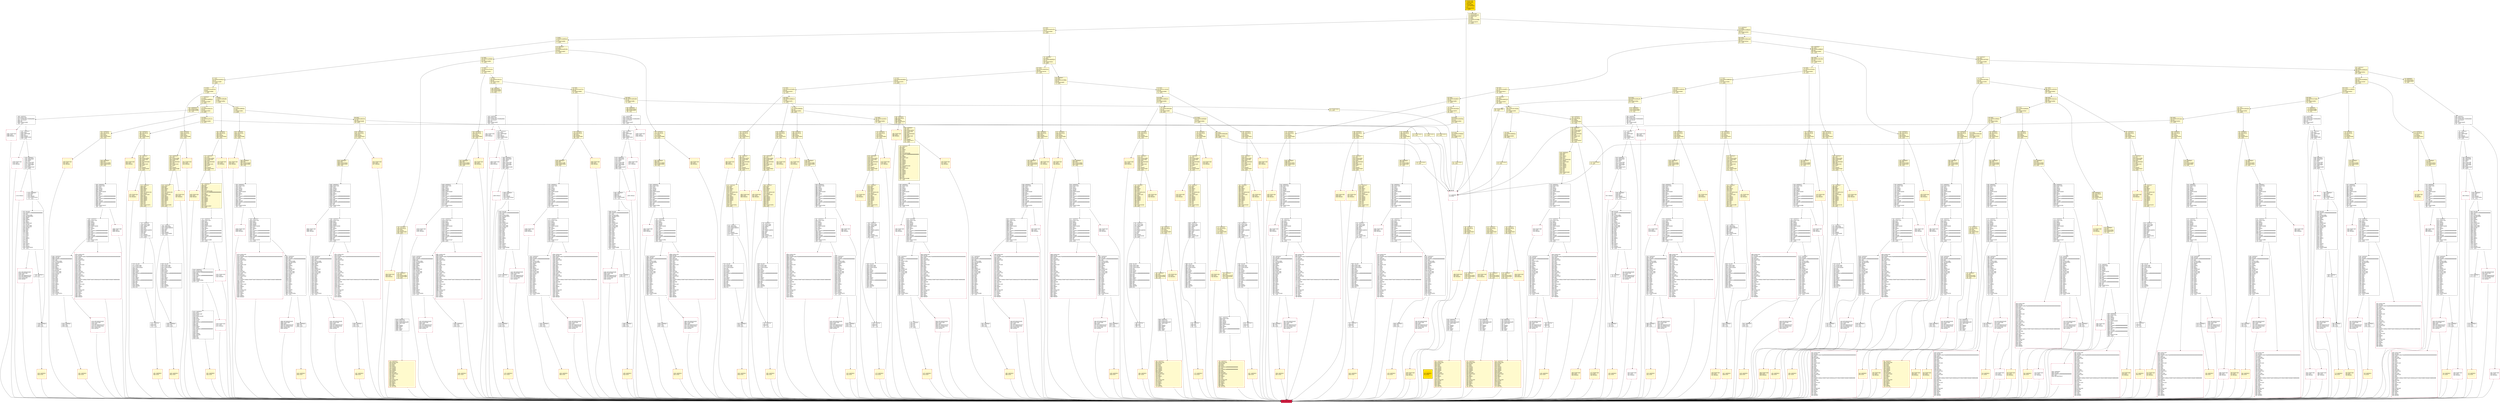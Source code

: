 digraph G {
bgcolor=transparent rankdir=UD;
node [shape=box style=filled color=black fillcolor=white fontname=arial fontcolor=black];
8854 [label="8854: JUMPDEST\l8855: PUSH1 0x00\l8857: PUSH4 0x5c2aad80\l8862: TIMESTAMP\l8863: LT\l8864: ISZERO\l8865: SWAP1\l8866: POP\l8867: SWAP1\l8868: JUMP\l" ];
4006 [label="4006: PUSH1 0x00\l4008: DUP1\l4009: REVERT\l" shape=Msquare color=crimson ];
691 [label="691: DUP1\l692: PUSH4 0x1dbcd416\l697: EQ\l698: PUSH2 0x030d\l701: JUMPI\l" fillcolor=lemonchiffon ];
2460 [label="2460: JUMPDEST\l2461: STOP\l" fillcolor=lemonchiffon shape=Msquare color=crimson ];
1873 [label="1873: JUMPDEST\l1874: POP\l1875: PUSH2 0x075a\l1878: PUSH2 0x2322\l1881: JUMP\l" fillcolor=lemonchiffon ];
2555 [label="2555: JUMPDEST\l2556: POP\l2557: PUSH2 0x0a04\l2560: PUSH2 0x30fd\l2563: JUMP\l" fillcolor=lemonchiffon ];
940 [label="940: PUSH1 0x00\l942: DUP1\l943: REVERT\l" fillcolor=lemonchiffon shape=Msquare color=crimson ];
955 [label="955: JUMPDEST\l956: CALLVALUE\l957: DUP1\l958: ISZERO\l959: PUSH2 0x03c7\l962: JUMPI\l" fillcolor=lemonchiffon ];
7023 [label="7023: JUMPDEST\l7024: TIMESTAMP\l7025: SWAP1\l7026: POP\l7027: PUSH1 0x00\l7029: PUSH1 0x0f\l7031: TIMESTAMP\l7032: DUP2\l7033: PUSH2 0x1b7e\l7036: JUMPI\l" ];
11787 [label="11787: RETURNDATASIZE\l11788: PUSH1 0x00\l11790: DUP1\l11791: RETURNDATACOPY\l11792: RETURNDATASIZE\l11793: PUSH1 0x00\l11795: REVERT\l" shape=Msquare color=crimson ];
205 [label="205: DUP1\l206: PUSH4 0xd5214029\l211: EQ\l212: PUSH2 0x08fd\l215: JUMPI\l" fillcolor=lemonchiffon ];
4621 [label="4621: RETURNDATASIZE\l4622: PUSH1 0x00\l4624: DUP1\l4625: RETURNDATACOPY\l4626: RETURNDATASIZE\l4627: PUSH1 0x00\l4629: REVERT\l" shape=Msquare color=crimson ];
1987 [label="1987: JUMPDEST\l1988: POP\l1989: PUSH2 0x07f0\l1992: PUSH1 0x04\l1994: DUP1\l1995: CALLDATASIZE\l1996: SUB\l1997: PUSH1 0x20\l1999: DUP2\l2000: LT\l2001: ISZERO\l2002: PUSH2 0x07da\l2005: JUMPI\l" fillcolor=lemonchiffon ];
5845 [label="5845: JUMPDEST\l5846: PUSH1 0x00\l5848: DUP1\l5849: SWAP1\l5850: SLOAD\l5851: SWAP1\l5852: PUSH2 0x0100\l5855: EXP\l5856: SWAP1\l5857: DIV\l5858: PUSH20 0xffffffffffffffffffffffffffffffffffffffff\l5879: AND\l5880: PUSH20 0xffffffffffffffffffffffffffffffffffffffff\l5901: AND\l5902: CALLER\l5903: PUSH20 0xffffffffffffffffffffffffffffffffffffffff\l5924: AND\l5925: EQ\l5926: PUSH2 0x1797\l5929: JUMPI\l" ];
1983 [label="1983: PUSH1 0x00\l1985: DUP1\l1986: REVERT\l" fillcolor=lemonchiffon shape=Msquare color=crimson ];
909 [label="909: JUMPDEST\l910: CALLVALUE\l911: DUP1\l912: ISZERO\l913: PUSH2 0x0399\l916: JUMPI\l" fillcolor=lemonchiffon ];
862 [label="862: JUMPDEST\l863: POP\l864: PUSH2 0x038b\l867: PUSH1 0x04\l869: DUP1\l870: CALLDATASIZE\l871: SUB\l872: PUSH1 0x20\l874: DUP2\l875: LT\l876: ISZERO\l877: PUSH2 0x0375\l880: JUMPI\l" fillcolor=lemonchiffon ];
2721 [label="2721: JUMPDEST\l2722: PUSH1 0x00\l2724: DUP1\l2725: SWAP1\l2726: SLOAD\l2727: SWAP1\l2728: PUSH2 0x0100\l2731: EXP\l2732: SWAP1\l2733: DIV\l2734: PUSH20 0xffffffffffffffffffffffffffffffffffffffff\l2755: AND\l2756: PUSH20 0xffffffffffffffffffffffffffffffffffffffff\l2777: AND\l2778: CALLER\l2779: PUSH20 0xffffffffffffffffffffffffffffffffffffffff\l2800: AND\l2801: EQ\l2802: PUSH2 0x0afa\l2805: JUMPI\l" ];
5382 [label="5382: JUMPDEST\l5383: POP\l5384: JUMP\l" ];
3654 [label="3654: JUMPDEST\l3655: PUSH1 0x00\l3657: DUP1\l3658: SWAP1\l3659: SLOAD\l3660: SWAP1\l3661: PUSH2 0x0100\l3664: EXP\l3665: SWAP1\l3666: DIV\l3667: PUSH20 0xffffffffffffffffffffffffffffffffffffffff\l3688: AND\l3689: PUSH20 0xffffffffffffffffffffffffffffffffffffffff\l3710: AND\l3711: CALLER\l3712: PUSH20 0xffffffffffffffffffffffffffffffffffffffff\l3733: AND\l3734: EQ\l3735: PUSH2 0x0f08\l3738: JUMPI\l" ];
9878 [label="9878: JUMPDEST\l9879: PUSH1 0x00\l9881: DUP1\l9882: SWAP1\l9883: SLOAD\l9884: SWAP1\l9885: PUSH2 0x0100\l9888: EXP\l9889: SWAP1\l9890: DIV\l9891: PUSH20 0xffffffffffffffffffffffffffffffffffffffff\l9912: AND\l9913: PUSH20 0xffffffffffffffffffffffffffffffffffffffff\l9934: AND\l9935: CALLER\l9936: PUSH20 0xffffffffffffffffffffffffffffffffffffffff\l9957: AND\l9958: EQ\l9959: PUSH2 0x26ef\l9962: JUMPI\l" ];
11796 [label="11796: JUMPDEST\l11797: POP\l" ];
4717 [label="4717: JUMPDEST\l4718: POP\l4719: POP\l4720: JUMP\l" ];
2311 [label="2311: JUMPDEST\l2312: PUSH2 0x090f\l2315: PUSH2 0x2d95\l2318: JUMP\l" fillcolor=lemonchiffon ];
13180 [label="13180: JUMPDEST\l13181: CALLER\l13182: PUSH20 0xffffffffffffffffffffffffffffffffffffffff\l13203: AND\l13204: PUSH2 0x08fc\l13207: SELFBALANCE\l13208: SWAP1\l13209: DUP2\l13210: ISZERO\l13211: MUL\l13212: SWAP1\l13213: PUSH1 0x40\l13215: MLOAD\l13216: PUSH1 0x00\l13218: PUSH1 0x40\l13220: MLOAD\l13221: DUP1\l13222: DUP4\l13223: SUB\l13224: DUP2\l13225: DUP6\l13226: DUP9\l13227: DUP9\l13228: CALL\l13229: SWAP4\l13230: POP\l13231: POP\l13232: POP\l13233: POP\l13234: ISZERO\l13235: DUP1\l13236: ISZERO\l13237: PUSH2 0x33c2\l13240: JUMPI\l" ];
631 [label="631: DUP1\l632: PUSH4 0x334c1046\l637: EQ\l638: PUSH2 0x03d2\l641: JUMPI\l" fillcolor=lemonchiffon ];
2046 [label="2046: JUMPDEST\l2047: POP\l2048: PUSH2 0x082b\l2051: PUSH1 0x04\l2053: DUP1\l2054: CALLDATASIZE\l2055: SUB\l2056: PUSH1 0x20\l2058: DUP2\l2059: LT\l2060: ISZERO\l2061: PUSH2 0x0815\l2064: JUMPI\l" fillcolor=lemonchiffon ];
11534 [label="11534: JUMPDEST\l11535: POP\l11536: JUMP\l" ];
1539 [label="1539: JUMPDEST\l1540: POP\l1541: PUSH2 0x060c\l1544: PUSH2 0x2082\l1547: JUMP\l" fillcolor=lemonchiffon ];
564 [label="564: JUMPDEST\l565: DUP1\l566: PUSH4 0x257a50c7\l571: GT\l572: PUSH2 0x0286\l575: JUMPI\l" fillcolor=lemonchiffon ];
7596 [label="7596: JUMPDEST\l7597: PUSH1 0x00\l7599: DUP1\l7600: SWAP1\l7601: SLOAD\l7602: SWAP1\l7603: PUSH2 0x0100\l7606: EXP\l7607: SWAP1\l7608: DIV\l7609: PUSH20 0xffffffffffffffffffffffffffffffffffffffff\l7630: AND\l7631: PUSH20 0xffffffffffffffffffffffffffffffffffffffff\l7652: AND\l7653: CALLER\l7654: PUSH20 0xffffffffffffffffffffffffffffffffffffffff\l7675: AND\l7676: EQ\l7677: PUSH2 0x1e6e\l7680: JUMPI\l" ];
642 [label="642: PUSH2 0x02c9\l645: JUMP\l" fillcolor=lemonchiffon ];
96 [label="96: DUP1\l97: PUSH4 0xf94114f4\l102: EQ\l103: PUSH2 0x0a06\l106: JUMPI\l" fillcolor=lemonchiffon ];
917 [label="917: PUSH1 0x00\l919: DUP1\l920: REVERT\l" fillcolor=lemonchiffon shape=Msquare color=crimson ];
1304 [label="1304: JUMPDEST\l1305: DUP2\l1306: ADD\l1307: SWAP1\l1308: DUP1\l1309: DUP1\l1310: CALLDATALOAD\l1311: SWAP1\l1312: PUSH1 0x20\l1314: ADD\l1315: SWAP1\l1316: SWAP3\l1317: SWAP2\l1318: SWAP1\l1319: POP\l1320: POP\l1321: POP\l1322: PUSH2 0x1bdf\l1325: JUMP\l" fillcolor=lemonchiffon ];
2175 [label="2175: JUMPDEST\l2176: CALLVALUE\l2177: DUP1\l2178: ISZERO\l2179: PUSH2 0x088b\l2182: JUMPI\l" fillcolor=lemonchiffon ];
1455 [label="1455: JUMPDEST\l1456: STOP\l" fillcolor=lemonchiffon shape=Msquare color=crimson ];
9722 [label="9722: CALLER\l9723: PUSH1 0x05\l9725: PUSH1 0x00\l9727: PUSH2 0x0100\l9730: EXP\l9731: DUP2\l9732: SLOAD\l9733: DUP2\l9734: PUSH20 0xffffffffffffffffffffffffffffffffffffffff\l9755: MUL\l9756: NOT\l9757: AND\l9758: SWAP1\l9759: DUP4\l9760: PUSH20 0xffffffffffffffffffffffffffffffffffffffff\l9781: AND\l9782: MUL\l9783: OR\l9784: SWAP1\l9785: SSTORE\l9786: POP\l" ];
2333 [label="2333: JUMPDEST\l2334: POP\l2335: PUSH2 0x0926\l2338: PUSH2 0x2e19\l2341: JUMP\l" fillcolor=lemonchiffon ];
3430 [label="3430: JUMPDEST\l3431: POP\l3432: JUMP\l" ];
243 [label="243: DUP1\l244: PUSH4 0x91200209\l249: EQ\l250: PUSH2 0x075c\l253: JUMPI\l" fillcolor=lemonchiffon ];
12474 [label="12474: JUMPDEST\l12475: DUP1\l12476: PUSH1 0x00\l12478: DUP1\l12479: PUSH2 0x0100\l12482: EXP\l12483: DUP2\l12484: SLOAD\l12485: DUP2\l12486: PUSH20 0xffffffffffffffffffffffffffffffffffffffff\l12507: MUL\l12508: NOT\l12509: AND\l12510: SWAP1\l12511: DUP4\l12512: PUSH20 0xffffffffffffffffffffffffffffffffffffffff\l12533: AND\l12534: MUL\l12535: OR\l12536: SWAP1\l12537: SSTORE\l12538: POP\l12539: POP\l12540: JUMP\l" ];
11890 [label="11890: JUMPDEST\l11891: PUSH1 0x00\l11893: DUP1\l11894: SWAP1\l11895: SLOAD\l11896: SWAP1\l11897: PUSH2 0x0100\l11900: EXP\l11901: SWAP1\l11902: DIV\l11903: PUSH20 0xffffffffffffffffffffffffffffffffffffffff\l11924: AND\l11925: PUSH20 0xffffffffffffffffffffffffffffffffffffffff\l11946: AND\l11947: CALLER\l11948: PUSH20 0xffffffffffffffffffffffffffffffffffffffff\l11969: AND\l11970: EQ\l11971: PUSH2 0x2f34\l11974: JUMPI\l" ];
669 [label="669: DUP1\l670: PUSH4 0x13856431\l675: EQ\l676: PUSH2 0x02ec\l679: JUMPI\l" fillcolor=lemonchiffon ];
4721 [label="4721: JUMPDEST\l4722: PUSH1 0x00\l4724: DUP1\l4725: SWAP1\l4726: SLOAD\l4727: SWAP1\l4728: PUSH2 0x0100\l4731: EXP\l4732: SWAP1\l4733: DIV\l4734: PUSH20 0xffffffffffffffffffffffffffffffffffffffff\l4755: AND\l4756: PUSH20 0xffffffffffffffffffffffffffffffffffffffff\l4777: AND\l4778: CALLER\l4779: PUSH20 0xffffffffffffffffffffffffffffffffffffffff\l4800: AND\l4801: EQ\l4802: PUSH2 0x12ca\l4805: JUMPI\l" ];
2290 [label="2290: JUMPDEST\l2291: POP\l2292: PUSH2 0x08fb\l2295: PUSH2 0x2bad\l2298: JUMP\l" fillcolor=lemonchiffon ];
9708 [label="9708: JUMPDEST\l9709: TIMESTAMP\l9710: PUSH3 0x069780\l9714: DUP3\l9715: ADD\l9716: EQ\l9717: ISZERO\l9718: PUSH2 0x263b\l9721: JUMPI\l" ];
12885 [label="12885: RETURNDATASIZE\l12886: PUSH1 0x00\l12888: DUP1\l12889: RETURNDATACOPY\l12890: RETURNDATASIZE\l12891: PUSH1 0x00\l12893: REVERT\l" shape=Msquare color=crimson ];
1795 [label="1795: JUMPDEST\l1796: PUSH1 0x40\l1798: MLOAD\l1799: DUP1\l1800: DUP3\l1801: PUSH20 0xffffffffffffffffffffffffffffffffffffffff\l1822: AND\l1823: PUSH20 0xffffffffffffffffffffffffffffffffffffffff\l1844: AND\l1845: DUP2\l1846: MSTORE\l1847: PUSH1 0x20\l1849: ADD\l1850: SWAP2\l1851: POP\l1852: POP\l1853: PUSH1 0x40\l1855: MLOAD\l1856: DUP1\l1857: SWAP2\l1858: SUB\l1859: SWAP1\l1860: RETURN\l" fillcolor=lemonchiffon shape=Msquare color=crimson ];
5004 [label="5004: JUMPDEST\l5005: CALLER\l5006: PUSH20 0xffffffffffffffffffffffffffffffffffffffff\l5027: AND\l5028: SELFDESTRUCT\l" shape=Msquare color=crimson ];
1478 [label="1478: JUMPDEST\l1479: STOP\l" fillcolor=lemonchiffon shape=Msquare color=crimson ];
2069 [label="2069: JUMPDEST\l2070: DUP2\l2071: ADD\l2072: SWAP1\l2073: DUP1\l2074: DUP1\l2075: CALLDATALOAD\l2076: SWAP1\l2077: PUSH1 0x20\l2079: ADD\l2080: SWAP1\l2081: SWAP3\l2082: SWAP2\l2083: SWAP1\l2084: POP\l2085: POP\l2086: POP\l2087: PUSH2 0x263e\l2090: JUMP\l" fillcolor=lemonchiffon ];
30 [label="30: DUP1\l31: PUSH4 0xa23c133a\l36: GT\l37: PUSH2 0x00dc\l40: JUMPI\l" fillcolor=lemonchiffon ];
5312 [label="5312: JUMPDEST\l5313: CALLER\l5314: PUSH20 0xffffffffffffffffffffffffffffffffffffffff\l5335: AND\l5336: PUSH2 0x08fc\l5339: SELFBALANCE\l5340: SWAP1\l5341: DUP2\l5342: ISZERO\l5343: MUL\l5344: SWAP1\l5345: PUSH1 0x40\l5347: MLOAD\l5348: PUSH1 0x00\l5350: PUSH1 0x40\l5352: MLOAD\l5353: DUP1\l5354: DUP4\l5355: SUB\l5356: DUP2\l5357: DUP6\l5358: DUP9\l5359: DUP9\l5360: CALL\l5361: SWAP4\l5362: POP\l5363: POP\l5364: POP\l5365: POP\l5366: ISZERO\l5367: DUP1\l5368: ISZERO\l5369: PUSH2 0x1506\l5372: JUMPI\l" ];
1281 [label="1281: JUMPDEST\l1282: POP\l1283: PUSH2 0x052e\l1286: PUSH1 0x04\l1288: DUP1\l1289: CALLDATASIZE\l1290: SUB\l1291: PUSH1 0x20\l1293: DUP2\l1294: LT\l1295: ISZERO\l1296: PUSH2 0x0518\l1299: JUMPI\l" fillcolor=lemonchiffon ];
2042 [label="2042: PUSH1 0x00\l2044: DUP1\l2045: REVERT\l" fillcolor=lemonchiffon shape=Msquare color=crimson ];
5114 [label="5114: PUSH1 0x00\l5116: DUP1\l5117: REVERT\l" shape=Msquare color=crimson ];
5474 [label="5474: JUMPDEST\l5475: PUSH1 0x00\l5477: DUP1\l5478: SWAP1\l5479: SLOAD\l5480: SWAP1\l5481: PUSH2 0x0100\l5484: EXP\l5485: SWAP1\l5486: DIV\l5487: PUSH20 0xffffffffffffffffffffffffffffffffffffffff\l5508: AND\l5509: PUSH20 0xffffffffffffffffffffffffffffffffffffffff\l5530: AND\l5531: CALLER\l5532: PUSH20 0xffffffffffffffffffffffffffffffffffffffff\l5553: AND\l5554: EQ\l5555: PUSH2 0x1624\l5558: JUMPI\l" ];
963 [label="963: PUSH1 0x00\l965: DUP1\l966: REVERT\l" fillcolor=lemonchiffon shape=Msquare color=crimson ];
8678 [label="8678: JUMPDEST\l8679: PUSH1 0x00\l8681: TIMESTAMP\l8682: SWAP1\l8683: POP\l8684: DUP1\l8685: PUSH3 0x069780\l8689: DUP4\l8690: ADD\l8691: EQ\l8692: ISZERO\l8693: PUSH2 0x223a\l8696: JUMPI\l" ];
11727 [label="11727: CALLER\l11728: PUSH20 0xffffffffffffffffffffffffffffffffffffffff\l11749: AND\l11750: PUSH2 0x08fc\l11753: SELFBALANCE\l11754: SWAP1\l11755: DUP2\l11756: ISZERO\l11757: MUL\l11758: SWAP1\l11759: PUSH1 0x40\l11761: MLOAD\l11762: PUSH1 0x00\l11764: PUSH1 0x40\l11766: MLOAD\l11767: DUP1\l11768: DUP4\l11769: SUB\l11770: DUP2\l11771: DUP6\l11772: DUP9\l11773: DUP9\l11774: CALL\l11775: SWAP4\l11776: POP\l11777: POP\l11778: POP\l11779: POP\l11780: ISZERO\l11781: DUP1\l11782: ISZERO\l11783: PUSH2 0x2e14\l11786: JUMPI\l" ];
5559 [label="5559: PUSH1 0x40\l5561: MLOAD\l5562: PUSH32 0x08c379a000000000000000000000000000000000000000000000000000000000\l5595: DUP2\l5596: MSTORE\l5597: PUSH1 0x04\l5599: ADD\l5600: DUP1\l5601: DUP1\l5602: PUSH1 0x20\l5604: ADD\l5605: DUP3\l5606: DUP2\l5607: SUB\l5608: DUP3\l5609: MSTORE\l5610: PUSH1 0x1e\l5612: DUP2\l5613: MSTORE\l5614: PUSH1 0x20\l5616: ADD\l5617: DUP1\l5618: PUSH32 0x6f6e6c79206f776e65722063616e207573652074686973206d6574686f640000\l5651: DUP2\l5652: MSTORE\l5653: POP\l5654: PUSH1 0x20\l5656: ADD\l5657: SWAP2\l5658: POP\l5659: POP\l5660: PUSH1 0x40\l5662: MLOAD\l5663: DUP1\l5664: SWAP2\l5665: SUB\l5666: SWAP1\l5667: REVERT\l" shape=Msquare color=crimson ];
4633 [label="4633: JUMPDEST\l4634: PUSH1 0x00\l4636: TIMESTAMP\l4637: SWAP1\l4638: POP\l4639: DUP1\l4640: PUSH3 0x069780\l4644: DUP4\l4645: ADD\l4646: EQ\l4647: ISZERO\l4648: PUSH2 0x126d\l4651: JUMPI\l" ];
8762 [label="8762: JUMPDEST\l8763: POP\l8764: POP\l8765: JUMP\l" ];
11107 [label="11107: CALLER\l11108: PUSH20 0xffffffffffffffffffffffffffffffffffffffff\l11129: AND\l11130: PUSH2 0x08fc\l11133: SELFBALANCE\l11134: SWAP1\l11135: DUP2\l11136: ISZERO\l11137: MUL\l11138: SWAP1\l11139: PUSH1 0x40\l11141: MLOAD\l11142: PUSH1 0x00\l11144: PUSH1 0x40\l11146: MLOAD\l11147: DUP1\l11148: DUP4\l11149: SUB\l11150: DUP2\l11151: DUP6\l11152: DUP9\l11153: DUP9\l11154: CALL\l11155: SWAP4\l11156: POP\l11157: POP\l11158: POP\l11159: POP\l11160: ISZERO\l11161: DUP1\l11162: ISZERO\l11163: PUSH2 0x2ba8\l11166: JUMPI\l" ];
1083 [label="1083: JUMPDEST\l1084: DUP2\l1085: ADD\l1086: SWAP1\l1087: DUP1\l1088: DUP1\l1089: CALLDATALOAD\l1090: SWAP1\l1091: PUSH1 0x20\l1093: ADD\l1094: SWAP1\l1095: SWAP3\l1096: SWAP2\l1097: SWAP1\l1098: POP\l1099: POP\l1100: POP\l1101: PUSH2 0x17e0\l1104: JUMP\l" fillcolor=lemonchiffon ];
11595 [label="11595: CALLER\l11596: PUSH20 0xffffffffffffffffffffffffffffffffffffffff\l11617: AND\l11618: PUSH2 0x08fc\l11621: SELFBALANCE\l11622: SWAP1\l11623: DUP2\l11624: ISZERO\l11625: MUL\l11626: SWAP1\l11627: PUSH1 0x40\l11629: MLOAD\l11630: PUSH1 0x00\l11632: PUSH1 0x40\l11634: MLOAD\l11635: DUP1\l11636: DUP4\l11637: SUB\l11638: DUP2\l11639: DUP6\l11640: DUP9\l11641: DUP9\l11642: CALL\l11643: SWAP4\l11644: POP\l11645: POP\l11646: POP\l11647: POP\l11648: ISZERO\l11649: DUP1\l11650: ISZERO\l11651: PUSH2 0x2d90\l11654: JUMPI\l" ];
12715 [label="12715: PUSH1 0x40\l12717: MLOAD\l12718: PUSH32 0x08c379a000000000000000000000000000000000000000000000000000000000\l12751: DUP2\l12752: MSTORE\l12753: PUSH1 0x04\l12755: ADD\l12756: DUP1\l12757: DUP1\l12758: PUSH1 0x20\l12760: ADD\l12761: DUP3\l12762: DUP2\l12763: SUB\l12764: DUP3\l12765: MSTORE\l12766: PUSH1 0x1e\l12768: DUP2\l12769: MSTORE\l12770: PUSH1 0x20\l12772: ADD\l12773: DUP1\l12774: PUSH32 0x6f6e6c79206f776e65722063616e207573652074686973206d6574686f640000\l12807: DUP2\l12808: MSTORE\l12809: POP\l12810: PUSH1 0x20\l12812: ADD\l12813: SWAP2\l12814: POP\l12815: POP\l12816: PUSH1 0x40\l12818: MLOAD\l12819: DUP1\l12820: SWAP2\l12821: SUB\l12822: SWAP1\l12823: REVERT\l" shape=Msquare color=crimson ];
2006 [label="2006: PUSH1 0x00\l2008: DUP1\l2009: REVERT\l" fillcolor=lemonchiffon shape=Msquare color=crimson ];
2541 [label="2541: JUMPDEST\l2542: STOP\l" fillcolor=lemonchiffon shape=Msquare color=crimson ];
5729 [label="5729: RETURNDATASIZE\l5730: PUSH1 0x00\l5732: DUP1\l5733: RETURNDATACOPY\l5734: RETURNDATASIZE\l5735: PUSH1 0x00\l5737: REVERT\l" shape=Msquare color=crimson ];
986 [label="986: PUSH1 0x00\l988: DUP1\l989: REVERT\l" fillcolor=lemonchiffon shape=Msquare color=crimson ];
478 [label="478: DUP1\l479: PUSH4 0x58e642ca\l484: EQ\l485: PUSH2 0x0530\l488: JUMPI\l" fillcolor=lemonchiffon ];
4652 [label="4652: CALLER\l4653: PUSH1 0x06\l4655: PUSH1 0x00\l4657: PUSH2 0x0100\l4660: EXP\l4661: DUP2\l4662: SLOAD\l4663: DUP2\l4664: PUSH20 0xffffffffffffffffffffffffffffffffffffffff\l4685: MUL\l4686: NOT\l4687: AND\l4688: SWAP1\l4689: DUP4\l4690: PUSH20 0xffffffffffffffffffffffffffffffffffffffff\l4711: AND\l4712: MUL\l4713: OR\l4714: SWAP1\l4715: SSTORE\l4716: POP\l" ];
11270 [label="11270: JUMPDEST\l11271: PUSH1 0x00\l11273: DUP1\l11274: SWAP1\l11275: SLOAD\l11276: SWAP1\l11277: PUSH2 0x0100\l11280: EXP\l11281: SWAP1\l11282: DIV\l11283: PUSH20 0xffffffffffffffffffffffffffffffffffffffff\l11304: AND\l11305: PUSH20 0xffffffffffffffffffffffffffffffffffffffff\l11326: AND\l11327: CALLER\l11328: PUSH20 0xffffffffffffffffffffffffffffffffffffffff\l11349: AND\l11350: EQ\l11351: PUSH2 0x2cc8\l11354: JUMPI\l" ];
646 [label="646: JUMPDEST\l647: DUP1\l648: PUSH4 0x05681232\l653: EQ\l654: PUSH2 0x02cb\l657: JUMPI\l" fillcolor=lemonchiffon ];
850 [label="850: JUMPDEST\l851: CALLVALUE\l852: DUP1\l853: ISZERO\l854: PUSH2 0x035e\l857: JUMPI\l" fillcolor=lemonchiffon ];
1668 [label="1668: JUMPDEST\l1669: CALLVALUE\l1670: DUP1\l1671: ISZERO\l1672: PUSH2 0x0690\l1675: JUMPI\l" fillcolor=lemonchiffon ];
560 [label="560: PUSH2 0x02c9\l563: JUMP\l" fillcolor=lemonchiffon ];
1562 [label="1562: JUMPDEST\l1563: POP\l1564: PUSH2 0x0647\l1567: PUSH1 0x04\l1569: DUP1\l1570: CALLDATASIZE\l1571: SUB\l1572: PUSH1 0x20\l1574: DUP2\l1575: LT\l1576: ISZERO\l1577: PUSH2 0x0631\l1580: JUMPI\l" fillcolor=lemonchiffon ];
2707 [label="2707: RETURNDATASIZE\l2708: PUSH1 0x00\l2710: DUP1\l2711: RETURNDATACOPY\l2712: RETURNDATASIZE\l2713: PUSH1 0x00\l2715: REVERT\l" shape=Msquare color=crimson ];
1107 [label="1107: JUMPDEST\l1108: CALLVALUE\l1109: DUP1\l1110: ISZERO\l1111: PUSH2 0x045f\l1114: JUMPI\l" fillcolor=lemonchiffon ];
609 [label="609: DUP1\l610: PUSH4 0x2db9c867\l615: EQ\l616: PUSH2 0x03a4\l619: JUMPI\l" fillcolor=lemonchiffon ];
812 [label="812: PUSH1 0x00\l814: DUP1\l815: REVERT\l" fillcolor=lemonchiffon shape=Msquare color=crimson ];
944 [label="944: JUMPDEST\l945: POP\l946: PUSH2 0x03b9\l949: PUSH2 0x13a5\l952: JUMP\l" fillcolor=lemonchiffon ];
2309 [label="2309: JUMPDEST\l2310: STOP\l" fillcolor=lemonchiffon shape=Msquare color=crimson ];
11099 [label="11099: JUMPDEST\l11100: MOD\l11101: EQ\l11102: ISZERO\l11103: PUSH2 0x2baa\l11106: JUMPI\l" ];
10675 [label="10675: JUMPDEST\l10676: POP\l10677: JUMP\l" ];
11067 [label="11067: PUSH1 0x00\l11069: DUP1\l11070: REVERT\l" shape=Msquare color=crimson ];
2319 [label="2319: JUMPDEST\l2320: STOP\l" fillcolor=lemonchiffon shape=Msquare color=crimson ];
2268 [label="2268: JUMPDEST\l2269: PUSH2 0x08e4\l2272: PUSH2 0x2b29\l2275: JUMP\l" fillcolor=lemonchiffon ];
9277 [label="9277: JUMPDEST\l9278: CALLER\l9279: PUSH20 0xffffffffffffffffffffffffffffffffffffffff\l9300: AND\l9301: PUSH2 0x08fc\l9304: SELFBALANCE\l9305: SWAP1\l9306: DUP2\l9307: ISZERO\l9308: MUL\l9309: SWAP1\l9310: PUSH1 0x40\l9312: MLOAD\l9313: PUSH1 0x00\l9315: PUSH1 0x40\l9317: MLOAD\l9318: DUP1\l9319: DUP4\l9320: SUB\l9321: DUP2\l9322: DUP6\l9323: DUP9\l9324: DUP9\l9325: CALL\l9326: SWAP4\l9327: POP\l9328: POP\l9329: POP\l9330: POP\l9331: ISZERO\l9332: DUP1\l9333: ISZERO\l9334: PUSH2 0x2483\l9337: JUMPI\l" ];
2716 [label="2716: JUMPDEST\l2717: POP\l" ];
576 [label="576: DUP1\l577: PUSH4 0x257a50c7\l582: EQ\l583: PUSH2 0x033b\l586: JUMPI\l" fillcolor=lemonchiffon ];
7851 [label="7851: RETURNDATASIZE\l7852: PUSH1 0x00\l7854: DUP1\l7855: RETURNDATACOPY\l7856: RETURNDATASIZE\l7857: PUSH1 0x00\l7859: REVERT\l" shape=Msquare color=crimson ];
85 [label="85: DUP1\l86: PUSH4 0xf8f34531\l91: EQ\l92: PUSH2 0x09ef\l95: JUMPI\l" fillcolor=lemonchiffon ];
2342 [label="2342: JUMPDEST\l2343: STOP\l" fillcolor=lemonchiffon shape=Msquare color=crimson ];
8953 [label="8953: JUMPDEST\l8954: POP\l8955: POP\l8956: JUMP\l" ];
789 [label="789: PUSH1 0x00\l791: DUP1\l792: REVERT\l" fillcolor=lemonchiffon shape=Msquare color=crimson ];
6547 [label="6547: JUMPDEST\l6548: POP\l6549: JUMP\l" ];
11666 [label="11666: JUMPDEST\l11667: POP\l11668: JUMP\l" ];
804 [label="804: JUMPDEST\l805: CALLVALUE\l806: DUP1\l807: ISZERO\l808: PUSH2 0x0330\l811: JUMPI\l" fillcolor=lemonchiffon ];
1326 [label="1326: JUMPDEST\l1327: STOP\l" fillcolor=lemonchiffon shape=Msquare color=crimson ];
6915 [label="6915: JUMPDEST\l6916: CALLER\l6917: PUSH20 0xffffffffffffffffffffffffffffffffffffffff\l6938: AND\l6939: PUSH2 0x08fc\l6942: SELFBALANCE\l6943: SWAP1\l6944: DUP2\l6945: ISZERO\l6946: MUL\l6947: SWAP1\l6948: PUSH1 0x40\l6950: MLOAD\l6951: PUSH1 0x00\l6953: PUSH1 0x40\l6955: MLOAD\l6956: DUP1\l6957: DUP4\l6958: SUB\l6959: DUP2\l6960: DUP6\l6961: DUP9\l6962: DUP9\l6963: CALL\l6964: SWAP4\l6965: POP\l6966: POP\l6967: POP\l6968: POP\l6969: ISZERO\l6970: DUP1\l6971: ISZERO\l6972: PUSH2 0x1b49\l6975: JUMPI\l" ];
4451 [label="4451: PUSH1 0x40\l4453: MLOAD\l4454: PUSH32 0x08c379a000000000000000000000000000000000000000000000000000000000\l4487: DUP2\l4488: MSTORE\l4489: PUSH1 0x04\l4491: ADD\l4492: DUP1\l4493: DUP1\l4494: PUSH1 0x20\l4496: ADD\l4497: DUP3\l4498: DUP2\l4499: SUB\l4500: DUP3\l4501: MSTORE\l4502: PUSH1 0x1e\l4504: DUP2\l4505: MSTORE\l4506: PUSH1 0x20\l4508: ADD\l4509: DUP1\l4510: PUSH32 0x6f6e6c79206f776e65722063616e207573652074686973206d6574686f640000\l4543: DUP2\l4544: MSTORE\l4545: POP\l4546: PUSH1 0x20\l4548: ADD\l4549: SWAP2\l4550: POP\l4551: POP\l4552: PUSH1 0x40\l4554: MLOAD\l4555: DUP1\l4556: SWAP2\l4557: SUB\l4558: SWAP1\l4559: REVERT\l" shape=Msquare color=crimson ];
467 [label="467: DUP1\l468: PUSH4 0x571833ab\l473: EQ\l474: PUSH2 0x04f5\l477: JUMPI\l" fillcolor=lemonchiffon ];
12824 [label="12824: JUMPDEST\l12825: CALLER\l12826: PUSH20 0xffffffffffffffffffffffffffffffffffffffff\l12847: AND\l12848: PUSH2 0x08fc\l12851: SELFBALANCE\l12852: SWAP1\l12853: DUP2\l12854: ISZERO\l12855: MUL\l12856: SWAP1\l12857: PUSH1 0x40\l12859: MLOAD\l12860: PUSH1 0x00\l12862: PUSH1 0x40\l12864: MLOAD\l12865: DUP1\l12866: DUP4\l12867: SUB\l12868: DUP2\l12869: DUP6\l12870: DUP9\l12871: DUP9\l12872: CALL\l12873: SWAP4\l12874: POP\l12875: POP\l12876: POP\l12877: POP\l12878: ISZERO\l12879: DUP1\l12880: ISZERO\l12881: PUSH2 0x325e\l12884: JUMPI\l" ];
6629 [label="6629: JUMPDEST\l6630: POP\l6631: JUMP\l" ];
8675 [label="8675: JUMPDEST\l8676: POP\l8677: JUMP\l" ];
10411 [label="10411: JUMPDEST\l10412: PUSH1 0x00\l10414: DUP1\l10415: SWAP1\l10416: SLOAD\l10417: SWAP1\l10418: PUSH2 0x0100\l10421: EXP\l10422: SWAP1\l10423: DIV\l10424: PUSH20 0xffffffffffffffffffffffffffffffffffffffff\l10445: AND\l10446: PUSH20 0xffffffffffffffffffffffffffffffffffffffff\l10467: AND\l10468: CALLER\l10469: PUSH20 0xffffffffffffffffffffffffffffffffffffffff\l10490: AND\l10491: EQ\l10492: PUSH2 0x296d\l10495: JUMPI\l" ];
1892 [label="1892: PUSH1 0x00\l1894: DUP1\l1895: REVERT\l" fillcolor=lemonchiffon shape=Msquare color=crimson ];
8036 [label="8036: PUSH1 0x00\l8038: DUP1\l8039: REVERT\l" shape=Msquare color=crimson ];
6283 [label="6283: JUMPDEST\l6284: PUSH1 0x00\l6286: DUP1\l6287: SWAP1\l6288: SLOAD\l6289: SWAP1\l6290: PUSH2 0x0100\l6293: EXP\l6294: SWAP1\l6295: DIV\l6296: PUSH20 0xffffffffffffffffffffffffffffffffffffffff\l6317: AND\l6318: PUSH20 0xffffffffffffffffffffffffffffffffffffffff\l6339: AND\l6340: CALLER\l6341: PUSH20 0xffffffffffffffffffffffffffffffffffffffff\l6362: AND\l6363: EQ\l6364: PUSH2 0x194d\l6367: JUMPI\l" ];
7019 [label="7019: PUSH1 0x00\l7021: DUP1\l7022: REVERT\l" shape=Msquare color=crimson ];
2379 [label="2379: JUMPDEST\l2380: DUP2\l2381: ADD\l2382: SWAP1\l2383: DUP1\l2384: DUP1\l2385: CALLDATALOAD\l2386: SWAP1\l2387: PUSH1 0x20\l2389: ADD\l2390: SWAP1\l2391: SWAP3\l2392: SWAP2\l2393: SWAP1\l2394: POP\l2395: POP\l2396: POP\l2397: PUSH2 0x2f7d\l2400: JUMP\l" fillcolor=lemonchiffon ];
3562 [label="3562: JUMPDEST\l3563: POP\l3564: JUMP\l" ];
8994 [label="8994: JUMPDEST\l8995: PUSH1 0x00\l8997: DUP1\l8998: SWAP1\l8999: SLOAD\l9000: SWAP1\l9001: PUSH2 0x0100\l9004: EXP\l9005: SWAP1\l9006: DIV\l9007: PUSH20 0xffffffffffffffffffffffffffffffffffffffff\l9028: AND\l9029: PUSH20 0xffffffffffffffffffffffffffffffffffffffff\l9050: AND\l9051: CALLER\l9052: PUSH20 0xffffffffffffffffffffffffffffffffffffffff\l9073: AND\l9074: EQ\l9075: PUSH2 0x237b\l9078: JUMPI\l" ];
881 [label="881: PUSH1 0x00\l883: DUP1\l884: REVERT\l" fillcolor=lemonchiffon shape=Msquare color=crimson ];
2116 [label="2116: JUMPDEST\l2117: CALLVALUE\l2118: DUP1\l2119: ISZERO\l2120: PUSH2 0x0850\l2123: JUMPI\l" fillcolor=lemonchiffon ];
12259 [label="12259: CALLER\l12260: PUSH1 0x08\l12262: PUSH1 0x00\l12264: PUSH2 0x0100\l12267: EXP\l12268: DUP2\l12269: SLOAD\l12270: DUP2\l12271: PUSH20 0xffffffffffffffffffffffffffffffffffffffff\l12292: MUL\l12293: NOT\l12294: AND\l12295: SWAP1\l12296: DUP4\l12297: PUSH20 0xffffffffffffffffffffffffffffffffffffffff\l12318: AND\l12319: MUL\l12320: OR\l12321: SWAP1\l12322: SSTORE\l12323: POP\l" ];
232 [label="232: DUP1\l233: PUSH4 0x8e9181e9\l238: EQ\l239: PUSH2 0x0745\l242: JUMPI\l" fillcolor=lemonchiffon ];
3360 [label="3360: JUMPDEST\l3361: CALLER\l3362: PUSH20 0xffffffffffffffffffffffffffffffffffffffff\l3383: AND\l3384: PUSH2 0x08fc\l3387: SELFBALANCE\l3388: SWAP1\l3389: DUP2\l3390: ISZERO\l3391: MUL\l3392: SWAP1\l3393: PUSH1 0x40\l3395: MLOAD\l3396: PUSH1 0x00\l3398: PUSH1 0x40\l3400: MLOAD\l3401: DUP1\l3402: DUP4\l3403: SUB\l3404: DUP2\l3405: DUP6\l3406: DUP9\l3407: DUP9\l3408: CALL\l3409: SWAP4\l3410: POP\l3411: POP\l3412: POP\l3413: POP\l3414: ISZERO\l3415: DUP1\l3416: ISZERO\l3417: PUSH2 0x0d66\l3420: JUMPI\l" ];
598 [label="598: DUP1\l599: PUSH4 0x2aeccacc\l604: EQ\l605: PUSH2 0x038d\l608: JUMPI\l" fillcolor=lemonchiffon ];
9079 [label="9079: PUSH1 0x00\l9081: DUP1\l9082: REVERT\l" shape=Msquare color=crimson ];
1119 [label="1119: JUMPDEST\l1120: POP\l1121: PUSH2 0x0468\l1124: PUSH2 0x1832\l1127: JUMP\l" fillcolor=lemonchiffon ];
8850 [label="8850: JUMPDEST\l8851: POP\l8852: POP\l8853: JUMP\l" ];
9874 [label="9874: JUMPDEST\l9875: POP\l9876: POP\l9877: JUMP\l" ];
1915 [label="1915: PUSH1 0x00\l1917: DUP1\l1918: REVERT\l" fillcolor=lemonchiffon shape=Msquare color=crimson ];
999 [label="999: JUMPDEST\l1000: PUSH1 0x40\l1002: MLOAD\l1003: DUP1\l1004: DUP3\l1005: ISZERO\l1006: ISZERO\l1007: ISZERO\l1008: ISZERO\l1009: DUP2\l1010: MSTORE\l1011: PUSH1 0x20\l1013: ADD\l1014: SWAP2\l1015: POP\l1016: POP\l1017: PUSH1 0x40\l1019: MLOAD\l1020: DUP1\l1021: SWAP2\l1022: SUB\l1023: SWAP1\l1024: RETURN\l" fillcolor=lemonchiffon shape=Msquare color=crimson ];
8785 [label="8785: CALLER\l8786: PUSH1 0x0b\l8788: PUSH1 0x00\l8790: PUSH2 0x0100\l8793: EXP\l8794: DUP2\l8795: SLOAD\l8796: DUP2\l8797: PUSH20 0xffffffffffffffffffffffffffffffffffffffff\l8818: MUL\l8819: NOT\l8820: AND\l8821: SWAP1\l8822: DUP4\l8823: PUSH20 0xffffffffffffffffffffffffffffffffffffffff\l8844: AND\l8845: MUL\l8846: OR\l8847: SWAP1\l8848: SSTORE\l8849: POP\l" ];
10496 [label="10496: PUSH1 0x40\l10498: MLOAD\l10499: PUSH32 0x08c379a000000000000000000000000000000000000000000000000000000000\l10532: DUP2\l10533: MSTORE\l10534: PUSH1 0x04\l10536: ADD\l10537: DUP1\l10538: DUP1\l10539: PUSH1 0x20\l10541: ADD\l10542: DUP3\l10543: DUP2\l10544: SUB\l10545: DUP3\l10546: MSTORE\l10547: PUSH1 0x1e\l10549: DUP2\l10550: MSTORE\l10551: PUSH1 0x20\l10553: ADD\l10554: DUP1\l10555: PUSH32 0x6f6e6c79206f776e65722063616e207573652074686973206d6574686f640000\l10588: DUP2\l10589: MSTORE\l10590: POP\l10591: PUSH1 0x20\l10593: ADD\l10594: SWAP2\l10595: POP\l10596: POP\l10597: PUSH1 0x40\l10599: MLOAD\l10600: DUP1\l10601: SWAP2\l10602: SUB\l10603: SWAP1\l10604: REVERT\l" shape=Msquare color=crimson ];
9967 [label="9967: JUMPDEST\l9968: PUSH1 0x00\l9970: DUP1\l9971: SWAP1\l9972: SLOAD\l9973: SWAP1\l9974: PUSH2 0x0100\l9977: EXP\l9978: SWAP1\l9979: DIV\l9980: PUSH20 0xffffffffffffffffffffffffffffffffffffffff\l10001: AND\l10002: PUSH20 0xffffffffffffffffffffffffffffffffffffffff\l10023: AND\l10024: CALLER\l10025: PUSH20 0xffffffffffffffffffffffffffffffffffffffff\l10046: AND\l10047: EQ\l10048: PUSH2 0x27b1\l10051: JUMPI\l" ];
1644 [label="1644: JUMPDEST\l1645: DUP2\l1646: ADD\l1647: SWAP1\l1648: DUP1\l1649: DUP1\l1650: CALLDATALOAD\l1651: SWAP1\l1652: PUSH1 0x20\l1654: ADD\l1655: SWAP1\l1656: SWAP3\l1657: SWAP2\l1658: SWAP1\l1659: POP\l1660: POP\l1661: POP\l1662: PUSH2 0x223e\l1665: JUMP\l" fillcolor=lemonchiffon ];
1396 [label="1396: JUMPDEST\l1397: STOP\l" fillcolor=lemonchiffon shape=Msquare color=crimson ];
2151 [label="2151: JUMPDEST\l2152: DUP2\l2153: ADD\l2154: SWAP1\l2155: DUP1\l2156: DUP1\l2157: CALLDATALOAD\l2158: SWAP1\l2159: PUSH1 0x20\l2161: ADD\l2162: SWAP1\l2163: SWAP3\l2164: SWAP2\l2165: SWAP1\l2166: POP\l2167: POP\l2168: POP\l2169: PUSH2 0x27fa\l2172: JUMP\l" fillcolor=lemonchiffon ];
835 [label="835: PUSH1 0x00\l837: DUP1\l838: REVERT\l" fillcolor=lemonchiffon shape=Msquare color=crimson ];
1060 [label="1060: JUMPDEST\l1061: POP\l1062: PUSH2 0x0451\l1065: PUSH1 0x04\l1067: DUP1\l1068: CALLDATASIZE\l1069: SUB\l1070: PUSH1 0x20\l1072: DUP2\l1073: LT\l1074: ISZERO\l1075: PUSH2 0x043b\l1078: JUMPI\l" fillcolor=lemonchiffon ];
9524 [label="9524: PUSH1 0x40\l9526: MLOAD\l9527: PUSH32 0x08c379a000000000000000000000000000000000000000000000000000000000\l9560: DUP2\l9561: MSTORE\l9562: PUSH1 0x04\l9564: ADD\l9565: DUP1\l9566: DUP1\l9567: PUSH1 0x20\l9569: ADD\l9570: DUP3\l9571: DUP2\l9572: SUB\l9573: DUP3\l9574: MSTORE\l9575: PUSH1 0x1e\l9577: DUP2\l9578: MSTORE\l9579: PUSH1 0x20\l9581: ADD\l9582: DUP1\l9583: PUSH32 0x6f6e6c79206f776e65722063616e207573652074686973206d6574686f640000\l9616: DUP2\l9617: MSTORE\l9618: POP\l9619: PUSH1 0x20\l9621: ADD\l9622: SWAP2\l9623: POP\l9624: POP\l9625: PUSH1 0x40\l9627: MLOAD\l9628: DUP1\l9629: SWAP2\l9630: SUB\l9631: SWAP1\l9632: REVERT\l" shape=Msquare color=crimson ];
11080 [label="11080: PUSH1 0x00\l11082: DUP1\l11083: REVERT\l" shape=Msquare color=crimson ];
1869 [label="1869: PUSH1 0x00\l1871: DUP1\l1872: REVERT\l" fillcolor=lemonchiffon shape=Msquare color=crimson ];
760 [label="760: JUMPDEST\l761: POP\l762: PUSH2 0x0301\l765: PUSH2 0x0c05\l768: JUMP\l" fillcolor=lemonchiffon ];
8496 [label="8496: PUSH1 0x40\l8498: MLOAD\l8499: PUSH32 0x08c379a000000000000000000000000000000000000000000000000000000000\l8532: DUP2\l8533: MSTORE\l8534: PUSH1 0x04\l8536: ADD\l8537: DUP1\l8538: DUP1\l8539: PUSH1 0x20\l8541: ADD\l8542: DUP3\l8543: DUP2\l8544: SUB\l8545: DUP3\l8546: MSTORE\l8547: PUSH1 0x1e\l8549: DUP2\l8550: MSTORE\l8551: PUSH1 0x20\l8553: ADD\l8554: DUP1\l8555: PUSH32 0x6f6e6c79206f776e65722063616e207573652074686973206d6574686f640000\l8588: DUP2\l8589: MSTORE\l8590: POP\l8591: PUSH1 0x20\l8593: ADD\l8594: SWAP2\l8595: POP\l8596: POP\l8597: PUSH1 0x40\l8599: MLOAD\l8600: DUP1\l8601: SWAP2\l8602: SUB\l8603: SWAP1\l8604: REVERT\l" shape=Msquare color=crimson ];
2462 [label="2462: JUMPDEST\l2463: CALLVALUE\l2464: DUP1\l2465: ISZERO\l2466: PUSH2 0x09aa\l2469: JUMPI\l" fillcolor=lemonchiffon ];
0 [label="0: PUSH1 0x80\l2: PUSH1 0x40\l4: MSTORE\l5: PUSH1 0x04\l7: CALLDATASIZE\l8: LT\l9: PUSH2 0x02c9\l12: JUMPI\l" fillcolor=lemonchiffon shape=Msquare fillcolor=gold ];
74 [label="74: DUP1\l75: PUSH4 0xf2fde38b\l80: EQ\l81: PUSH2 0x099e\l84: JUMPI\l" fillcolor=lemonchiffon ];
1387 [label="1387: JUMPDEST\l1388: POP\l1389: PUSH2 0x0574\l1392: PUSH2 0x1d53\l1395: JUMP\l" fillcolor=lemonchiffon ];
2401 [label="2401: JUMPDEST\l2402: STOP\l" fillcolor=lemonchiffon shape=Msquare color=crimson ];
2034 [label="2034: JUMPDEST\l2035: CALLVALUE\l2036: DUP1\l2037: ISZERO\l2038: PUSH2 0x07fe\l2041: JUMPI\l" fillcolor=lemonchiffon ];
5741 [label="5741: JUMPDEST\l5742: PUSH1 0x00\l5744: PUSH4 0x5c2aad80\l5749: TIMESTAMP\l5750: LT\l5751: ISZERO\l5752: SWAP1\l5753: POP\l5754: SWAP1\l5755: JUMP\l" ];
858 [label="858: PUSH1 0x00\l860: DUP1\l861: REVERT\l" fillcolor=lemonchiffon shape=Msquare color=crimson ];
7006 [label="7006: PUSH1 0x00\l7008: DUP1\l7009: REVERT\l" shape=Msquare color=crimson ];
3565 [label="3565: JUMPDEST\l3566: PUSH1 0x00\l3568: DUP1\l3569: SWAP1\l3570: SLOAD\l3571: SWAP1\l3572: PUSH2 0x0100\l3575: EXP\l3576: SWAP1\l3577: DIV\l3578: PUSH20 0xffffffffffffffffffffffffffffffffffffffff\l3599: AND\l3600: PUSH20 0xffffffffffffffffffffffffffffffffffffffff\l3621: AND\l3622: CALLER\l3623: PUSH20 0xffffffffffffffffffffffffffffffffffffffff\l3644: AND\l3645: EQ\l3646: PUSH2 0x0e46\l3649: JUMPI\l" ];
2196 [label="2196: JUMPDEST\l2197: STOP\l" fillcolor=lemonchiffon shape=Msquare color=crimson ];
7863 [label="7863: JUMPDEST\l7864: PUSH1 0x00\l7866: TIMESTAMP\l7867: SWAP1\l7868: POP\l7869: DUP1\l7870: PUSH3 0x069780\l7874: DUP4\l7875: ADD\l7876: EQ\l7877: ISZERO\l7878: PUSH2 0x1f0b\l7881: JUMPI\l" ];
12324 [label="12324: JUMPDEST\l12325: POP\l12326: JUMP\l" ];
10322 [label="10322: JUMPDEST\l10323: PUSH1 0x00\l10325: DUP1\l10326: SWAP1\l10327: SLOAD\l10328: SWAP1\l10329: PUSH2 0x0100\l10332: EXP\l10333: SWAP1\l10334: DIV\l10335: PUSH20 0xffffffffffffffffffffffffffffffffffffffff\l10356: AND\l10357: PUSH20 0xffffffffffffffffffffffffffffffffffffffff\l10378: AND\l10379: CALLER\l10380: PUSH20 0xffffffffffffffffffffffffffffffffffffffff\l10401: AND\l10402: EQ\l10403: PUSH2 0x28ab\l10406: JUMPI\l" ];
9703 [label="9703: JUMPDEST\l9704: POP\l9705: POP\l9706: POP\l9707: JUMP\l" ];
11037 [label="11037: RETURNDATASIZE\l11038: PUSH1 0x00\l11040: DUP1\l11041: RETURNDATACOPY\l11042: RETURNDATASIZE\l11043: PUSH1 0x00\l11045: REVERT\l" shape=Msquare color=crimson ];
336 [label="336: DUP1\l337: PUSH4 0x8c5ac894\l342: EQ\l343: PUSH2 0x0684\l346: JUMPI\l" fillcolor=lemonchiffon ];
6191 [label="6191: JUMPDEST\l6192: POP\l6193: JUMP\l" ];
9083 [label="9083: JUMPDEST\l9084: PUSH1 0x00\l9086: DUP1\l9087: SWAP1\l9088: SLOAD\l9089: SWAP1\l9090: PUSH2 0x0100\l9093: EXP\l9094: SWAP1\l9095: DIV\l9096: PUSH20 0xffffffffffffffffffffffffffffffffffffffff\l9117: AND\l9118: PUSH20 0xffffffffffffffffffffffffffffffffffffffff\l9139: AND\l9140: CALLER\l9141: PUSH20 0xffffffffffffffffffffffffffffffffffffffff\l9162: AND\l9163: EQ\l9164: PUSH2 0x243d\l9167: JUMPI\l" ];
7046 [label="7046: CALLER\l7047: PUSH20 0xffffffffffffffffffffffffffffffffffffffff\l7068: AND\l7069: PUSH2 0x08fc\l7072: SELFBALANCE\l7073: SWAP1\l7074: DUP2\l7075: ISZERO\l7076: MUL\l7077: SWAP1\l7078: PUSH1 0x40\l7080: MLOAD\l7081: PUSH1 0x00\l7083: PUSH1 0x40\l7085: MLOAD\l7086: DUP1\l7087: DUP4\l7088: SUB\l7089: DUP2\l7090: DUP6\l7091: DUP9\l7092: DUP9\l7093: CALL\l7094: SWAP4\l7095: POP\l7096: POP\l7097: POP\l7098: POP\l7099: ISZERO\l7100: DUP1\l7101: ISZERO\l7102: PUSH2 0x1bcb\l7105: JUMPI\l" ];
13 [label="13: PUSH1 0x00\l15: CALLDATALOAD\l16: PUSH1 0xe0\l18: SHR\l19: DUP1\l20: PUSH4 0x7b7f885c\l25: GT\l26: PUSH2 0x0175\l29: JUMPI\l" fillcolor=lemonchiffon ];
12982 [label="12982: PUSH1 0x00\l12984: DUP1\l12985: REVERT\l" shape=Msquare color=crimson ];
1723 [label="1723: PUSH1 0x00\l1725: DUP1\l1726: REVERT\l" fillcolor=lemonchiffon shape=Msquare color=crimson ];
2128 [label="2128: JUMPDEST\l2129: POP\l2130: PUSH2 0x087d\l2133: PUSH1 0x04\l2135: DUP1\l2136: CALLDATASIZE\l2137: SUB\l2138: PUSH1 0x20\l2140: DUP2\l2141: LT\l2142: ISZERO\l2143: PUSH2 0x0867\l2146: JUMPI\l" fillcolor=lemonchiffon ];
2105 [label="2105: JUMPDEST\l2106: POP\l2107: PUSH2 0x0842\l2110: PUSH2 0x2696\l2113: JUMP\l" fillcolor=lemonchiffon ];
793 [label="793: JUMPDEST\l794: POP\l795: PUSH2 0x0322\l798: PUSH2 0x0ded\l801: JUMP\l" fillcolor=lemonchiffon ];
1884 [label="1884: JUMPDEST\l1885: CALLVALUE\l1886: DUP1\l1887: ISZERO\l1888: PUSH2 0x0768\l1891: JUMPI\l" fillcolor=lemonchiffon ];
396 [label="396: DUP1\l397: PUSH4 0x5de88174\l402: GT\l403: PUSH2 0x01c7\l406: JUMPI\l" fillcolor=lemonchiffon ];
3074 [label="3074: JUMPDEST\l3075: POP\l3076: JUMP\l" ];
3482 [label="3482: INVALID\l" shape=Msquare color=crimson ];
1676 [label="1676: PUSH1 0x00\l1678: DUP1\l1679: REVERT\l" fillcolor=lemonchiffon shape=Msquare color=crimson ];
1212 [label="1212: JUMPDEST\l1213: PUSH2 0x04c4\l1216: PUSH2 0x1b4c\l1219: JUMP\l" fillcolor=lemonchiffon ];
1210 [label="1210: JUMPDEST\l1211: STOP\l" fillcolor=lemonchiffon shape=Msquare color=crimson ];
12157 [label="12157: JUMPDEST\l12158: PUSH1 0x00\l12160: TIMESTAMP\l12161: SWAP1\l12162: POP\l12163: DUP1\l12164: PUSH3 0x069780\l12168: DUP4\l12169: ADD\l12170: EQ\l12171: ISZERO\l12172: PUSH2 0x2fd1\l12175: JUMPI\l" ];
1187 [label="1187: JUMPDEST\l1188: STOP\l" fillcolor=lemonchiffon shape=Msquare color=crimson ];
527 [label="527: DUP1\l528: PUSH4 0x38861bd8\l533: EQ\l534: PUSH2 0x046a\l537: JUMPI\l" fillcolor=lemonchiffon ];
1025 [label="1025: JUMPDEST\l1026: CALLVALUE\l1027: DUP1\l1028: ISZERO\l1029: PUSH2 0x040d\l1032: JUMPI\l" fillcolor=lemonchiffon ];
6368 [label="6368: PUSH1 0x40\l6370: MLOAD\l6371: PUSH32 0x08c379a000000000000000000000000000000000000000000000000000000000\l6404: DUP2\l6405: MSTORE\l6406: PUSH1 0x04\l6408: ADD\l6409: DUP1\l6410: DUP1\l6411: PUSH1 0x20\l6413: ADD\l6414: DUP3\l6415: DUP2\l6416: SUB\l6417: DUP3\l6418: MSTORE\l6419: PUSH1 0x1e\l6421: DUP2\l6422: MSTORE\l6423: PUSH1 0x20\l6425: ADD\l6426: DUP1\l6427: PUSH32 0x6f6e6c79206f776e65722063616e207573652074686973206d6574686f640000\l6460: DUP2\l6461: MSTORE\l6462: POP\l6463: PUSH1 0x20\l6465: ADD\l6466: SWAP2\l6467: POP\l6468: POP\l6469: PUSH1 0x40\l6471: MLOAD\l6472: DUP1\l6473: SWAP2\l6474: SUB\l6475: SWAP1\l6476: REVERT\l" shape=Msquare color=crimson ];
7947 [label="7947: JUMPDEST\l7948: POP\l7949: POP\l7950: JUMP\l" ];
7120 [label="7120: JUMPDEST\l7121: PUSH1 0x00\l7123: PUSH4 0x5c2aad80\l7128: TIMESTAMP\l7129: LT\l7130: ISZERO\l7131: SWAP1\l7132: POP\l7133: SWAP1\l7134: JUMP\l" ];
7790 [label="7790: JUMPDEST\l7791: CALLER\l7792: PUSH20 0xffffffffffffffffffffffffffffffffffffffff\l7813: AND\l7814: PUSH2 0x08fc\l7817: SELFBALANCE\l7818: SWAP1\l7819: DUP2\l7820: ISZERO\l7821: MUL\l7822: SWAP1\l7823: PUSH1 0x40\l7825: MLOAD\l7826: PUSH1 0x00\l7828: PUSH1 0x40\l7830: MLOAD\l7831: DUP1\l7832: DUP4\l7833: SUB\l7834: DUP2\l7835: DUP6\l7836: DUP9\l7837: DUP9\l7838: CALL\l7839: SWAP4\l7840: POP\l7841: POP\l7842: POP\l7843: POP\l7844: ISZERO\l7845: DUP1\l7846: ISZERO\l7847: PUSH2 0x1eb4\l7850: JUMPI\l" ];
9963 [label="9963: PUSH1 0x00\l9965: DUP1\l9966: REVERT\l" shape=Msquare color=crimson ];
11181 [label="11181: JUMPDEST\l11182: PUSH1 0x00\l11184: DUP1\l11185: SWAP1\l11186: SLOAD\l11187: SWAP1\l11188: PUSH2 0x0100\l11191: EXP\l11192: SWAP1\l11193: DIV\l11194: PUSH20 0xffffffffffffffffffffffffffffffffffffffff\l11215: AND\l11216: PUSH20 0xffffffffffffffffffffffffffffffffffffffff\l11237: AND\l11238: CALLER\l11239: PUSH20 0xffffffffffffffffffffffffffffffffffffffff\l11260: AND\l11261: EQ\l11262: PUSH2 0x2c06\l11265: JUMPI\l" ];
2266 [label="2266: JUMPDEST\l2267: STOP\l" fillcolor=lemonchiffon shape=Msquare color=crimson ];
358 [label="358: DUP1\l359: PUSH4 0x8da5cb5b\l364: EQ\l365: PUSH2 0x06ee\l368: JUMPI\l" fillcolor=lemonchiffon ];
1220 [label="1220: JUMPDEST\l1221: STOP\l" fillcolor=lemonchiffon shape=Msquare color=crimson ];
7309 [label="7309: PUSH1 0x40\l7311: MLOAD\l7312: PUSH32 0x08c379a000000000000000000000000000000000000000000000000000000000\l7345: DUP2\l7346: MSTORE\l7347: PUSH1 0x04\l7349: ADD\l7350: DUP1\l7351: DUP1\l7352: PUSH1 0x20\l7354: ADD\l7355: DUP3\l7356: DUP2\l7357: SUB\l7358: DUP3\l7359: MSTORE\l7360: PUSH1 0x1e\l7362: DUP2\l7363: MSTORE\l7364: PUSH1 0x20\l7366: ADD\l7367: DUP1\l7368: PUSH32 0x6f6e6c79206f776e65722063616e207573652074686973206d6574686f640000\l7401: DUP2\l7402: MSTORE\l7403: POP\l7404: PUSH1 0x20\l7406: ADD\l7407: SWAP2\l7408: POP\l7409: POP\l7410: PUSH1 0x40\l7412: MLOAD\l7413: DUP1\l7414: SWAP2\l7415: SUB\l7416: SWAP1\l7417: REVERT\l" shape=Msquare color=crimson ];
347 [label="347: DUP1\l348: PUSH4 0x8d356d07\l353: EQ\l354: PUSH2 0x06b3\l357: JUMPI\l" fillcolor=lemonchiffon ];
978 [label="978: JUMPDEST\l979: CALLVALUE\l980: DUP1\l981: ISZERO\l982: PUSH2 0x03de\l985: JUMPI\l" fillcolor=lemonchiffon ];
756 [label="756: PUSH1 0x00\l758: DUP1\l759: REVERT\l" fillcolor=lemonchiffon shape=Msquare color=crimson ];
1782 [label="1782: PUSH1 0x00\l1784: DUP1\l1785: REVERT\l" fillcolor=lemonchiffon shape=Msquare color=crimson ];
2806 [label="2806: PUSH1 0x00\l2808: DUP1\l2809: REVERT\l" shape=Msquare color=crimson ];
8304 [label="8304: JUMPDEST\l8305: POP\l8306: JUMP\l" ];
8697 [label="8697: CALLER\l8698: PUSH1 0x07\l8700: PUSH1 0x00\l8702: PUSH2 0x0100\l8705: EXP\l8706: DUP2\l8707: SLOAD\l8708: DUP2\l8709: PUSH20 0xffffffffffffffffffffffffffffffffffffffff\l8730: MUL\l8731: NOT\l8732: AND\l8733: SWAP1\l8734: DUP4\l8735: PUSH20 0xffffffffffffffffffffffffffffffffffffffff\l8756: AND\l8757: MUL\l8758: OR\l8759: SWAP1\l8760: SSTORE\l8761: POP\l" ];
6976 [label="6976: RETURNDATASIZE\l6977: PUSH1 0x00\l6979: DUP1\l6980: RETURNDATACOPY\l6981: RETURNDATASIZE\l6982: PUSH1 0x00\l6984: REVERT\l" shape=Msquare color=crimson ];
3909 [label="3909: RETURNDATASIZE\l3910: PUSH1 0x00\l3912: DUP1\l3913: RETURNDATACOPY\l3914: RETURNDATASIZE\l3915: PUSH1 0x00\l3917: REVERT\l" shape=Msquare color=crimson ];
41 [label="41: DUP1\l42: PUSH4 0xd8495c6d\l47: GT\l48: PUSH2 0x0095\l51: JUMPI\l" fillcolor=lemonchiffon ];
4806 [label="4806: PUSH1 0x00\l4808: DUP1\l4809: REVERT\l" shape=Msquare color=crimson ];
8322 [label="8322: JUMPDEST\l8323: PUSH1 0x00\l8325: DUP1\l8326: SWAP1\l8327: SLOAD\l8328: SWAP1\l8329: PUSH2 0x0100\l8332: EXP\l8333: SWAP1\l8334: DIV\l8335: PUSH20 0xffffffffffffffffffffffffffffffffffffffff\l8356: AND\l8357: PUSH20 0xffffffffffffffffffffffffffffffffffffffff\l8378: AND\l8379: CALLER\l8380: PUSH20 0xffffffffffffffffffffffffffffffffffffffff\l8401: AND\l8402: EQ\l8403: PUSH2 0x20db\l8406: JUMPI\l" ];
2624 [label="2624: JUMPDEST\l2625: TIMESTAMP\l2626: SWAP1\l2627: POP\l2628: PUSH1 0x00\l2630: PUSH1 0x0f\l2632: TIMESTAMP\l2633: DUP2\l2634: PUSH2 0x0a4f\l2637: JUMPI\l" ];
12145 [label="12145: RETURNDATASIZE\l12146: PUSH1 0x00\l12148: DUP1\l12149: RETURNDATACOPY\l12150: RETURNDATASIZE\l12151: PUSH1 0x00\l12153: REVERT\l" shape=Msquare color=crimson ];
3251 [label="3251: PUSH1 0x40\l3253: MLOAD\l3254: PUSH32 0x08c379a000000000000000000000000000000000000000000000000000000000\l3287: DUP2\l3288: MSTORE\l3289: PUSH1 0x04\l3291: ADD\l3292: DUP1\l3293: DUP1\l3294: PUSH1 0x20\l3296: ADD\l3297: DUP3\l3298: DUP2\l3299: SUB\l3300: DUP3\l3301: MSTORE\l3302: PUSH1 0x1e\l3304: DUP2\l3305: MSTORE\l3306: PUSH1 0x20\l3308: ADD\l3309: DUP1\l3310: PUSH32 0x6f6e6c79206f776e65722063616e207573652074686973206d6574686f640000\l3343: DUP2\l3344: MSTORE\l3345: POP\l3346: PUSH1 0x20\l3348: ADD\l3349: SWAP2\l3350: POP\l3351: POP\l3352: PUSH1 0x40\l3354: MLOAD\l3355: DUP1\l3356: SWAP2\l3357: SUB\l3358: SWAP1\l3359: REVERT\l" shape=Msquare color=crimson ];
3433 [label="3433: JUMPDEST\l3434: PUSH1 0x00\l3436: PUSH8 0x8ac7230489e80000\l3445: CALLVALUE\l3446: EQ\l3447: PUSH2 0x0d7f\l3450: JUMPI\l" ];
2299 [label="2299: JUMPDEST\l2300: STOP\l" fillcolor=lemonchiffon shape=Msquare color=crimson ];
1469 [label="1469: JUMPDEST\l1470: POP\l1471: PUSH2 0x05c6\l1474: PUSH2 0x1f0f\l1477: JUMP\l" fillcolor=lemonchiffon ];
2276 [label="2276: JUMPDEST\l2277: STOP\l" fillcolor=lemonchiffon shape=Msquare color=crimson ];
5841 [label="5841: PUSH1 0x00\l5843: DUP1\l5844: REVERT\l" shape=Msquare color=crimson ];
1746 [label="1746: PUSH1 0x00\l1748: DUP1\l1749: REVERT\l" fillcolor=lemonchiffon shape=Msquare color=crimson ];
2474 [label="2474: JUMPDEST\l2475: POP\l2476: PUSH2 0x09ed\l2479: PUSH1 0x04\l2481: DUP1\l2482: CALLDATASIZE\l2483: SUB\l2484: PUSH1 0x20\l2486: DUP2\l2487: LT\l2488: ISZERO\l2489: PUSH2 0x09c1\l2492: JUMPI\l" fillcolor=lemonchiffon ];
2497 [label="2497: JUMPDEST\l2498: DUP2\l2499: ADD\l2500: SWAP1\l2501: DUP1\l2502: DUP1\l2503: CALLDATALOAD\l2504: PUSH20 0xffffffffffffffffffffffffffffffffffffffff\l2525: AND\l2526: SWAP1\l2527: PUSH1 0x20\l2529: ADD\l2530: SWAP1\l2531: SWAP3\l2532: SWAP2\l2533: SWAP1\l2534: POP\l2535: POP\l2536: POP\l2537: PUSH2 0x3027\l2540: JUMP\l" fillcolor=lemonchiffon ];
11718 [label="11718: INVALID\l" shape=Msquare color=crimson ];
3921 [label="3921: JUMPDEST\l3922: PUSH1 0x00\l3924: DUP1\l3925: SWAP1\l3926: SLOAD\l3927: SWAP1\l3928: PUSH2 0x0100\l3931: EXP\l3932: SWAP1\l3933: DIV\l3934: PUSH20 0xffffffffffffffffffffffffffffffffffffffff\l3955: AND\l3956: PUSH20 0xffffffffffffffffffffffffffffffffffffffff\l3977: AND\l3978: CALLER\l3979: PUSH20 0xffffffffffffffffffffffffffffffffffffffff\l4000: AND\l4001: EQ\l4002: PUSH2 0x0faa\l4005: JUMPI\l" ];
733 [label="733: PUSH1 0x00\l735: DUP1\l736: REVERT\l" fillcolor=lemonchiffon shape=Msquare color=crimson ];
1328 [label="1328: JUMPDEST\l1329: CALLVALUE\l1330: DUP1\l1331: ISZERO\l1332: PUSH2 0x053c\l1335: JUMPI\l" fillcolor=lemonchiffon ];
1046 [label="1046: JUMPDEST\l1047: STOP\l" fillcolor=lemonchiffon shape=Msquare color=crimson ];
11167 [label="11167: RETURNDATASIZE\l11168: PUSH1 0x00\l11170: DUP1\l11171: RETURNDATACOPY\l11172: RETURNDATASIZE\l11173: PUSH1 0x00\l11175: REVERT\l" shape=Msquare color=crimson ];
11355 [label="11355: PUSH1 0x40\l11357: MLOAD\l11358: PUSH32 0x08c379a000000000000000000000000000000000000000000000000000000000\l11391: DUP2\l11392: MSTORE\l11393: PUSH1 0x04\l11395: ADD\l11396: DUP1\l11397: DUP1\l11398: PUSH1 0x20\l11400: ADD\l11401: DUP3\l11402: DUP2\l11403: SUB\l11404: DUP3\l11405: MSTORE\l11406: PUSH1 0x1e\l11408: DUP2\l11409: MSTORE\l11410: PUSH1 0x20\l11412: ADD\l11413: DUP1\l11414: PUSH32 0x6f6e6c79206f776e65722063616e207573652074686973206d6574686f640000\l11447: DUP2\l11448: MSTORE\l11449: POP\l11450: PUSH1 0x20\l11452: ADD\l11453: SWAP2\l11454: POP\l11455: POP\l11456: PUSH1 0x40\l11458: MLOAD\l11459: DUP1\l11460: SWAP2\l11461: SUB\l11462: SWAP1\l11463: REVERT\l" shape=Msquare color=crimson ];
111 [label="111: JUMPDEST\l112: DUP1\l113: PUSH4 0xd8495c6d\l118: EQ\l119: PUSH2 0x0907\l122: JUMPI\l" fillcolor=lemonchiffon ];
8766 [label="8766: JUMPDEST\l8767: PUSH1 0x00\l8769: TIMESTAMP\l8770: SWAP1\l8771: POP\l8772: DUP1\l8773: PUSH3 0x069780\l8777: DUP4\l8778: ADD\l8779: EQ\l8780: ISZERO\l8781: PUSH2 0x2292\l8784: JUMPI\l" ];
781 [label="781: JUMPDEST\l782: CALLVALUE\l783: DUP1\l784: ISZERO\l785: PUSH2 0x0319\l788: JUMPI\l" fillcolor=lemonchiffon ];
10693 [label="10693: JUMPDEST\l10694: PUSH1 0x00\l10696: DUP1\l10697: SWAP1\l10698: SLOAD\l10699: SWAP1\l10700: PUSH2 0x0100\l10703: EXP\l10704: SWAP1\l10705: DIV\l10706: PUSH20 0xffffffffffffffffffffffffffffffffffffffff\l10727: AND\l10728: PUSH20 0xffffffffffffffffffffffffffffffffffffffff\l10749: AND\l10750: CALLER\l10751: PUSH20 0xffffffffffffffffffffffffffffffffffffffff\l10772: AND\l10773: EQ\l10774: PUSH2 0x2a1e\l10777: JUMPI\l" ];
1581 [label="1581: PUSH1 0x00\l1583: DUP1\l1584: REVERT\l" fillcolor=lemonchiffon shape=Msquare color=crimson ];
11537 [label="11537: JUMPDEST\l11538: PUSH1 0x00\l11540: PUSH8 0x8ac7230489e80000\l11549: CALLVALUE\l11550: EQ\l11551: PUSH2 0x2d27\l11554: JUMPI\l" ];
2607 [label="2607: PUSH1 0x00\l2609: DUP1\l2610: REVERT\l" shape=Msquare color=crimson ];
5203 [label="5203: PUSH1 0x40\l5205: MLOAD\l5206: PUSH32 0x08c379a000000000000000000000000000000000000000000000000000000000\l5239: DUP2\l5240: MSTORE\l5241: PUSH1 0x04\l5243: ADD\l5244: DUP1\l5245: DUP1\l5246: PUSH1 0x20\l5248: ADD\l5249: DUP3\l5250: DUP2\l5251: SUB\l5252: DUP3\l5253: MSTORE\l5254: PUSH1 0x1e\l5256: DUP2\l5257: MSTORE\l5258: PUSH1 0x20\l5260: ADD\l5261: DUP1\l5262: PUSH32 0x6f6e6c79206f776e65722063616e207573652074686973206d6574686f640000\l5295: DUP2\l5296: MSTORE\l5297: POP\l5298: PUSH1 0x20\l5300: ADD\l5301: SWAP2\l5302: POP\l5303: POP\l5304: PUSH1 0x40\l5306: MLOAD\l5307: DUP1\l5308: SWAP2\l5309: SUB\l5310: SWAP1\l5311: REVERT\l" shape=Msquare color=crimson ];
7224 [label="7224: JUMPDEST\l7225: PUSH1 0x00\l7227: DUP1\l7228: SWAP1\l7229: SLOAD\l7230: SWAP1\l7231: PUSH2 0x0100\l7234: EXP\l7235: SWAP1\l7236: DIV\l7237: PUSH20 0xffffffffffffffffffffffffffffffffffffffff\l7258: AND\l7259: PUSH20 0xffffffffffffffffffffffffffffffffffffffff\l7280: AND\l7281: CALLER\l7282: PUSH20 0xffffffffffffffffffffffffffffffffffffffff\l7303: AND\l7304: EQ\l7305: PUSH2 0x1cfa\l7308: JUMPI\l" ];
2578 [label="2578: JUMPDEST\l2579: POP\l2580: PUSH2 0x0a1b\l2583: PUSH2 0x3261\l2586: JUMP\l" fillcolor=lemonchiffon ];
8869 [label="8869: JUMPDEST\l8870: PUSH1 0x00\l8872: TIMESTAMP\l8873: SWAP1\l8874: POP\l8875: DUP1\l8876: PUSH3 0x069780\l8880: DUP4\l8881: ADD\l8882: EQ\l8883: ISZERO\l8884: PUSH2 0x22f9\l8887: JUMPI\l" ];
4274 [label="4274: JUMPDEST\l4275: POP\l4276: JUMP\l" ];
1048 [label="1048: JUMPDEST\l1049: CALLVALUE\l1050: DUP1\l1051: ISZERO\l1052: PUSH2 0x0424\l1055: JUMPI\l" fillcolor=lemonchiffon ];
885 [label="885: JUMPDEST\l886: DUP2\l887: ADD\l888: SWAP1\l889: DUP1\l890: DUP1\l891: CALLDATALOAD\l892: SWAP1\l893: PUSH1 0x20\l895: ADD\l896: SWAP1\l897: SWAP3\l898: SWAP2\l899: SWAP1\l900: POP\l901: POP\l902: POP\l903: PUSH2 0x1219\l906: JUMP\l" fillcolor=lemonchiffon ];
1750 [label="1750: JUMPDEST\l1751: DUP2\l1752: ADD\l1753: SWAP1\l1754: DUP1\l1755: DUP1\l1756: CALLDATALOAD\l1757: SWAP1\l1758: PUSH1 0x20\l1760: ADD\l1761: SWAP1\l1762: SWAP3\l1763: SWAP2\l1764: SWAP1\l1765: POP\l1766: POP\l1767: POP\l1768: PUSH2 0x22a5\l1771: JUMP\l" fillcolor=lemonchiffon ];
11176 [label="11176: JUMPDEST\l11177: POP\l" ];
12241 [label="12241: JUMPDEST\l12242: POP\l12243: POP\l12244: JUMP\l" ];
6717 [label="6717: PUSH1 0x00\l6719: DUP1\l6720: REVERT\l" shape=Msquare color=crimson ];
2620 [label="2620: PUSH1 0x00\l2622: DUP1\l2623: REVERT\l" shape=Msquare color=crimson ];
10161 [label="10161: JUMPDEST\l10162: CALLER\l10163: PUSH20 0xffffffffffffffffffffffffffffffffffffffff\l10184: AND\l10185: PUSH2 0x08fc\l10188: SELFBALANCE\l10189: SWAP1\l10190: DUP2\l10191: ISZERO\l10192: MUL\l10193: SWAP1\l10194: PUSH1 0x40\l10196: MLOAD\l10197: PUSH1 0x00\l10199: PUSH1 0x40\l10201: MLOAD\l10202: DUP1\l10203: DUP4\l10204: SUB\l10205: DUP2\l10206: DUP6\l10207: DUP9\l10208: DUP9\l10209: CALL\l10210: SWAP4\l10211: POP\l10212: POP\l10213: POP\l10214: POP\l10215: ISZERO\l10216: DUP1\l10217: ISZERO\l10218: PUSH2 0x27f7\l10221: JUMPI\l" ];
1621 [label="1621: JUMPDEST\l1622: POP\l1623: PUSH2 0x0682\l1626: PUSH1 0x04\l1628: DUP1\l1629: CALLDATASIZE\l1630: SUB\l1631: PUSH1 0x20\l1633: DUP2\l1634: LT\l1635: ISZERO\l1636: PUSH2 0x066c\l1639: JUMPI\l" fillcolor=lemonchiffon ];
620 [label="620: DUP1\l621: PUSH4 0x2f06b5a7\l626: EQ\l627: PUSH2 0x03bb\l630: JUMPI\l" fillcolor=lemonchiffon ];
13241 [label="13241: RETURNDATASIZE\l13242: PUSH1 0x00\l13244: DUP1\l13245: RETURNDATACOPY\l13246: RETURNDATASIZE\l13247: PUSH1 0x00\l13249: REVERT\l" shape=Msquare color=crimson ];
11049 [label="11049: JUMPDEST\l11050: PUSH1 0x00\l11052: PUSH8 0x8ac7230489e80000\l11061: CALLVALUE\l11062: EQ\l11063: PUSH2 0x2b3f\l11066: JUMPI\l" ];
9347 [label="9347: JUMPDEST\l9348: POP\l9349: JUMP\l" ];
1689 [label="1689: JUMPDEST\l1690: PUSH1 0x40\l1692: MLOAD\l1693: DUP1\l1694: DUP3\l1695: ISZERO\l1696: ISZERO\l1697: ISZERO\l1698: ISZERO\l1699: DUP2\l1700: MSTORE\l1701: PUSH1 0x20\l1703: ADD\l1704: SWAP2\l1705: POP\l1706: POP\l1707: PUSH1 0x40\l1709: MLOAD\l1710: DUP1\l1711: SWAP2\l1712: SUB\l1713: SWAP1\l1714: RETURN\l" fillcolor=lemonchiffon shape=Msquare color=crimson ];
5756 [label="5756: JUMPDEST\l5757: PUSH1 0x00\l5759: DUP1\l5760: SWAP1\l5761: SLOAD\l5762: SWAP1\l5763: PUSH2 0x0100\l5766: EXP\l5767: SWAP1\l5768: DIV\l5769: PUSH20 0xffffffffffffffffffffffffffffffffffffffff\l5790: AND\l5791: PUSH20 0xffffffffffffffffffffffffffffffffffffffff\l5812: AND\l5813: CALLER\l5814: PUSH20 0xffffffffffffffffffffffffffffffffffffffff\l5835: AND\l5836: EQ\l5837: PUSH2 0x16d5\l5840: JUMPI\l" ];
1919 [label="1919: JUMPDEST\l1920: DUP2\l1921: ADD\l1922: SWAP1\l1923: DUP1\l1924: DUP1\l1925: CALLDATALOAD\l1926: PUSH20 0xffffffffffffffffffffffffffffffffffffffff\l1947: AND\l1948: SWAP1\l1949: PUSH1 0x20\l1951: ADD\l1952: SWAP1\l1953: SWAP3\l1954: SWAP2\l1955: SWAP1\l1956: DUP1\l1957: CALLDATALOAD\l1958: SWAP1\l1959: PUSH1 0x20\l1961: ADD\l1962: SWAP1\l1963: SWAP3\l1964: SWAP2\l1965: SWAP1\l1966: POP\l1967: POP\l1968: POP\l1969: PUSH2 0x2486\l1972: JUMP\l" fillcolor=lemonchiffon ];
505 [label="505: DUP1\l506: PUSH4 0x35e7405f\l511: EQ\l512: PUSH2 0x0418\l515: JUMPI\l" fillcolor=lemonchiffon ];
2574 [label="2574: PUSH1 0x00\l2576: DUP1\l2577: REVERT\l" fillcolor=lemonchiffon shape=Msquare color=crimson ];
1433 [label="1433: JUMPDEST\l1434: DUP2\l1435: ADD\l1436: SWAP1\l1437: DUP1\l1438: DUP1\l1439: CALLDATALOAD\l1440: SWAP1\l1441: PUSH1 0x20\l1443: ADD\l1444: SWAP1\l1445: SWAP3\l1446: SWAP2\l1447: SWAP1\l1448: POP\l1449: POP\l1450: POP\l1451: PUSH2 0x1eb7\l1454: JUMP\l" fillcolor=lemonchiffon ];
1558 [label="1558: PUSH1 0x00\l1560: DUP1\l1561: REVERT\l" fillcolor=lemonchiffon shape=Msquare color=crimson ];
10778 [label="10778: PUSH1 0x00\l10780: DUP1\l10781: REVERT\l" shape=Msquare color=crimson ];
325 [label="325: DUP1\l326: PUSH4 0x88d5cb7c\l331: EQ\l332: PUSH2 0x0649\l335: JUMPI\l" fillcolor=lemonchiffon ];
2091 [label="2091: JUMPDEST\l2092: STOP\l" fillcolor=lemonchiffon shape=Msquare color=crimson ];
12416 [label="12416: JUMPDEST\l12417: PUSH1 0x00\l12419: PUSH20 0xffffffffffffffffffffffffffffffffffffffff\l12440: AND\l12441: DUP2\l12442: PUSH20 0xffffffffffffffffffffffffffffffffffffffff\l12463: AND\l12464: EQ\l12465: ISZERO\l12466: PUSH2 0x30ba\l12469: JUMPI\l" ];
7418 [label="7418: JUMPDEST\l7419: CALLER\l7420: PUSH20 0xffffffffffffffffffffffffffffffffffffffff\l7441: AND\l7442: PUSH2 0x08fc\l7445: DUP3\l7446: SWAP1\l7447: DUP2\l7448: ISZERO\l7449: MUL\l7450: SWAP1\l7451: PUSH1 0x40\l7453: MLOAD\l7454: PUSH1 0x00\l7456: PUSH1 0x40\l7458: MLOAD\l7459: DUP1\l7460: DUP4\l7461: SUB\l7462: DUP2\l7463: DUP6\l7464: DUP9\l7465: DUP9\l7466: CALL\l7467: SWAP4\l7468: POP\l7469: POP\l7470: POP\l7471: POP\l7472: ISZERO\l7473: DUP1\l7474: ISZERO\l7475: PUSH2 0x1d40\l7478: JUMPI\l" ];
172 [label="172: DUP1\l173: PUSH4 0xc70cced4\l178: EQ\l179: PUSH2 0x08c5\l182: JUMPI\l" fillcolor=lemonchiffon ];
1105 [label="1105: JUMPDEST\l1106: STOP\l" fillcolor=lemonchiffon shape=Msquare color=crimson ];
2198 [label="2198: JUMPDEST\l2199: CALLVALUE\l2200: DUP1\l2201: ISZERO\l2202: PUSH2 0x08a2\l2205: JUMPI\l" fillcolor=lemonchiffon ];
2438 [label="2438: JUMPDEST\l2439: DUP2\l2440: ADD\l2441: SWAP1\l2442: DUP1\l2443: DUP1\l2444: CALLDATALOAD\l2445: SWAP1\l2446: PUSH1 0x20\l2448: ADD\l2449: SWAP1\l2450: SWAP3\l2451: SWAP2\l2452: SWAP1\l2453: POP\l2454: POP\l2455: POP\l2456: PUSH2 0x2fd5\l2459: JUMP\l" fillcolor=lemonchiffon ];
1640 [label="1640: PUSH1 0x00\l1642: DUP1\l1643: REVERT\l" fillcolor=lemonchiffon shape=Msquare color=crimson ];
6100 [label="6100: RETURNDATASIZE\l6101: PUSH1 0x00\l6103: DUP1\l6104: RETURNDATACOPY\l6105: RETURNDATASIZE\l6106: PUSH1 0x00\l6108: REVERT\l" shape=Msquare color=crimson ];
11886 [label="11886: PUSH1 0x00\l11888: DUP1\l11889: REVERT\l" shape=Msquare color=crimson ];
2114 [label="2114: JUMPDEST\l2115: STOP\l" fillcolor=lemonchiffon shape=Msquare color=crimson ];
2187 [label="2187: JUMPDEST\l2188: POP\l2189: PUSH2 0x0894\l2192: PUSH2 0x2852\l2195: JUMP\l" fillcolor=lemonchiffon ];
7106 [label="7106: RETURNDATASIZE\l7107: PUSH1 0x00\l7109: DUP1\l7110: RETURNDATACOPY\l7111: RETURNDATASIZE\l7112: PUSH1 0x00\l7114: REVERT\l" shape=Msquare color=crimson ];
440 [label="440: DUP1\l441: PUSH4 0x79fe9524\l446: EQ\l447: PUSH2 0x05c8\l450: JUMPI\l" fillcolor=lemonchiffon ];
314 [label="314: DUP1\l315: PUSH4 0x7cd2ce0f\l320: EQ\l321: PUSH2 0x060e\l324: JUMPI\l" fillcolor=lemonchiffon ];
10605 [label="10605: JUMPDEST\l10606: CALLER\l10607: PUSH20 0xffffffffffffffffffffffffffffffffffffffff\l10628: AND\l10629: PUSH2 0x08fc\l10632: SELFBALANCE\l10633: SWAP1\l10634: DUP2\l10635: ISZERO\l10636: MUL\l10637: SWAP1\l10638: PUSH1 0x40\l10640: MLOAD\l10641: PUSH1 0x00\l10643: PUSH1 0x40\l10645: MLOAD\l10646: DUP1\l10647: DUP4\l10648: SUB\l10649: DUP2\l10650: DUP6\l10651: DUP9\l10652: DUP9\l10653: CALL\l10654: SWAP4\l10655: POP\l10656: POP\l10657: POP\l10658: POP\l10659: ISZERO\l10660: DUP1\l10661: ISZERO\l10662: PUSH2 0x29b3\l10665: JUMPI\l" ];
3065 [label="3065: RETURNDATASIZE\l3066: PUSH1 0x00\l3068: DUP1\l3069: RETURNDATACOPY\l3070: RETURNDATASIZE\l3071: PUSH1 0x00\l3073: REVERT\l" shape=Msquare color=crimson ];
3650 [label="3650: PUSH1 0x00\l3652: DUP1\l3653: REVERT\l" shape=Msquare color=crimson ];
4010 [label="4010: JUMPDEST\l4011: PUSH1 0x00\l4013: DUP1\l4014: SWAP1\l4015: SLOAD\l4016: SWAP1\l4017: PUSH2 0x0100\l4020: EXP\l4021: SWAP1\l4022: DIV\l4023: PUSH20 0xffffffffffffffffffffffffffffffffffffffff\l4044: AND\l4045: PUSH20 0xffffffffffffffffffffffffffffffffffffffff\l4066: AND\l4067: CALLER\l4068: PUSH20 0xffffffffffffffffffffffffffffffffffffffff\l4089: AND\l4090: EQ\l4091: PUSH2 0x106c\l4094: JUMPI\l" ];
1269 [label="1269: JUMPDEST\l1270: CALLVALUE\l1271: DUP1\l1272: ISZERO\l1273: PUSH2 0x0501\l1276: JUMPI\l" fillcolor=lemonchiffon ];
2173 [label="2173: JUMPDEST\l2174: STOP\l" fillcolor=lemonchiffon shape=Msquare color=crimson ];
1617 [label="1617: PUSH1 0x00\l1619: DUP1\l1620: REVERT\l" fillcolor=lemonchiffon shape=Msquare color=crimson ];
134 [label="134: DUP1\l135: PUSH4 0xec91c7e1\l140: EQ\l141: PUSH2 0x0928\l144: JUMPI\l" fillcolor=lemonchiffon ];
5029 [label="5029: JUMPDEST\l5030: PUSH1 0x00\l5032: DUP1\l5033: SWAP1\l5034: SLOAD\l5035: SWAP1\l5036: PUSH2 0x0100\l5039: EXP\l5040: SWAP1\l5041: DIV\l5042: PUSH20 0xffffffffffffffffffffffffffffffffffffffff\l5063: AND\l5064: PUSH20 0xffffffffffffffffffffffffffffffffffffffff\l5085: AND\l5086: CALLER\l5087: PUSH20 0xffffffffffffffffffffffffffffffffffffffff\l5108: AND\l5109: EQ\l5110: PUSH2 0x13fe\l5113: JUMPI\l" ];
10222 [label="10222: RETURNDATASIZE\l10223: PUSH1 0x00\l10225: DUP1\l10226: RETURNDATACOPY\l10227: RETURNDATASIZE\l10228: PUSH1 0x00\l10230: REVERT\l" shape=Msquare color=crimson ];
12630 [label="12630: JUMPDEST\l12631: PUSH1 0x00\l12633: DUP1\l12634: SWAP1\l12635: SLOAD\l12636: SWAP1\l12637: PUSH2 0x0100\l12640: EXP\l12641: SWAP1\l12642: DIV\l12643: PUSH20 0xffffffffffffffffffffffffffffffffffffffff\l12664: AND\l12665: PUSH20 0xffffffffffffffffffffffffffffffffffffffff\l12686: AND\l12687: CALLER\l12688: PUSH20 0xffffffffffffffffffffffffffffffffffffffff\l12709: AND\l12710: EQ\l12711: PUSH2 0x3218\l12714: JUMPI\l" ];
7115 [label="7115: JUMPDEST\l7116: POP\l" ];
385 [label="385: DUP1\l386: PUSH4 0x56e2ca30\l391: GT\l392: PUSH2 0x01ed\l395: JUMPI\l" fillcolor=lemonchiffon ];
1128 [label="1128: JUMPDEST\l1129: STOP\l" fillcolor=lemonchiffon shape=Msquare color=crimson ];
9809 [label="9809: CALLER\l9810: PUSH1 0x0d\l9812: PUSH1 0x00\l9814: PUSH2 0x0100\l9817: EXP\l9818: DUP2\l9819: SLOAD\l9820: DUP2\l9821: PUSH20 0xffffffffffffffffffffffffffffffffffffffff\l9842: MUL\l9843: NOT\l9844: AND\l9845: SWAP1\l9846: DUP4\l9847: PUSH20 0xffffffffffffffffffffffffffffffffffffffff\l9868: AND\l9869: MUL\l9870: OR\l9871: SWAP1\l9872: SSTORE\l9873: POP\l" ];
11586 [label="11586: INVALID\l" shape=Msquare color=crimson ];
1896 [label="1896: JUMPDEST\l1897: POP\l1898: PUSH2 0x07b5\l1901: PUSH1 0x04\l1903: DUP1\l1904: CALLDATASIZE\l1905: SUB\l1906: PUSH1 0x40\l1908: DUP2\l1909: LT\l1910: ISZERO\l1911: PUSH2 0x077f\l1914: JUMPI\l" fillcolor=lemonchiffon ];
2639 [label="2639: JUMPDEST\l2640: MOD\l2641: EQ\l2642: ISZERO\l2643: PUSH2 0x0a9e\l2646: JUMPI\l" ];
11046 [label="11046: JUMPDEST\l11047: POP\l11048: JUMP\l" ];
10782 [label="10782: JUMPDEST\l10783: PUSH1 0x00\l10785: DUP1\l10786: SWAP1\l10787: SLOAD\l10788: SWAP1\l10789: PUSH2 0x0100\l10792: EXP\l10793: SWAP1\l10794: DIV\l10795: PUSH20 0xffffffffffffffffffffffffffffffffffffffff\l10816: AND\l10817: PUSH20 0xffffffffffffffffffffffffffffffffffffffff\l10838: AND\l10839: CALLER\l10840: PUSH20 0xffffffffffffffffffffffffffffffffffffffff\l10861: AND\l10862: EQ\l10863: PUSH2 0x2ae0\l10866: JUMPI\l" ];
10318 [label="10318: JUMPDEST\l10319: POP\l10320: POP\l10321: JUMP\l" ];
7951 [label="7951: JUMPDEST\l7952: PUSH1 0x00\l7954: DUP1\l7955: SWAP1\l7956: SLOAD\l7957: SWAP1\l7958: PUSH2 0x0100\l7961: EXP\l7962: SWAP1\l7963: DIV\l7964: PUSH20 0xffffffffffffffffffffffffffffffffffffffff\l7985: AND\l7986: PUSH20 0xffffffffffffffffffffffffffffffffffffffff\l8007: AND\l8008: CALLER\l8009: PUSH20 0xffffffffffffffffffffffffffffffffffffffff\l8030: AND\l8031: EQ\l8032: PUSH2 0x1f68\l8035: JUMPI\l" ];
11687 [label="11687: PUSH1 0x00\l11689: DUP1\l11690: REVERT\l" shape=Msquare color=crimson ];
2470 [label="2470: PUSH1 0x00\l2472: DUP1\l2473: REVERT\l" fillcolor=lemonchiffon shape=Msquare color=crimson ];
7592 [label="7592: PUSH1 0x00\l7594: DUP1\l7595: REVERT\l" shape=Msquare color=crimson ];
9633 [label="9633: JUMPDEST\l9634: DUP2\l9635: PUSH20 0xffffffffffffffffffffffffffffffffffffffff\l9656: AND\l9657: PUSH2 0x08fc\l9660: DUP3\l9661: SWAP1\l9662: DUP2\l9663: ISZERO\l9664: MUL\l9665: SWAP1\l9666: PUSH1 0x40\l9668: MLOAD\l9669: PUSH1 0x00\l9671: PUSH1 0x40\l9673: MLOAD\l9674: DUP1\l9675: DUP4\l9676: SUB\l9677: DUP2\l9678: DUP6\l9679: DUP9\l9680: DUP9\l9681: CALL\l9682: SWAP4\l9683: POP\l9684: POP\l9685: POP\l9686: POP\l9687: ISZERO\l9688: DUP1\l9689: ISZERO\l9690: PUSH2 0x25e7\l9693: JUMPI\l" ];
9168 [label="9168: PUSH1 0x40\l9170: MLOAD\l9171: PUSH32 0x08c379a000000000000000000000000000000000000000000000000000000000\l9204: DUP2\l9205: MSTORE\l9206: PUSH1 0x04\l9208: ADD\l9209: DUP1\l9210: DUP1\l9211: PUSH1 0x20\l9213: ADD\l9214: DUP3\l9215: DUP2\l9216: SUB\l9217: DUP3\l9218: MSTORE\l9219: PUSH1 0x1e\l9221: DUP2\l9222: MSTORE\l9223: PUSH1 0x20\l9225: ADD\l9226: DUP1\l9227: PUSH32 0x6f6e6c79206f776e65722063616e207573652074686973206d6574686f640000\l9260: DUP2\l9261: MSTORE\l9262: POP\l9263: PUSH1 0x20\l9265: ADD\l9266: SWAP2\l9267: POP\l9268: POP\l9269: PUSH1 0x40\l9271: MLOAD\l9272: DUP1\l9273: SWAP2\l9274: SUB\l9275: SWAP1\l9276: REVERT\l" shape=Msquare color=crimson ];
11464 [label="11464: JUMPDEST\l11465: CALLER\l11466: PUSH20 0xffffffffffffffffffffffffffffffffffffffff\l11487: AND\l11488: PUSH2 0x08fc\l11491: SELFBALANCE\l11492: SWAP1\l11493: DUP2\l11494: ISZERO\l11495: MUL\l11496: SWAP1\l11497: PUSH1 0x40\l11499: MLOAD\l11500: PUSH1 0x00\l11502: PUSH1 0x40\l11504: MLOAD\l11505: DUP1\l11506: DUP4\l11507: SUB\l11508: DUP2\l11509: DUP6\l11510: DUP9\l11511: DUP9\l11512: CALL\l11513: SWAP4\l11514: POP\l11515: POP\l11516: POP\l11517: POP\l11518: ISZERO\l11519: DUP1\l11520: ISZERO\l11521: PUSH2 0x2d0e\l11524: JUMPI\l" ];
11700 [label="11700: PUSH1 0x00\l11702: DUP1\l11703: REVERT\l" shape=Msquare color=crimson ];
1465 [label="1465: PUSH1 0x00\l1467: DUP1\l1468: REVERT\l" fillcolor=lemonchiffon shape=Msquare color=crimson ];
1234 [label="1234: JUMPDEST\l1235: POP\l1236: PUSH2 0x04db\l1239: PUSH2 0x1bd0\l1242: JUMP\l" fillcolor=lemonchiffon ];
2493 [label="2493: PUSH1 0x00\l2495: DUP1\l2496: REVERT\l" fillcolor=lemonchiffon shape=Msquare color=crimson ];
725 [label="725: JUMPDEST\l726: CALLVALUE\l727: DUP1\l728: ISZERO\l729: PUSH2 0x02e1\l732: JUMPI\l" fillcolor=lemonchiffon ];
907 [label="907: JUMPDEST\l908: STOP\l" fillcolor=lemonchiffon shape=Msquare color=crimson ];
1973 [label="1973: JUMPDEST\l1974: STOP\l" fillcolor=lemonchiffon shape=Msquare color=crimson ];
145 [label="145: PUSH2 0x02c9\l148: JUMP\l" fillcolor=lemonchiffon ];
4095 [label="4095: PUSH1 0x40\l4097: MLOAD\l4098: PUSH32 0x08c379a000000000000000000000000000000000000000000000000000000000\l4131: DUP2\l4132: MSTORE\l4133: PUSH1 0x04\l4135: ADD\l4136: DUP1\l4137: DUP1\l4138: PUSH1 0x20\l4140: ADD\l4141: DUP3\l4142: DUP2\l4143: SUB\l4144: DUP3\l4145: MSTORE\l4146: PUSH1 0x1e\l4148: DUP2\l4149: MSTORE\l4150: PUSH1 0x20\l4152: ADD\l4153: DUP1\l4154: PUSH32 0x6f6e6c79206f776e65722063616e207573652074686973206d6574686f640000\l4187: DUP2\l4188: MSTORE\l4189: POP\l4190: PUSH1 0x20\l4192: ADD\l4193: SWAP2\l4194: POP\l4195: POP\l4196: PUSH1 0x40\l4198: MLOAD\l4199: DUP1\l4200: SWAP2\l4201: SUB\l4202: SWAP1\l4203: REVERT\l" shape=Msquare color=crimson ];
5118 [label="5118: JUMPDEST\l5119: PUSH1 0x00\l5121: DUP1\l5122: SWAP1\l5123: SLOAD\l5124: SWAP1\l5125: PUSH2 0x0100\l5128: EXP\l5129: SWAP1\l5130: DIV\l5131: PUSH20 0xffffffffffffffffffffffffffffffffffffffff\l5152: AND\l5153: PUSH20 0xffffffffffffffffffffffffffffffffffffffff\l5174: AND\l5175: CALLER\l5176: PUSH20 0xffffffffffffffffffffffffffffffffffffffff\l5197: AND\l5198: EQ\l5199: PUSH2 0x14c0\l5202: JUMPI\l" ];
2434 [label="2434: PUSH1 0x00\l2436: DUP1\l2437: REVERT\l" fillcolor=lemonchiffon shape=Msquare color=crimson ];
6564 [label="6564: CALLER\l6565: PUSH1 0x09\l6567: PUSH1 0x00\l6569: PUSH2 0x0100\l6572: EXP\l6573: DUP2\l6574: SLOAD\l6575: DUP2\l6576: PUSH20 0xffffffffffffffffffffffffffffffffffffffff\l6597: MUL\l6598: NOT\l6599: AND\l6600: SWAP1\l6601: DUP4\l6602: PUSH20 0xffffffffffffffffffffffffffffffffffffffff\l6623: AND\l6624: MUL\l6625: OR\l6626: SWAP1\l6627: SSTORE\l6628: POP\l" ];
194 [label="194: DUP1\l195: PUSH4 0xca272cc1\l200: EQ\l201: PUSH2 0x08e6\l204: JUMPI\l" fillcolor=lemonchiffon ];
1492 [label="1492: JUMPDEST\l1493: POP\l1494: PUSH2 0x05dd\l1497: PUSH2 0x2073\l1500: JUMP\l" fillcolor=lemonchiffon ];
3464 [label="3464: PUSH1 0x00\l3466: DUP1\l3467: REVERT\l" shape=Msquare color=crimson ];
953 [label="953: JUMPDEST\l954: STOP\l" fillcolor=lemonchiffon shape=Msquare color=crimson ];
493 [label="493: JUMPDEST\l494: DUP1\l495: PUSH4 0x3380e2f1\l500: EQ\l501: PUSH2 0x0401\l504: JUMPI\l" fillcolor=lemonchiffon ];
1429 [label="1429: PUSH1 0x00\l1431: DUP1\l1432: REVERT\l" fillcolor=lemonchiffon shape=Msquare color=crimson ];
658 [label="658: DUP1\l659: PUSH4 0x0c869ebe\l664: EQ\l665: PUSH2 0x02d5\l668: JUMPI\l" fillcolor=lemonchiffon ];
930 [label="930: JUMPDEST\l931: STOP\l" fillcolor=lemonchiffon shape=Msquare fillcolor=gold ];
587 [label="587: DUP1\l588: PUSH4 0x2831fe30\l593: EQ\l594: PUSH2 0x0352\l597: JUMPI\l" fillcolor=lemonchiffon ];
2257 [label="2257: JUMPDEST\l2258: POP\l2259: PUSH2 0x08da\l2262: PUSH2 0x29c5\l2265: JUMP\l" fillcolor=lemonchiffon ];
254 [label="254: DUP1\l255: PUSH4 0x975b58d9\l260: EQ\l261: PUSH2 0x07b7\l264: JUMPI\l" fillcolor=lemonchiffon ];
2356 [label="2356: JUMPDEST\l2357: POP\l2358: PUSH2 0x0961\l2361: PUSH1 0x04\l2363: DUP1\l2364: CALLDATASIZE\l2365: SUB\l2366: PUSH1 0x20\l2368: DUP2\l2369: LT\l2370: ISZERO\l2371: PUSH2 0x094b\l2374: JUMPI\l" fillcolor=lemonchiffon ];
967 [label="967: JUMPDEST\l968: POP\l969: PUSH2 0x03d0\l972: PUSH2 0x1509\l975: JUMP\l" fillcolor=lemonchiffon ];
2543 [label="2543: JUMPDEST\l2544: CALLVALUE\l2545: DUP1\l2546: ISZERO\l2547: PUSH2 0x09fb\l2550: JUMPI\l" fillcolor=lemonchiffon ];
976 [label="976: JUMPDEST\l977: STOP\l" fillcolor=lemonchiffon shape=Msquare color=crimson ];
1222 [label="1222: JUMPDEST\l1223: CALLVALUE\l1224: DUP1\l1225: ISZERO\l1226: PUSH2 0x04d2\l1229: JUMPI\l" fillcolor=lemonchiffon ];
11669 [label="11669: JUMPDEST\l11670: PUSH1 0x00\l11672: PUSH8 0x8ac7230489e80000\l11681: CALLVALUE\l11682: EQ\l11683: PUSH2 0x2dab\l11686: JUMPI\l" ];
287 [label="287: DUP1\l288: PUSH4 0xa0c95111\l293: EQ\l294: PUSH2 0x0844\l297: JUMPI\l" fillcolor=lemonchiffon ];
8411 [label="8411: JUMPDEST\l8412: PUSH1 0x00\l8414: DUP1\l8415: SWAP1\l8416: SLOAD\l8417: SWAP1\l8418: PUSH2 0x0100\l8421: EXP\l8422: SWAP1\l8423: DIV\l8424: PUSH20 0xffffffffffffffffffffffffffffffffffffffff\l8445: AND\l8446: PUSH20 0xffffffffffffffffffffffffffffffffffffffff\l8467: AND\l8468: CALLER\l8469: PUSH20 0xffffffffffffffffffffffffffffffffffffffff\l8490: AND\l8491: EQ\l8492: PUSH2 0x219d\l8495: JUMPI\l" ];
11559 [label="11559: JUMPDEST\l11560: DUP1\l11561: TIMESTAMP\l11562: EQ\l11563: ISZERO\l11564: PUSH2 0x2d34\l11567: JUMPI\l" ];
6550 [label="6550: JUMPDEST\l6551: TIMESTAMP\l6552: PUSH3 0x069780\l6556: DUP3\l6557: ADD\l6558: EQ\l6559: ISZERO\l6560: PUSH2 0x19e5\l6563: JUMPI\l" ];
8234 [label="8234: JUMPDEST\l8235: CALLER\l8236: PUSH20 0xffffffffffffffffffffffffffffffffffffffff\l8257: AND\l8258: PUSH2 0x08fc\l8261: SELFBALANCE\l8262: SWAP1\l8263: DUP2\l8264: ISZERO\l8265: MUL\l8266: SWAP1\l8267: PUSH1 0x40\l8269: MLOAD\l8270: PUSH1 0x00\l8272: PUSH1 0x40\l8274: MLOAD\l8275: DUP1\l8276: DUP4\l8277: SUB\l8278: DUP2\l8279: DUP6\l8280: DUP9\l8281: DUP9\l8282: CALL\l8283: SWAP4\l8284: POP\l8285: POP\l8286: POP\l8287: POP\l8288: ISZERO\l8289: DUP1\l8290: ISZERO\l8291: PUSH2 0x2070\l8294: JUMPI\l" ];
276 [label="276: DUP1\l277: PUSH4 0x9d9c8f11\l282: EQ\l283: PUSH2 0x082d\l286: JUMPI\l" fillcolor=lemonchiffon ];
2344 [label="2344: JUMPDEST\l2345: CALLVALUE\l2346: DUP1\l2347: ISZERO\l2348: PUSH2 0x0934\l2351: JUMPI\l" fillcolor=lemonchiffon ];
9790 [label="9790: JUMPDEST\l9791: PUSH1 0x00\l9793: TIMESTAMP\l9794: SWAP1\l9795: POP\l9796: DUP1\l9797: PUSH3 0x069780\l9801: DUP4\l9802: ADD\l9803: EQ\l9804: ISZERO\l9805: PUSH2 0x2692\l9808: JUMPI\l" ];
2551 [label="2551: PUSH1 0x00\l2553: DUP1\l2554: REVERT\l" fillcolor=lemonchiffon shape=Msquare color=crimson ];
1715 [label="1715: JUMPDEST\l1716: CALLVALUE\l1717: DUP1\l1718: ISZERO\l1719: PUSH2 0x06bf\l1722: JUMPI\l" fillcolor=lemonchiffon ];
3077 [label="3077: JUMPDEST\l3078: PUSH1 0x00\l3080: DUP1\l3081: SWAP1\l3082: SLOAD\l3083: SWAP1\l3084: PUSH2 0x0100\l3087: EXP\l3088: SWAP1\l3089: DIV\l3090: PUSH20 0xffffffffffffffffffffffffffffffffffffffff\l3111: AND\l3112: PUSH20 0xffffffffffffffffffffffffffffffffffffffff\l3133: AND\l3134: CALLER\l3135: PUSH20 0xffffffffffffffffffffffffffffffffffffffff\l3156: AND\l3157: EQ\l3158: PUSH2 0x0c5e\l3161: JUMPI\l" ];
1457 [label="1457: JUMPDEST\l1458: CALLVALUE\l1459: DUP1\l1460: ISZERO\l1461: PUSH2 0x05bd\l1464: JUMPI\l" fillcolor=lemonchiffon ];
4366 [label="4366: JUMPDEST\l4367: PUSH1 0x00\l4369: DUP1\l4370: SWAP1\l4371: SLOAD\l4372: SWAP1\l4373: PUSH2 0x0100\l4376: EXP\l4377: SWAP1\l4378: DIV\l4379: PUSH20 0xffffffffffffffffffffffffffffffffffffffff\l4400: AND\l4401: PUSH20 0xffffffffffffffffffffffffffffffffffffffff\l4422: AND\l4423: CALLER\l4424: PUSH20 0xffffffffffffffffffffffffffffffffffffffff\l4445: AND\l4446: EQ\l4447: PUSH2 0x11d0\l4450: JUMPI\l" ];
12154 [label="12154: JUMPDEST\l12155: POP\l12156: JUMP\l" ];
839 [label="839: JUMPDEST\l840: POP\l841: PUSH2 0x0350\l844: PUSH2 0x10b5\l847: JUMP\l" fillcolor=lemonchiffon ];
1535 [label="1535: PUSH1 0x00\l1537: DUP1\l1538: REVERT\l" fillcolor=lemonchiffon shape=Msquare color=crimson ];
3483 [label="3483: JUMPDEST\l3484: MOD\l3485: EQ\l3486: ISZERO\l3487: PUSH2 0x0dea\l3490: JUMPI\l" ];
12245 [label="12245: JUMPDEST\l12246: TIMESTAMP\l12247: PUSH3 0x069780\l12251: DUP3\l12252: ADD\l12253: EQ\l12254: ISZERO\l12255: PUSH2 0x3024\l12258: JUMPI\l" ];
8125 [label="8125: PUSH1 0x40\l8127: MLOAD\l8128: PUSH32 0x08c379a000000000000000000000000000000000000000000000000000000000\l8161: DUP2\l8162: MSTORE\l8163: PUSH1 0x04\l8165: ADD\l8166: DUP1\l8167: DUP1\l8168: PUSH1 0x20\l8170: ADD\l8171: DUP3\l8172: DUP2\l8173: SUB\l8174: DUP3\l8175: MSTORE\l8176: PUSH1 0x1e\l8178: DUP2\l8179: MSTORE\l8180: PUSH1 0x20\l8182: ADD\l8183: DUP1\l8184: PUSH32 0x6f6e6c79206f776e65722063616e207573652074686973206d6574686f640000\l8217: DUP2\l8218: MSTORE\l8219: POP\l8220: PUSH1 0x20\l8222: ADD\l8223: SWAP2\l8224: POP\l8225: POP\l8226: PUSH1 0x40\l8228: MLOAD\l8229: DUP1\l8230: SWAP2\l8231: SUB\l8232: SWAP1\l8233: REVERT\l" shape=Msquare color=crimson ];
9338 [label="9338: RETURNDATASIZE\l9339: PUSH1 0x00\l9341: DUP1\l9342: RETURNDATACOPY\l9343: RETURNDATASIZE\l9344: PUSH1 0x00\l9346: REVERT\l" shape=Msquare color=crimson ];
161 [label="161: DUP1\l162: PUSH4 0xa830bb5f\l167: EQ\l168: PUSH2 0x0896\l171: JUMPI\l" fillcolor=lemonchiffon ];
2032 [label="2032: JUMPDEST\l2033: STOP\l" fillcolor=lemonchiffon shape=Msquare color=crimson ];
6039 [label="6039: JUMPDEST\l6040: CALLER\l6041: PUSH20 0xffffffffffffffffffffffffffffffffffffffff\l6062: AND\l6063: PUSH2 0x08fc\l6066: SELFBALANCE\l6067: SWAP1\l6068: DUP2\l6069: ISZERO\l6070: MUL\l6071: SWAP1\l6072: PUSH1 0x40\l6074: MLOAD\l6075: PUSH1 0x00\l6077: PUSH1 0x40\l6079: MLOAD\l6080: DUP1\l6081: DUP4\l6082: SUB\l6083: DUP2\l6084: DUP6\l6085: DUP9\l6086: DUP9\l6087: CALL\l6088: SWAP4\l6089: POP\l6090: POP\l6091: POP\l6092: POP\l6093: ISZERO\l6094: DUP1\l6095: ISZERO\l6096: PUSH2 0x17dd\l6099: JUMPI\l" ];
9439 [label="9439: JUMPDEST\l9440: PUSH1 0x00\l9442: DUP1\l9443: SWAP1\l9444: SLOAD\l9445: SWAP1\l9446: PUSH2 0x0100\l9449: EXP\l9450: SWAP1\l9451: DIV\l9452: PUSH20 0xffffffffffffffffffffffffffffffffffffffff\l9473: AND\l9474: PUSH20 0xffffffffffffffffffffffffffffffffffffffff\l9495: AND\l9496: CALLER\l9497: PUSH20 0xffffffffffffffffffffffffffffffffffffffff\l9518: AND\l9519: EQ\l9520: PUSH2 0x25a1\l9523: JUMPI\l" ];
3918 [label="3918: JUMPDEST\l3919: POP\l3920: JUMP\l" ];
216 [label="216: PUSH2 0x02c9\l219: JUMP\l" fillcolor=lemonchiffon ];
123 [label="123: DUP1\l124: PUSH4 0xdabc3741\l129: EQ\l130: PUSH2 0x0911\l133: JUMPI\l" fillcolor=lemonchiffon ];
6985 [label="6985: JUMPDEST\l6986: POP\l6987: JUMP\l" ];
11691 [label="11691: JUMPDEST\l11692: DUP1\l11693: TIMESTAMP\l11694: EQ\l11695: ISZERO\l11696: PUSH2 0x2db8\l11699: JUMPI\l" ];
1488 [label="1488: PUSH1 0x00\l1490: DUP1\l1491: REVERT\l" fillcolor=lemonchiffon shape=Msquare color=crimson ];
1349 [label="1349: JUMPDEST\l1350: PUSH1 0x40\l1352: MLOAD\l1353: DUP1\l1354: DUP3\l1355: ISZERO\l1356: ISZERO\l1357: ISZERO\l1358: ISZERO\l1359: DUP2\l1360: MSTORE\l1361: PUSH1 0x20\l1363: ADD\l1364: SWAP2\l1365: POP\l1366: POP\l1367: PUSH1 0x40\l1369: MLOAD\l1370: DUP1\l1371: SWAP2\l1372: SUB\l1373: SWAP1\l1374: RETURN\l" fillcolor=lemonchiffon shape=Msquare color=crimson ];
8295 [label="8295: RETURNDATASIZE\l8296: PUSH1 0x00\l8298: DUP1\l8299: RETURNDATACOPY\l8300: RETURNDATASIZE\l8301: PUSH1 0x00\l8303: REVERT\l" shape=Msquare color=crimson ];
11555 [label="11555: PUSH1 0x00\l11557: DUP1\l11558: REVERT\l" shape=Msquare color=crimson ];
63 [label="63: DUP1\l64: PUSH4 0xecd97e16\l69: EQ\l70: PUSH2 0x0963\l73: JUMPI\l" fillcolor=lemonchiffon ];
5385 [label="5385: JUMPDEST\l5386: PUSH1 0x00\l5388: DUP1\l5389: SWAP1\l5390: SLOAD\l5391: SWAP1\l5392: PUSH2 0x0100\l5395: EXP\l5396: SWAP1\l5397: DIV\l5398: PUSH20 0xffffffffffffffffffffffffffffffffffffffff\l5419: AND\l5420: PUSH20 0xffffffffffffffffffffffffffffffffffffffff\l5441: AND\l5442: CALLER\l5443: PUSH20 0xffffffffffffffffffffffffffffffffffffffff\l5464: AND\l5465: EQ\l5466: PUSH2 0x1562\l5469: JUMPI\l" ];
302 [label="302: JUMPDEST\l303: DUP1\l304: PUSH4 0x7b7f885c\l309: EQ\l310: PUSH2 0x05f7\l313: JUMPI\l" fillcolor=lemonchiffon ];
11178 [label="11178: JUMPDEST\l11179: POP\l11180: JUMP\l" ];
265 [label="265: DUP1\l266: PUSH4 0x99d8cc4d\l271: EQ\l272: PUSH2 0x07f2\l275: JUMPI\l" fillcolor=lemonchiffon ];
816 [label="816: JUMPDEST\l817: POP\l818: PUSH2 0x0339\l821: PUSH2 0x0f51\l824: JUMP\l" fillcolor=lemonchiffon ];
1201 [label="1201: JUMPDEST\l1202: POP\l1203: PUSH2 0x04ba\l1206: PUSH2 0x19e8\l1209: JUMP\l" fillcolor=lemonchiffon ];
2352 [label="2352: PUSH1 0x00\l2354: DUP1\l2355: REVERT\l" fillcolor=lemonchiffon shape=Msquare color=crimson ];
11568 [label="11568: PUSH1 0x00\l11570: DUP1\l11571: REVERT\l" shape=Msquare color=crimson ];
11572 [label="11572: JUMPDEST\l11573: TIMESTAMP\l11574: SWAP1\l11575: POP\l11576: PUSH1 0x00\l11578: PUSH1 0x0f\l11580: TIMESTAMP\l11581: DUP2\l11582: PUSH2 0x2d43\l11585: JUMPI\l" ];
737 [label="737: JUMPDEST\l738: POP\l739: PUSH2 0x02ea\l742: PUSH2 0x0aa1\l745: JUMP\l" fillcolor=lemonchiffon ];
2895 [label="2895: PUSH1 0x40\l2897: MLOAD\l2898: PUSH32 0x08c379a000000000000000000000000000000000000000000000000000000000\l2931: DUP2\l2932: MSTORE\l2933: PUSH1 0x04\l2935: ADD\l2936: DUP1\l2937: DUP1\l2938: PUSH1 0x20\l2940: ADD\l2941: DUP3\l2942: DUP2\l2943: SUB\l2944: DUP3\l2945: MSTORE\l2946: PUSH1 0x1e\l2948: DUP2\l2949: MSTORE\l2950: PUSH1 0x20\l2952: ADD\l2953: DUP1\l2954: PUSH32 0x6f6e6c79206f776e65722063616e207573652074686973206d6574686f640000\l2987: DUP2\l2988: MSTORE\l2989: POP\l2990: PUSH1 0x20\l2992: ADD\l2993: SWAP2\l2994: POP\l2995: POP\l2996: PUSH1 0x40\l2998: MLOAD\l2999: DUP1\l3000: SWAP2\l3001: SUB\l3002: SWAP1\l3003: REVERT\l" shape=Msquare color=crimson ];
12176 [label="12176: CALLER\l12177: PUSH1 0x0a\l12179: PUSH1 0x00\l12181: PUSH2 0x0100\l12184: EXP\l12185: DUP2\l12186: SLOAD\l12187: DUP2\l12188: PUSH20 0xffffffffffffffffffffffffffffffffffffffff\l12209: MUL\l12210: NOT\l12211: AND\l12212: SWAP1\l12213: DUP4\l12214: PUSH20 0xffffffffffffffffffffffffffffffffffffffff\l12235: AND\l12236: MUL\l12237: OR\l12238: SWAP1\l12239: SSTORE\l12240: POP\l" ];
769 [label="769: JUMPDEST\l770: STOP\l" fillcolor=lemonchiffon shape=Msquare color=crimson ];
1336 [label="1336: PUSH1 0x00\l1338: DUP1\l1339: REVERT\l" fillcolor=lemonchiffon shape=Msquare color=crimson ];
10052 [label="10052: PUSH1 0x40\l10054: MLOAD\l10055: PUSH32 0x08c379a000000000000000000000000000000000000000000000000000000000\l10088: DUP2\l10089: MSTORE\l10090: PUSH1 0x04\l10092: ADD\l10093: DUP1\l10094: DUP1\l10095: PUSH1 0x20\l10097: ADD\l10098: DUP3\l10099: DUP2\l10100: SUB\l10101: DUP3\l10102: MSTORE\l10103: PUSH1 0x1e\l10105: DUP2\l10106: MSTORE\l10107: PUSH1 0x20\l10109: ADD\l10110: DUP1\l10111: PUSH32 0x6f6e6c79206f776e65722063616e207573652074686973206d6574686f640000\l10144: DUP2\l10145: MSTORE\l10146: POP\l10147: PUSH1 0x20\l10149: ADD\l10150: SWAP2\l10151: POP\l10152: POP\l10153: PUSH1 0x40\l10155: MLOAD\l10156: DUP1\l10157: SWAP2\l10158: SUB\l10159: SWAP1\l10160: REVERT\l" shape=Msquare color=crimson ];
3004 [label="3004: JUMPDEST\l3005: CALLER\l3006: PUSH20 0xffffffffffffffffffffffffffffffffffffffff\l3027: AND\l3028: PUSH2 0x08fc\l3031: SELFBALANCE\l3032: SWAP1\l3033: DUP2\l3034: ISZERO\l3035: MUL\l3036: SWAP1\l3037: PUSH1 0x40\l3039: MLOAD\l3040: PUSH1 0x00\l3042: PUSH1 0x40\l3044: MLOAD\l3045: DUP1\l3046: DUP4\l3047: SUB\l3048: DUP2\l3049: DUP6\l3050: DUP9\l3051: DUP9\l3052: CALL\l3053: SWAP4\l3054: POP\l3055: POP\l3056: POP\l3057: POP\l3058: ISZERO\l3059: DUP1\l3060: ISZERO\l3061: PUSH2 0x0c02\l3064: JUMPI\l" ];
12897 [label="12897: JUMPDEST\l12898: PUSH1 0x00\l12900: DUP1\l12901: SWAP1\l12902: SLOAD\l12903: SWAP1\l12904: PUSH2 0x0100\l12907: EXP\l12908: SWAP1\l12909: DIV\l12910: PUSH20 0xffffffffffffffffffffffffffffffffffffffff\l12931: AND\l12932: PUSH20 0xffffffffffffffffffffffffffffffffffffffff\l12953: AND\l12954: CALLER\l12955: PUSH20 0xffffffffffffffffffffffffffffffffffffffff\l12976: AND\l12977: EQ\l12978: PUSH2 0x32ba\l12981: JUMPI\l" ];
779 [label="779: JUMPDEST\l780: STOP\l" fillcolor=lemonchiffon shape=Msquare color=crimson ];
990 [label="990: JUMPDEST\l991: POP\l992: PUSH2 0x03e7\l995: PUSH2 0x166d\l998: JUMP\l" fillcolor=lemonchiffon ];
8888 [label="8888: CALLER\l8889: PUSH1 0x0c\l8891: PUSH1 0x00\l8893: PUSH2 0x0100\l8896: EXP\l8897: DUP2\l8898: SLOAD\l8899: DUP2\l8900: PUSH20 0xffffffffffffffffffffffffffffffffffffffff\l8921: MUL\l8922: NOT\l8923: AND\l8924: SWAP1\l8925: DUP4\l8926: PUSH20 0xffffffffffffffffffffffffffffffffffffffff\l8947: AND\l8948: MUL\l8949: OR\l8950: SWAP1\l8951: SSTORE\l8952: POP\l" ];
1037 [label="1037: JUMPDEST\l1038: POP\l1039: PUSH2 0x0416\l1042: PUSH2 0x167c\l1045: JUMP\l" fillcolor=lemonchiffon ];
1189 [label="1189: JUMPDEST\l1190: CALLVALUE\l1191: DUP1\l1192: ISZERO\l1193: PUSH2 0x04b1\l1196: JUMPI\l" fillcolor=lemonchiffon ];
1786 [label="1786: JUMPDEST\l1787: POP\l1788: PUSH2 0x0703\l1791: PUSH2 0x22fd\l1794: JUMP\l" fillcolor=lemonchiffon ];
4362 [label="4362: PUSH1 0x00\l4364: DUP1\l4365: REVERT\l" shape=Msquare color=crimson ];
6632 [label="6632: JUMPDEST\l6633: PUSH1 0x00\l6635: DUP1\l6636: SWAP1\l6637: SLOAD\l6638: SWAP1\l6639: PUSH2 0x0100\l6642: EXP\l6643: SWAP1\l6644: DIV\l6645: PUSH20 0xffffffffffffffffffffffffffffffffffffffff\l6666: AND\l6667: PUSH20 0xffffffffffffffffffffffffffffffffffffffff\l6688: AND\l6689: CALLER\l6690: PUSH20 0xffffffffffffffffffffffffffffffffffffffff\l6711: AND\l6712: EQ\l6713: PUSH2 0x1a41\l6716: JUMPI\l" ];
825 [label="825: JUMPDEST\l826: STOP\l" fillcolor=lemonchiffon shape=Msquare color=crimson ];
429 [label="429: DUP1\l430: PUSH4 0x62bf764e\l435: EQ\l436: PUSH2 0x05b1\l439: JUMPI\l" fillcolor=lemonchiffon ];
921 [label="921: JUMPDEST\l922: POP\l923: PUSH2 0x03a2\l926: PUSH2 0x1271\l929: JUMP\l" fillcolor=lemonchiffon ];
4265 [label="4265: RETURNDATASIZE\l4266: PUSH1 0x00\l4268: DUP1\l4269: RETURNDATACOPY\l4270: RETURNDATASIZE\l4271: PUSH1 0x00\l4273: REVERT\l" shape=Msquare color=crimson ];
1480 [label="1480: JUMPDEST\l1481: CALLVALUE\l1482: DUP1\l1483: ISZERO\l1484: PUSH2 0x05d4\l1487: JUMPI\l" fillcolor=lemonchiffon ];
1375 [label="1375: JUMPDEST\l1376: CALLVALUE\l1377: DUP1\l1378: ISZERO\l1379: PUSH2 0x056b\l1382: JUMPI\l" fillcolor=lemonchiffon ];
1300 [label="1300: PUSH1 0x00\l1302: DUP1\l1303: REVERT\l" fillcolor=lemonchiffon shape=Msquare color=crimson ];
516 [label="516: DUP1\l517: PUSH4 0x37bc8aa1\l522: EQ\l523: PUSH2 0x0453\l526: JUMPI\l" fillcolor=lemonchiffon ];
802 [label="802: JUMPDEST\l803: STOP\l" fillcolor=lemonchiffon shape=Msquare color=crimson ];
149 [label="149: JUMPDEST\l150: DUP1\l151: PUSH4 0xa23c133a\l156: EQ\l157: PUSH2 0x087f\l160: JUMPI\l" fillcolor=lemonchiffon ];
2329 [label="2329: PUSH1 0x00\l2331: DUP1\l2332: REVERT\l" fillcolor=lemonchiffon shape=Msquare color=crimson ];
407 [label="407: DUP1\l408: PUSH4 0x5de88174\l413: EQ\l414: PUSH2 0x055f\l417: JUMPI\l" fillcolor=lemonchiffon ];
6126 [label="6126: CALLER\l6127: PUSH1 0x04\l6129: PUSH1 0x00\l6131: PUSH2 0x0100\l6134: EXP\l6135: DUP2\l6136: SLOAD\l6137: DUP2\l6138: PUSH20 0xffffffffffffffffffffffffffffffffffffffff\l6159: MUL\l6160: NOT\l6161: AND\l6162: SWAP1\l6163: DUP4\l6164: PUSH20 0xffffffffffffffffffffffffffffffffffffffff\l6185: AND\l6186: MUL\l6187: OR\l6188: SWAP1\l6189: SSTORE\l6190: POP\l" ];
7882 [label="7882: CALLER\l7883: PUSH1 0x02\l7885: PUSH1 0x00\l7887: PUSH2 0x0100\l7890: EXP\l7891: DUP2\l7892: SLOAD\l7893: DUP2\l7894: PUSH20 0xffffffffffffffffffffffffffffffffffffffff\l7915: MUL\l7916: NOT\l7917: AND\l7918: SWAP1\l7919: DUP4\l7920: PUSH20 0xffffffffffffffffffffffffffffffffffffffff\l7941: AND\l7942: MUL\l7943: OR\l7944: SWAP1\l7945: SSTORE\l7946: POP\l" ];
4895 [label="4895: PUSH1 0x40\l4897: MLOAD\l4898: PUSH32 0x08c379a000000000000000000000000000000000000000000000000000000000\l4931: DUP2\l4932: MSTORE\l4933: PUSH1 0x04\l4935: ADD\l4936: DUP1\l4937: DUP1\l4938: PUSH1 0x20\l4940: ADD\l4941: DUP3\l4942: DUP2\l4943: SUB\l4944: DUP3\l4945: MSTORE\l4946: PUSH1 0x1e\l4948: DUP2\l4949: MSTORE\l4950: PUSH1 0x20\l4952: ADD\l4953: DUP1\l4954: PUSH32 0x6f6e6c79206f776e65722063616e207573652074686973206d6574686f640000\l4987: DUP2\l4988: MSTORE\l4989: POP\l4990: PUSH1 0x20\l4992: ADD\l4993: SWAP2\l4994: POP\l4995: POP\l4996: PUSH1 0x40\l4998: MLOAD\l4999: DUP1\l5000: SWAP2\l5001: SUB\l5002: SWAP1\l5003: REVERT\l" shape=Msquare color=crimson ];
4204 [label="4204: JUMPDEST\l4205: CALLER\l4206: PUSH20 0xffffffffffffffffffffffffffffffffffffffff\l4227: AND\l4228: PUSH2 0x08fc\l4231: SELFBALANCE\l4232: SWAP1\l4233: DUP2\l4234: ISZERO\l4235: MUL\l4236: SWAP1\l4237: PUSH1 0x40\l4239: MLOAD\l4240: PUSH1 0x00\l4242: PUSH1 0x40\l4244: MLOAD\l4245: DUP1\l4246: DUP4\l4247: SUB\l4248: DUP2\l4249: DUP6\l4250: DUP9\l4251: DUP9\l4252: CALL\l4253: SWAP4\l4254: POP\l4255: POP\l4256: POP\l4257: POP\l4258: ISZERO\l4259: DUP1\l4260: ISZERO\l4261: PUSH2 0x10b2\l4264: JUMPI\l" ];
848 [label="848: JUMPDEST\l849: STOP\l" fillcolor=lemonchiffon shape=Msquare color=crimson ];
1383 [label="1383: PUSH1 0x00\l1385: DUP1\l1386: REVERT\l" fillcolor=lemonchiffon shape=Msquare color=crimson ];
2411 [label="2411: PUSH1 0x00\l2413: DUP1\l2414: REVERT\l" fillcolor=lemonchiffon shape=Msquare color=crimson ];
2647 [label="2647: CALLER\l2648: PUSH20 0xffffffffffffffffffffffffffffffffffffffff\l2669: AND\l2670: PUSH2 0x08fc\l2673: SELFBALANCE\l2674: SWAP1\l2675: DUP2\l2676: ISZERO\l2677: MUL\l2678: SWAP1\l2679: PUSH1 0x40\l2681: MLOAD\l2682: PUSH1 0x00\l2684: PUSH1 0x40\l2686: MLOAD\l2687: DUP1\l2688: DUP4\l2689: SUB\l2690: DUP2\l2691: DUP6\l2692: DUP9\l2693: DUP9\l2694: CALL\l2695: SWAP4\l2696: POP\l2697: POP\l2698: POP\l2699: POP\l2700: ISZERO\l2701: DUP1\l2702: ISZERO\l2703: PUSH2 0x0a9c\l2706: JUMPI\l" ];
12541 [label="12541: JUMPDEST\l12542: PUSH1 0x00\l12544: DUP1\l12545: SWAP1\l12546: SLOAD\l12547: SWAP1\l12548: PUSH2 0x0100\l12551: EXP\l12552: SWAP1\l12553: DIV\l12554: PUSH20 0xffffffffffffffffffffffffffffffffffffffff\l12575: AND\l12576: PUSH20 0xffffffffffffffffffffffffffffffffffffffff\l12597: AND\l12598: CALLER\l12599: PUSH20 0xffffffffffffffffffffffffffffffffffffffff\l12620: AND\l12621: EQ\l12622: PUSH2 0x3156\l12625: JUMPI\l" ];
1882 [label="1882: JUMPDEST\l1883: STOP\l" fillcolor=lemonchiffon shape=Msquare color=crimson ];
1340 [label="1340: JUMPDEST\l1341: POP\l1342: PUSH2 0x0545\l1345: PUSH2 0x1d44\l1348: JUMP\l" fillcolor=lemonchiffon ];
10231 [label="10231: JUMPDEST\l10232: POP\l10233: JUMP\l" ];
13071 [label="13071: PUSH1 0x40\l13073: MLOAD\l13074: PUSH32 0x08c379a000000000000000000000000000000000000000000000000000000000\l13107: DUP2\l13108: MSTORE\l13109: PUSH1 0x04\l13111: ADD\l13112: DUP1\l13113: DUP1\l13114: PUSH1 0x20\l13116: ADD\l13117: DUP3\l13118: DUP2\l13119: SUB\l13120: DUP3\l13121: MSTORE\l13122: PUSH1 0x1e\l13124: DUP2\l13125: MSTORE\l13126: PUSH1 0x20\l13128: ADD\l13129: DUP1\l13130: PUSH32 0x6f6e6c79206f776e65722063616e207573652074686973206d6574686f640000\l13163: DUP2\l13164: MSTORE\l13165: POP\l13166: PUSH1 0x20\l13168: ADD\l13169: SWAP2\l13170: POP\l13171: POP\l13172: PUSH1 0x40\l13174: MLOAD\l13175: DUP1\l13176: SWAP2\l13177: SUB\l13178: SWAP1\l13179: REVERT\l" shape=Msquare color=crimson ];
107 [label="107: PUSH2 0x02c9\l110: JUMP\l" fillcolor=lemonchiffon ];
11587 [label="11587: JUMPDEST\l11588: MOD\l11589: EQ\l11590: ISZERO\l11591: PUSH2 0x2d92\l11594: JUMPI\l" ];
2589 [label="2589: JUMPDEST\l2590: PUSH1 0x00\l2592: PUSH8 0x8ac7230489e80000\l2601: CALLVALUE\l2602: EQ\l2603: PUSH2 0x0a33\l2606: JUMPI\l" ];
3451 [label="3451: PUSH1 0x00\l3453: DUP1\l3454: REVERT\l" shape=Msquare color=crimson ];
11084 [label="11084: JUMPDEST\l11085: TIMESTAMP\l11086: SWAP1\l11087: POP\l11088: PUSH1 0x00\l11090: PUSH1 0x0f\l11092: TIMESTAMP\l11093: DUP2\l11094: PUSH2 0x2b5b\l11097: JUMPI\l" ];
6988 [label="6988: JUMPDEST\l6989: PUSH1 0x00\l6991: PUSH8 0x8ac7230489e80000\l7000: CALLVALUE\l7001: EQ\l7002: PUSH2 0x1b62\l7005: JUMPI\l" ];
1406 [label="1406: PUSH1 0x00\l1408: DUP1\l1409: REVERT\l" fillcolor=lemonchiffon shape=Msquare color=crimson ];
2210 [label="2210: JUMPDEST\l2211: POP\l2212: PUSH2 0x08ab\l2215: PUSH2 0x29b6\l2218: JUMP\l" fillcolor=lemonchiffon ];
6112 [label="6112: JUMPDEST\l6113: TIMESTAMP\l6114: PUSH3 0x069780\l6118: DUP3\l6119: ADD\l6120: EQ\l6121: ISZERO\l6122: PUSH2 0x182f\l6125: JUMPI\l" ];
1501 [label="1501: JUMPDEST\l1502: PUSH1 0x40\l1504: MLOAD\l1505: DUP1\l1506: DUP3\l1507: ISZERO\l1508: ISZERO\l1509: ISZERO\l1510: ISZERO\l1511: DUP2\l1512: MSTORE\l1513: PUSH1 0x20\l1515: ADD\l1516: SWAP2\l1517: POP\l1518: POP\l1519: PUSH1 0x40\l1521: MLOAD\l1522: DUP1\l1523: SWAP2\l1524: SUB\l1525: SWAP1\l1526: RETURN\l" fillcolor=lemonchiffon shape=Msquare color=crimson ];
8307 [label="8307: JUMPDEST\l8308: PUSH1 0x00\l8310: PUSH4 0x5c2aad80\l8315: TIMESTAMP\l8316: LT\l8317: ISZERO\l8318: SWAP1\l8319: POP\l8320: SWAP1\l8321: JUMP\l" ];
13250 [label="13250: JUMPDEST\l13251: POP\l13252: JUMP\l" ];
2375 [label="2375: PUSH1 0x00\l2377: DUP1\l2378: REVERT\l" fillcolor=lemonchiffon shape=Msquare color=crimson ];
5373 [label="5373: RETURNDATASIZE\l5374: PUSH1 0x00\l5376: DUP1\l5377: RETURNDATACOPY\l5378: RETURNDATASIZE\l5379: PUSH1 0x00\l5381: REVERT\l" shape=Msquare color=crimson ];
7117 [label="7117: JUMPDEST\l7118: POP\l7119: JUMP\l" ];
10253 [label="10253: CALLER\l10254: PUSH1 0x03\l10256: PUSH1 0x00\l10258: PUSH2 0x0100\l10261: EXP\l10262: DUP2\l10263: SLOAD\l10264: DUP2\l10265: PUSH20 0xffffffffffffffffffffffffffffffffffffffff\l10286: MUL\l10287: NOT\l10288: AND\l10289: SWAP1\l10290: DUP4\l10291: PUSH20 0xffffffffffffffffffffffffffffffffffffffff\l10312: AND\l10313: MUL\l10314: OR\l10315: SWAP1\l10316: SSTORE\l10317: POP\l" ];
52 [label="52: DUP1\l53: PUSH4 0xecd97e16\l58: GT\l59: PUSH2 0x006f\l62: JUMPI\l" fillcolor=lemonchiffon ];
2638 [label="2638: INVALID\l" shape=Msquare color=crimson ];
12626 [label="12626: PUSH1 0x00\l12628: DUP1\l12629: REVERT\l" shape=Msquare color=crimson ];
932 [label="932: JUMPDEST\l933: CALLVALUE\l934: DUP1\l935: ISZERO\l936: PUSH2 0x03b0\l939: JUMPI\l" fillcolor=lemonchiffon ];
5930 [label="5930: PUSH1 0x40\l5932: MLOAD\l5933: PUSH32 0x08c379a000000000000000000000000000000000000000000000000000000000\l5966: DUP2\l5967: MSTORE\l5968: PUSH1 0x04\l5970: ADD\l5971: DUP1\l5972: DUP1\l5973: PUSH1 0x20\l5975: ADD\l5976: DUP3\l5977: DUP2\l5978: SUB\l5979: DUP3\l5980: MSTORE\l5981: PUSH1 0x1e\l5983: DUP2\l5984: MSTORE\l5985: PUSH1 0x20\l5987: ADD\l5988: DUP1\l5989: PUSH32 0x6f6e6c79206f776e65722063616e207573652074686973206d6574686f640000\l6022: DUP2\l6023: MSTORE\l6024: POP\l6025: PUSH1 0x20\l6027: ADD\l6028: SWAP2\l6029: POP\l6030: POP\l6031: PUSH1 0x40\l6033: MLOAD\l6034: DUP1\l6035: SWAP2\l6036: SUB\l6037: SWAP1\l6038: REVERT\l" shape=Msquare color=crimson ];
6109 [label="6109: JUMPDEST\l6110: POP\l6111: JUMP\l" ];
2321 [label="2321: JUMPDEST\l2322: CALLVALUE\l2323: DUP1\l2324: ISZERO\l2325: PUSH2 0x091d\l2328: JUMPI\l" fillcolor=lemonchiffon ];
2810 [label="2810: JUMPDEST\l2811: PUSH1 0x00\l2813: DUP1\l2814: SWAP1\l2815: SLOAD\l2816: SWAP1\l2817: PUSH2 0x0100\l2820: EXP\l2821: SWAP1\l2822: DIV\l2823: PUSH20 0xffffffffffffffffffffffffffffffffffffffff\l2844: AND\l2845: PUSH20 0xffffffffffffffffffffffffffffffffffffffff\l2866: AND\l2867: CALLER\l2868: PUSH20 0xffffffffffffffffffffffffffffffffffffffff\l2889: AND\l2890: EQ\l2891: PUSH2 0x0bbc\l2894: JUMPI\l" ];
5470 [label="5470: PUSH1 0x00\l5472: DUP1\l5473: REVERT\l" shape=Msquare color=crimson ];
1165 [label="1165: JUMPDEST\l1166: DUP2\l1167: ADD\l1168: SWAP1\l1169: DUP1\l1170: DUP1\l1171: CALLDATALOAD\l1172: SWAP1\l1173: PUSH1 0x20\l1175: ADD\l1176: SWAP1\l1177: SWAP3\l1178: SWAP2\l1179: SWAP1\l1180: POP\l1181: POP\l1182: POP\l1183: PUSH2 0x1996\l1186: JUMP\l" fillcolor=lemonchiffon ];
827 [label="827: JUMPDEST\l828: CALLVALUE\l829: DUP1\l830: ISZERO\l831: PUSH2 0x0347\l834: JUMPI\l" fillcolor=lemonchiffon ];
1609 [label="1609: JUMPDEST\l1610: CALLVALUE\l1611: DUP1\l1612: ISZERO\l1613: PUSH2 0x0655\l1616: JUMPI\l" fillcolor=lemonchiffon ];
10407 [label="10407: PUSH1 0x00\l10409: DUP1\l10410: REVERT\l" shape=Msquare color=crimson ];
7488 [label="7488: JUMPDEST\l7489: POP\l7490: POP\l7491: JUMP\l" ];
1550 [label="1550: JUMPDEST\l1551: CALLVALUE\l1552: DUP1\l1553: ISZERO\l1554: PUSH2 0x061a\l1557: JUMPI\l" fillcolor=lemonchiffon ];
549 [label="549: DUP1\l550: PUSH4 0x529ec451\l555: EQ\l556: PUSH2 0x04bc\l559: JUMPI\l" fillcolor=lemonchiffon ];
1197 [label="1197: PUSH1 0x00\l1199: DUP1\l1200: REVERT\l" fillcolor=lemonchiffon shape=Msquare color=crimson ];
7038 [label="7038: JUMPDEST\l7039: MOD\l7040: EQ\l7041: ISZERO\l7042: PUSH2 0x1bcd\l7045: JUMPI\l" ];
183 [label="183: DUP1\l184: PUSH4 0xc78cc7d1\l189: EQ\l190: PUSH2 0x08dc\l193: JUMPI\l" fillcolor=lemonchiffon ];
1666 [label="1666: JUMPDEST\l1667: STOP\l" fillcolor=lemonchiffon shape=Msquare color=crimson ];
12470 [label="12470: PUSH1 0x00\l12472: DUP1\l12473: REVERT\l" shape=Msquare color=crimson ];
2010 [label="2010: JUMPDEST\l2011: DUP2\l2012: ADD\l2013: SWAP1\l2014: DUP1\l2015: DUP1\l2016: CALLDATALOAD\l2017: SWAP1\l2018: PUSH1 0x20\l2020: ADD\l2021: SWAP1\l2022: SWAP3\l2023: SWAP2\l2024: SWAP1\l2025: POP\l2026: POP\l2027: POP\l2028: PUSH2 0x25ec\l2031: JUMP\l" fillcolor=lemonchiffon ];
11975 [label="11975: PUSH1 0x40\l11977: MLOAD\l11978: PUSH32 0x08c379a000000000000000000000000000000000000000000000000000000000\l12011: DUP2\l12012: MSTORE\l12013: PUSH1 0x04\l12015: ADD\l12016: DUP1\l12017: DUP1\l12018: PUSH1 0x20\l12020: ADD\l12021: DUP3\l12022: DUP2\l12023: SUB\l12024: DUP3\l12025: MSTORE\l12026: PUSH1 0x1e\l12028: DUP2\l12029: MSTORE\l12030: PUSH1 0x20\l12032: ADD\l12033: DUP1\l12034: PUSH32 0x6f6e6c79206f776e65722063616e207573652074686973206d6574686f640000\l12067: DUP2\l12068: MSTORE\l12069: POP\l12070: PUSH1 0x20\l12072: ADD\l12073: SWAP2\l12074: POP\l12075: POP\l12076: PUSH1 0x40\l12078: MLOAD\l12079: DUP1\l12080: SWAP2\l12081: SUB\l12082: SWAP1\l12083: REVERT\l" shape=Msquare color=crimson ];
9787 [label="9787: JUMPDEST\l9788: POP\l9789: JUMP\l" ];
11525 [label="11525: RETURNDATASIZE\l11526: PUSH1 0x00\l11528: DUP1\l11529: RETURNDATACOPY\l11530: RETURNDATASIZE\l11531: PUSH1 0x00\l11533: REVERT\l" shape=Msquare color=crimson ];
10678 [label="10678: JUMPDEST\l10679: PUSH1 0x00\l10681: PUSH4 0x5c2aad80\l10686: TIMESTAMP\l10687: LT\l10688: ISZERO\l10689: SWAP1\l10690: POP\l10691: SWAP1\l10692: JUMP\l" ];
1398 [label="1398: JUMPDEST\l1399: CALLVALUE\l1400: DUP1\l1401: ISZERO\l1402: PUSH2 0x0582\l1405: JUMPI\l" fillcolor=lemonchiffon ];
10976 [label="10976: JUMPDEST\l10977: CALLER\l10978: PUSH20 0xffffffffffffffffffffffffffffffffffffffff\l10999: AND\l11000: PUSH2 0x08fc\l11003: SELFBALANCE\l11004: SWAP1\l11005: DUP2\l11006: ISZERO\l11007: MUL\l11008: SWAP1\l11009: PUSH1 0x40\l11011: MLOAD\l11012: PUSH1 0x00\l11014: PUSH1 0x40\l11016: MLOAD\l11017: DUP1\l11018: DUP4\l11019: SUB\l11020: DUP2\l11021: DUP6\l11022: DUP9\l11023: DUP9\l11024: CALL\l11025: SWAP4\l11026: POP\l11027: POP\l11028: POP\l11029: POP\l11030: ISZERO\l11031: DUP1\l11032: ISZERO\l11033: PUSH2 0x2b26\l11036: JUMPI\l" ];
2183 [label="2183: PUSH1 0x00\l2185: DUP1\l2186: REVERT\l" fillcolor=lemonchiffon shape=Msquare color=crimson ];
6279 [label="6279: PUSH1 0x00\l6281: DUP1\l6282: REVERT\l" shape=Msquare color=crimson ];
1161 [label="1161: PUSH1 0x00\l1163: DUP1\l1164: REVERT\l" fillcolor=lemonchiffon shape=Msquare color=crimson ];
7479 [label="7479: RETURNDATASIZE\l7480: PUSH1 0x00\l7482: DUP1\l7483: RETURNDATACOPY\l7484: RETURNDATASIZE\l7485: PUSH1 0x00\l7487: REVERT\l" shape=Msquare color=crimson ];
455 [label="455: JUMPDEST\l456: DUP1\l457: PUSH4 0x56e2ca30\l462: EQ\l463: PUSH2 0x04c6\l466: JUMPI\l" fillcolor=lemonchiffon ];
4630 [label="4630: JUMPDEST\l4631: POP\l4632: JUMP\l" ];
11798 [label="11798: JUMPDEST\l11799: POP\l11800: JUMP\l" ];
418 [label="418: DUP1\l419: PUSH4 0x621563eb\l424: EQ\l425: PUSH2 0x0576\l428: JUMPI\l" fillcolor=lemonchiffon ];
220 [label="220: JUMPDEST\l221: DUP1\l222: PUSH4 0x8e9181e9\l227: GT\l228: PUSH2 0x012e\l231: JUMPI\l" fillcolor=lemonchiffon ];
1585 [label="1585: JUMPDEST\l1586: DUP2\l1587: ADD\l1588: SWAP1\l1589: DUP1\l1590: DUP1\l1591: CALLDATALOAD\l1592: SWAP1\l1593: PUSH1 0x20\l1595: ADD\l1596: SWAP1\l1597: SWAP3\l1598: SWAP2\l1599: SWAP1\l1600: POP\l1601: POP\l1602: POP\l1603: PUSH2 0x21e6\l1606: JUMP\l" fillcolor=lemonchiffon ];
2206 [label="2206: PUSH1 0x00\l2208: DUP1\l2209: REVERT\l" fillcolor=lemonchiffon shape=Msquare color=crimson ];
1130 [label="1130: JUMPDEST\l1131: CALLVALUE\l1132: DUP1\l1133: ISZERO\l1134: PUSH2 0x0476\l1137: JUMPI\l" fillcolor=lemonchiffon ];
3421 [label="3421: RETURNDATASIZE\l3422: PUSH1 0x00\l3424: DUP1\l3425: RETURNDATACOPY\l3426: RETURNDATASIZE\l3427: PUSH1 0x00\l3429: REVERT\l" shape=Msquare color=crimson ];
3739 [label="3739: PUSH1 0x40\l3741: MLOAD\l3742: PUSH32 0x08c379a000000000000000000000000000000000000000000000000000000000\l3775: DUP2\l3776: MSTORE\l3777: PUSH1 0x04\l3779: ADD\l3780: DUP1\l3781: DUP1\l3782: PUSH1 0x20\l3784: ADD\l3785: DUP3\l3786: DUP2\l3787: SUB\l3788: DUP3\l3789: MSTORE\l3790: PUSH1 0x1e\l3792: DUP2\l3793: MSTORE\l3794: PUSH1 0x20\l3796: ADD\l3797: DUP1\l3798: PUSH32 0x6f6e6c79206f776e65722063616e207573652074686973206d6574686f640000\l3831: DUP2\l3832: MSTORE\l3833: POP\l3834: PUSH1 0x20\l3836: ADD\l3837: SWAP2\l3838: POP\l3839: POP\l3840: PUSH1 0x40\l3842: MLOAD\l3843: DUP1\l3844: SWAP2\l3845: SUB\l3846: SWAP1\l3847: REVERT\l" shape=Msquare color=crimson ];
723 [label="723: JUMPDEST\l724: STOP\l" fillcolor=lemonchiffon shape=Msquare color=crimson ];
2245 [label="2245: JUMPDEST\l2246: CALLVALUE\l2247: DUP1\l2248: ISZERO\l2249: PUSH2 0x08d1\l2252: JUMPI\l" fillcolor=lemonchiffon ];
6806 [label="6806: PUSH1 0x40\l6808: MLOAD\l6809: PUSH32 0x08c379a000000000000000000000000000000000000000000000000000000000\l6842: DUP2\l6843: MSTORE\l6844: PUSH1 0x04\l6846: ADD\l6847: DUP1\l6848: DUP1\l6849: PUSH1 0x20\l6851: ADD\l6852: DUP3\l6853: DUP2\l6854: SUB\l6855: DUP3\l6856: MSTORE\l6857: PUSH1 0x1e\l6859: DUP2\l6860: MSTORE\l6861: PUSH1 0x20\l6863: ADD\l6864: DUP1\l6865: PUSH32 0x6f6e6c79206f776e65722063616e207573652074686973206d6574686f640000\l6898: DUP2\l6899: MSTORE\l6900: POP\l6901: PUSH1 0x20\l6903: ADD\l6904: SWAP2\l6905: POP\l6906: POP\l6907: PUSH1 0x40\l6909: MLOAD\l6910: DUP1\l6911: SWAP2\l6912: SUB\l6913: SWAP1\l6914: REVERT\l" shape=Msquare color=crimson ];
5738 [label="5738: JUMPDEST\l5739: POP\l5740: JUMP\l" ];
8040 [label="8040: JUMPDEST\l8041: PUSH1 0x00\l8043: DUP1\l8044: SWAP1\l8045: SLOAD\l8046: SWAP1\l8047: PUSH2 0x0100\l8050: EXP\l8051: SWAP1\l8052: DIV\l8053: PUSH20 0xffffffffffffffffffffffffffffffffffffffff\l8074: AND\l8075: PUSH20 0xffffffffffffffffffffffffffffffffffffffff\l8096: AND\l8097: CALLER\l8098: PUSH20 0xffffffffffffffffffffffffffffffffffffffff\l8119: AND\l8120: EQ\l8121: PUSH2 0x202a\l8124: JUMPI\l" ];
2286 [label="2286: PUSH1 0x00\l2288: DUP1\l2289: REVERT\l" fillcolor=lemonchiffon shape=Msquare color=crimson ];
1774 [label="1774: JUMPDEST\l1775: CALLVALUE\l1776: DUP1\l1777: ISZERO\l1778: PUSH2 0x06fa\l1781: JUMPI\l" fillcolor=lemonchiffon ];
702 [label="702: DUP1\l703: PUSH4 0x251cbdcb\l708: EQ\l709: PUSH2 0x0324\l712: JUMPI\l" fillcolor=lemonchiffon ];
1142 [label="1142: JUMPDEST\l1143: POP\l1144: PUSH2 0x04a3\l1147: PUSH1 0x04\l1149: DUP1\l1150: CALLDATASIZE\l1151: SUB\l1152: PUSH1 0x20\l1154: DUP2\l1155: LT\l1156: ISZERO\l1157: PUSH2 0x048d\l1160: JUMPI\l" fillcolor=lemonchiffon ];
3455 [label="3455: JUMPDEST\l3456: DUP1\l3457: TIMESTAMP\l3458: EQ\l3459: ISZERO\l3460: PUSH2 0x0d8c\l3463: JUMPI\l" ];
489 [label="489: PUSH2 0x02c9\l492: JUMP\l" fillcolor=lemonchiffon ];
1277 [label="1277: PUSH1 0x00\l1279: DUP1\l1280: REVERT\l" fillcolor=lemonchiffon shape=Msquare color=crimson ];
713 [label="713: JUMPDEST\l714: STOP\l" shape=Msquare color=crimson ];
2566 [label="2566: JUMPDEST\l2567: CALLVALUE\l2568: DUP1\l2569: ISZERO\l2570: PUSH2 0x0a12\l2573: JUMPI\l" fillcolor=lemonchiffon ];
12084 [label="12084: JUMPDEST\l12085: CALLER\l12086: PUSH20 0xffffffffffffffffffffffffffffffffffffffff\l12107: AND\l12108: PUSH2 0x08fc\l12111: SELFBALANCE\l12112: SWAP1\l12113: DUP2\l12114: ISZERO\l12115: MUL\l12116: SWAP1\l12117: PUSH1 0x40\l12119: MLOAD\l12120: PUSH1 0x00\l12122: PUSH1 0x40\l12124: MLOAD\l12125: DUP1\l12126: DUP4\l12127: SUB\l12128: DUP2\l12129: DUP6\l12130: DUP9\l12131: DUP9\l12132: CALL\l12133: SWAP4\l12134: POP\l12135: POP\l12136: POP\l12137: POP\l12138: ISZERO\l12139: DUP1\l12140: ISZERO\l12141: PUSH2 0x2f7a\l12144: JUMPI\l" ];
1410 [label="1410: JUMPDEST\l1411: POP\l1412: PUSH2 0x05af\l1415: PUSH1 0x04\l1417: DUP1\l1418: CALLDATASIZE\l1419: SUB\l1420: PUSH1 0x20\l1422: DUP2\l1423: LT\l1424: ISZERO\l1425: PUSH2 0x0599\l1428: JUMPI\l" fillcolor=lemonchiffon ];
2253 [label="2253: PUSH1 0x00\l2255: DUP1\l2256: REVERT\l" fillcolor=lemonchiffon shape=Msquare color=crimson ];
7135 [label="7135: JUMPDEST\l7136: PUSH1 0x00\l7138: DUP1\l7139: SWAP1\l7140: SLOAD\l7141: SWAP1\l7142: PUSH2 0x0100\l7145: EXP\l7146: SWAP1\l7147: DIV\l7148: PUSH20 0xffffffffffffffffffffffffffffffffffffffff\l7169: AND\l7170: PUSH20 0xffffffffffffffffffffffffffffffffffffffff\l7191: AND\l7192: CALLER\l7193: PUSH20 0xffffffffffffffffffffffffffffffffffffffff\l7214: AND\l7215: EQ\l7216: PUSH2 0x1c38\l7219: JUMPI\l" ];
10234 [label="10234: JUMPDEST\l10235: PUSH1 0x00\l10237: TIMESTAMP\l10238: SWAP1\l10239: POP\l10240: DUP1\l10241: PUSH3 0x069780\l10245: DUP4\l10246: ADD\l10247: EQ\l10248: ISZERO\l10249: PUSH2 0x284e\l10252: JUMPI\l" ];
2403 [label="2403: JUMPDEST\l2404: CALLVALUE\l2405: DUP1\l2406: ISZERO\l2407: PUSH2 0x096f\l2410: JUMPI\l" fillcolor=lemonchiffon ];
1230 [label="1230: PUSH1 0x00\l1232: DUP1\l1233: REVERT\l" fillcolor=lemonchiffon shape=Msquare color=crimson ];
451 [label="451: PUSH2 0x02c9\l454: JUMP\l" fillcolor=lemonchiffon ];
4810 [label="4810: JUMPDEST\l4811: PUSH1 0x00\l4813: DUP1\l4814: SWAP1\l4815: SLOAD\l4816: SWAP1\l4817: PUSH2 0x0100\l4820: EXP\l4821: SWAP1\l4822: DIV\l4823: PUSH20 0xffffffffffffffffffffffffffffffffffffffff\l4844: AND\l4845: PUSH20 0xffffffffffffffffffffffffffffffffffffffff\l4866: AND\l4867: CALLER\l4868: PUSH20 0xffffffffffffffffffffffffffffffffffffffff\l4889: AND\l4890: EQ\l4891: PUSH2 0x138c\l4894: JUMPI\l" ];
8407 [label="8407: PUSH1 0x00\l8409: DUP1\l8410: REVERT\l" shape=Msquare color=crimson ];
1772 [label="1772: JUMPDEST\l1773: STOP\l" fillcolor=lemonchiffon shape=Msquare color=crimson ];
12894 [label="12894: JUMPDEST\l12895: POP\l12896: JUMP\l" ];
9435 [label="9435: PUSH1 0x00\l9437: DUP1\l9438: REVERT\l" shape=Msquare color=crimson ];
12986 [label="12986: JUMPDEST\l12987: PUSH1 0x00\l12989: DUP1\l12990: SWAP1\l12991: SLOAD\l12992: SWAP1\l12993: PUSH2 0x0100\l12996: EXP\l12997: SWAP1\l12998: DIV\l12999: PUSH20 0xffffffffffffffffffffffffffffffffffffffff\l13020: AND\l13021: PUSH20 0xffffffffffffffffffffffffffffffffffffffff\l13042: AND\l13043: CALLER\l13044: PUSH20 0xffffffffffffffffffffffffffffffffffffffff\l13065: AND\l13066: EQ\l13067: PUSH2 0x337c\l13070: JUMPI\l" ];
746 [label="746: JUMPDEST\l747: STOP\l" fillcolor=lemonchiffon shape=Msquare color=crimson ];
1861 [label="1861: JUMPDEST\l1862: CALLVALUE\l1863: DUP1\l1864: ISZERO\l1865: PUSH2 0x0751\l1868: JUMPI\l" fillcolor=lemonchiffon ];
1056 [label="1056: PUSH1 0x00\l1058: DUP1\l1059: REVERT\l" fillcolor=lemonchiffon shape=Msquare color=crimson ];
1680 [label="1680: JUMPDEST\l1681: POP\l1682: PUSH2 0x0699\l1685: PUSH2 0x2296\l1688: JUMP\l" fillcolor=lemonchiffon ];
11071 [label="11071: JUMPDEST\l11072: DUP1\l11073: TIMESTAMP\l11074: EQ\l11075: ISZERO\l11076: PUSH2 0x2b4c\l11079: JUMPI\l" ];
3166 [label="3166: JUMPDEST\l3167: PUSH1 0x00\l3169: DUP1\l3170: SWAP1\l3171: SLOAD\l3172: SWAP1\l3173: PUSH2 0x0100\l3176: EXP\l3177: SWAP1\l3178: DIV\l3179: PUSH20 0xffffffffffffffffffffffffffffffffffffffff\l3200: AND\l3201: PUSH20 0xffffffffffffffffffffffffffffffffffffffff\l3222: AND\l3223: CALLER\l3224: PUSH20 0xffffffffffffffffffffffffffffffffffffffff\l3245: AND\l3246: EQ\l3247: PUSH2 0x0d20\l3250: JUMPI\l" ];
6477 [label="6477: JUMPDEST\l6478: CALLER\l6479: PUSH20 0xffffffffffffffffffffffffffffffffffffffff\l6500: AND\l6501: PUSH2 0x08fc\l6504: SELFBALANCE\l6505: SWAP1\l6506: DUP2\l6507: ISZERO\l6508: MUL\l6509: SWAP1\l6510: PUSH1 0x40\l6512: MLOAD\l6513: PUSH1 0x00\l6515: PUSH1 0x40\l6517: MLOAD\l6518: DUP1\l6519: DUP4\l6520: SUB\l6521: DUP2\l6522: DUP6\l6523: DUP9\l6524: DUP9\l6525: CALL\l6526: SWAP4\l6527: POP\l6528: POP\l6529: POP\l6530: POP\l6531: ISZERO\l6532: DUP1\l6533: ISZERO\l6534: PUSH2 0x1993\l6537: JUMPI\l" ];
6721 [label="6721: JUMPDEST\l6722: PUSH1 0x00\l6724: DUP1\l6725: SWAP1\l6726: SLOAD\l6727: SWAP1\l6728: PUSH2 0x0100\l6731: EXP\l6732: SWAP1\l6733: DIV\l6734: PUSH20 0xffffffffffffffffffffffffffffffffffffffff\l6755: AND\l6756: PUSH20 0xffffffffffffffffffffffffffffffffffffffff\l6777: AND\l6778: CALLER\l6779: PUSH20 0xffffffffffffffffffffffffffffffffffffffff\l6800: AND\l6801: EQ\l6802: PUSH2 0x1b03\l6805: JUMPI\l" ];
11704 [label="11704: JUMPDEST\l11705: TIMESTAMP\l11706: SWAP1\l11707: POP\l11708: PUSH1 0x00\l11710: PUSH1 0x0f\l11712: TIMESTAMP\l11713: DUP2\l11714: PUSH2 0x2dc7\l11717: JUMPI\l" ];
748 [label="748: JUMPDEST\l749: CALLVALUE\l750: DUP1\l751: ISZERO\l752: PUSH2 0x02f8\l755: JUMPI\l" fillcolor=lemonchiffon ];
2301 [label="2301: JUMPDEST\l2302: PUSH2 0x0905\l2305: PUSH2 0x2d11\l2308: JUMP\l" fillcolor=lemonchiffon ];
680 [label="680: DUP1\l681: PUSH4 0x17c6abfa\l686: EQ\l687: PUSH2 0x0303\l690: JUMPI\l" fillcolor=lemonchiffon ];
7010 [label="7010: JUMPDEST\l7011: DUP1\l7012: TIMESTAMP\l7013: EQ\l7014: ISZERO\l7015: PUSH2 0x1b6f\l7018: JUMPI\l" ];
2587 [label="2587: JUMPDEST\l2588: STOP\l" fillcolor=lemonchiffon shape=Msquare color=crimson ];
2564 [label="2564: JUMPDEST\l2565: STOP\l" fillcolor=lemonchiffon shape=Msquare color=crimson ];
6538 [label="6538: RETURNDATASIZE\l6539: PUSH1 0x00\l6541: DUP1\l6542: RETURNDATACOPY\l6543: RETURNDATASIZE\l6544: PUSH1 0x00\l6546: REVERT\l" shape=Msquare color=crimson ];
12327 [label="12327: JUMPDEST\l12328: PUSH1 0x00\l12330: DUP1\l12331: SWAP1\l12332: SLOAD\l12333: SWAP1\l12334: PUSH2 0x0100\l12337: EXP\l12338: SWAP1\l12339: DIV\l12340: PUSH20 0xffffffffffffffffffffffffffffffffffffffff\l12361: AND\l12362: PUSH20 0xffffffffffffffffffffffffffffffffffffffff\l12383: AND\l12384: CALLER\l12385: PUSH20 0xffffffffffffffffffffffffffffffffffffffff\l12406: AND\l12407: EQ\l12408: PUSH2 0x3080\l12411: JUMPI\l" ];
7860 [label="7860: JUMPDEST\l7861: POP\l7862: JUMP\l" ];
2101 [label="2101: PUSH1 0x00\l2103: DUP1\l2104: REVERT\l" fillcolor=lemonchiffon shape=Msquare color=crimson ];
7220 [label="7220: PUSH1 0x00\l7222: DUP1\l7223: REVERT\l" shape=Msquare color=crimson ];
1079 [label="1079: PUSH1 0x00\l1081: DUP1\l1082: REVERT\l" fillcolor=lemonchiffon shape=Msquare color=crimson ];
2219 [label="2219: JUMPDEST\l2220: PUSH1 0x40\l2222: MLOAD\l2223: DUP1\l2224: DUP3\l2225: ISZERO\l2226: ISZERO\l2227: ISZERO\l2228: ISZERO\l2229: DUP2\l2230: MSTORE\l2231: PUSH1 0x20\l2233: ADD\l2234: SWAP2\l2235: POP\l2236: POP\l2237: PUSH1 0x40\l2239: MLOAD\l2240: DUP1\l2241: SWAP2\l2242: SUB\l2243: SWAP1\l2244: RETURN\l" fillcolor=lemonchiffon shape=Msquare color=crimson ];
3468 [label="3468: JUMPDEST\l3469: TIMESTAMP\l3470: SWAP1\l3471: POP\l3472: PUSH1 0x00\l3474: PUSH1 0x0f\l3476: TIMESTAMP\l3477: DUP2\l3478: PUSH2 0x0d9b\l3481: JUMPI\l" ];
1548 [label="1548: JUMPDEST\l1549: STOP\l" fillcolor=lemonchiffon shape=Msquare color=crimson ];
298 [label="298: PUSH2 0x02c9\l301: JUMP\l" fillcolor=lemonchiffon ];
11655 [label="11655: RETURNDATASIZE\l11656: PUSH1 0x00\l11658: DUP1\l11659: RETURNDATACOPY\l11660: RETURNDATASIZE\l11661: PUSH1 0x00\l11663: REVERT\l" shape=Msquare color=crimson ];
2415 [label="2415: JUMPDEST\l2416: POP\l2417: PUSH2 0x099c\l2420: PUSH1 0x04\l2422: DUP1\l2423: CALLDATASIZE\l2424: SUB\l2425: PUSH1 0x20\l2427: DUP2\l2428: LT\l2429: ISZERO\l2430: PUSH2 0x0986\l2433: JUMPI\l" fillcolor=lemonchiffon ];
11664 [label="11664: JUMPDEST\l11665: POP\l" ];
4277 [label="4277: JUMPDEST\l4278: PUSH1 0x00\l4280: DUP1\l4281: SWAP1\l4282: SLOAD\l4283: SWAP1\l4284: PUSH2 0x0100\l4287: EXP\l4288: SWAP1\l4289: DIV\l4290: PUSH20 0xffffffffffffffffffffffffffffffffffffffff\l4311: AND\l4312: PUSH20 0xffffffffffffffffffffffffffffffffffffffff\l4333: AND\l4334: CALLER\l4335: PUSH20 0xffffffffffffffffffffffffffffffffffffffff\l4356: AND\l4357: EQ\l4358: PUSH2 0x110e\l4361: JUMPI\l" ];
11266 [label="11266: PUSH1 0x00\l11268: DUP1\l11269: REVERT\l" shape=Msquare color=crimson ];
2093 [label="2093: JUMPDEST\l2094: CALLVALUE\l2095: DUP1\l2096: ISZERO\l2097: PUSH2 0x0839\l2100: JUMPI\l" fillcolor=lemonchiffon ];
2611 [label="2611: JUMPDEST\l2612: DUP1\l2613: TIMESTAMP\l2614: EQ\l2615: ISZERO\l2616: PUSH2 0x0a40\l2619: JUMPI\l" ];
1033 [label="1033: PUSH1 0x00\l1035: DUP1\l1036: REVERT\l" fillcolor=lemonchiffon shape=Msquare color=crimson ];
5668 [label="5668: JUMPDEST\l5669: CALLER\l5670: PUSH20 0xffffffffffffffffffffffffffffffffffffffff\l5691: AND\l5692: PUSH2 0x08fc\l5695: SELFBALANCE\l5696: SWAP1\l5697: DUP2\l5698: ISZERO\l5699: MUL\l5700: SWAP1\l5701: PUSH1 0x40\l5703: MLOAD\l5704: PUSH1 0x00\l5706: PUSH1 0x40\l5708: MLOAD\l5709: DUP1\l5710: DUP4\l5711: SUB\l5712: DUP2\l5713: DUP6\l5714: DUP9\l5715: DUP9\l5716: CALL\l5717: SWAP4\l5718: POP\l5719: POP\l5720: POP\l5721: POP\l5722: ISZERO\l5723: DUP1\l5724: ISZERO\l5725: PUSH2 0x166a\l5728: JUMPI\l" ];
9350 [label="9350: JUMPDEST\l9351: PUSH1 0x00\l9353: DUP1\l9354: SWAP1\l9355: SLOAD\l9356: SWAP1\l9357: PUSH2 0x0100\l9360: EXP\l9361: SWAP1\l9362: DIV\l9363: PUSH20 0xffffffffffffffffffffffffffffffffffffffff\l9384: AND\l9385: PUSH20 0xffffffffffffffffffffffffffffffffffffffff\l9406: AND\l9407: CALLER\l9408: PUSH20 0xffffffffffffffffffffffffffffffffffffffff\l9429: AND\l9430: EQ\l9431: PUSH2 0x24df\l9434: JUMPI\l" ];
10867 [label="10867: PUSH1 0x40\l10869: MLOAD\l10870: PUSH32 0x08c379a000000000000000000000000000000000000000000000000000000000\l10903: DUP2\l10904: MSTORE\l10905: PUSH1 0x04\l10907: ADD\l10908: DUP1\l10909: DUP1\l10910: PUSH1 0x20\l10912: ADD\l10913: DUP3\l10914: DUP2\l10915: SUB\l10916: DUP3\l10917: MSTORE\l10918: PUSH1 0x1e\l10920: DUP2\l10921: MSTORE\l10922: PUSH1 0x20\l10924: ADD\l10925: DUP1\l10926: PUSH32 0x6f6e6c79206f776e65722063616e207573652074686973206d6574686f640000\l10959: DUP2\l10960: MSTORE\l10961: POP\l10962: PUSH1 0x20\l10964: ADD\l10965: SWAP2\l10966: POP\l10967: POP\l10968: PUSH1 0x40\l10970: MLOAD\l10971: DUP1\l10972: SWAP2\l10973: SUB\l10974: SWAP1\l10975: REVERT\l" shape=Msquare color=crimson ];
3848 [label="3848: JUMPDEST\l3849: CALLER\l3850: PUSH20 0xffffffffffffffffffffffffffffffffffffffff\l3871: AND\l3872: PUSH2 0x08fc\l3875: SELFBALANCE\l3876: SWAP1\l3877: DUP2\l3878: ISZERO\l3879: MUL\l3880: SWAP1\l3881: PUSH1 0x40\l3883: MLOAD\l3884: PUSH1 0x00\l3886: PUSH1 0x40\l3888: MLOAD\l3889: DUP1\l3890: DUP4\l3891: SUB\l3892: DUP2\l3893: DUP6\l3894: DUP9\l3895: DUP9\l3896: CALL\l3897: SWAP4\l3898: POP\l3899: POP\l3900: POP\l3901: POP\l3902: ISZERO\l3903: DUP1\l3904: ISZERO\l3905: PUSH2 0x0f4e\l3908: JUMPI\l" ];
2065 [label="2065: PUSH1 0x00\l2067: DUP1\l2068: REVERT\l" fillcolor=lemonchiffon shape=Msquare color=crimson ];
10666 [label="10666: RETURNDATASIZE\l10667: PUSH1 0x00\l10669: DUP1\l10670: RETURNDATACOPY\l10671: RETURNDATASIZE\l10672: PUSH1 0x00\l10674: REVERT\l" shape=Msquare color=crimson ];
11801 [label="11801: JUMPDEST\l11802: PUSH1 0x00\l11804: DUP1\l11805: SWAP1\l11806: SLOAD\l11807: SWAP1\l11808: PUSH2 0x0100\l11811: EXP\l11812: SWAP1\l11813: DIV\l11814: PUSH20 0xffffffffffffffffffffffffffffffffffffffff\l11835: AND\l11836: PUSH20 0xffffffffffffffffffffffffffffffffffffffff\l11857: AND\l11858: CALLER\l11859: PUSH20 0xffffffffffffffffffffffffffffffffffffffff\l11880: AND\l11881: EQ\l11882: PUSH2 0x2e72\l11885: JUMPI\l" ];
2718 [label="2718: JUMPDEST\l2719: POP\l2720: JUMP\l" ];
4560 [label="4560: JUMPDEST\l4561: CALLER\l4562: PUSH20 0xffffffffffffffffffffffffffffffffffffffff\l4583: AND\l4584: PUSH2 0x08fc\l4587: SELFBALANCE\l4588: SWAP1\l4589: DUP2\l4590: ISZERO\l4591: MUL\l4592: SWAP1\l4593: PUSH1 0x40\l4595: MLOAD\l4596: PUSH1 0x00\l4598: PUSH1 0x40\l4600: MLOAD\l4601: DUP1\l4602: DUP4\l4603: SUB\l4604: DUP2\l4605: DUP6\l4606: DUP9\l4607: DUP9\l4608: CALL\l4609: SWAP4\l4610: POP\l4611: POP\l4612: POP\l4613: POP\l4614: ISZERO\l4615: DUP1\l4616: ISZERO\l4617: PUSH2 0x1216\l4620: JUMPI\l" ];
7507 [label="7507: JUMPDEST\l7508: PUSH1 0x00\l7510: DUP1\l7511: SWAP1\l7512: SLOAD\l7513: SWAP1\l7514: PUSH2 0x0100\l7517: EXP\l7518: SWAP1\l7519: DIV\l7520: PUSH20 0xffffffffffffffffffffffffffffffffffffffff\l7541: AND\l7542: PUSH20 0xffffffffffffffffffffffffffffffffffffffff\l7563: AND\l7564: CALLER\l7565: PUSH20 0xffffffffffffffffffffffffffffffffffffffff\l7586: AND\l7587: EQ\l7588: PUSH2 0x1dac\l7591: JUMPI\l" ];
8666 [label="8666: RETURNDATASIZE\l8667: PUSH1 0x00\l8669: DUP1\l8670: RETURNDATACOPY\l8671: RETURNDATASIZE\l8672: PUSH1 0x00\l8674: REVERT\l" shape=Msquare color=crimson ];
369 [label="369: PUSH2 0x02c9\l372: JUMP\l" fillcolor=lemonchiffon ];
2147 [label="2147: PUSH1 0x00\l2149: DUP1\l2150: REVERT\l" fillcolor=lemonchiffon shape=Msquare color=crimson ];
7037 [label="7037: INVALID\l" shape=Msquare color=crimson ];
3491 [label="3491: CALLER\l3492: PUSH20 0xffffffffffffffffffffffffffffffffffffffff\l3513: AND\l3514: PUSH2 0x08fc\l3517: SELFBALANCE\l3518: SWAP1\l3519: DUP2\l3520: ISZERO\l3521: MUL\l3522: SWAP1\l3523: PUSH1 0x40\l3525: MLOAD\l3526: PUSH1 0x00\l3528: PUSH1 0x40\l3530: MLOAD\l3531: DUP1\l3532: DUP4\l3533: SUB\l3534: DUP2\l3535: DUP6\l3536: DUP9\l3537: DUP9\l3538: CALL\l3539: SWAP4\l3540: POP\l3541: POP\l3542: POP\l3543: POP\l3544: ISZERO\l3545: DUP1\l3546: ISZERO\l3547: PUSH2 0x0de8\l3550: JUMPI\l" ];
3551 [label="3551: RETURNDATASIZE\l3552: PUSH1 0x00\l3554: DUP1\l3555: RETURNDATACOPY\l3556: RETURNDATASIZE\l3557: PUSH1 0x00\l3559: REVERT\l" shape=Msquare color=crimson ];
13253 [label="13253: EXIT BLOCK\l" fillcolor=crimson ];
9694 [label="9694: RETURNDATASIZE\l9695: PUSH1 0x00\l9697: DUP1\l9698: RETURNDATACOPY\l9699: RETURNDATASIZE\l9700: PUSH1 0x00\l9702: REVERT\l" shape=Msquare color=crimson ];
1975 [label="1975: JUMPDEST\l1976: CALLVALUE\l1977: DUP1\l1978: ISZERO\l1979: PUSH2 0x07c3\l1982: JUMPI\l" fillcolor=lemonchiffon ];
8957 [label="8957: JUMPDEST\l8958: PUSH1 0x00\l8960: DUP1\l8961: SWAP1\l8962: SLOAD\l8963: SWAP1\l8964: PUSH2 0x0100\l8967: EXP\l8968: SWAP1\l8969: DIV\l8970: PUSH20 0xffffffffffffffffffffffffffffffffffffffff\l8991: AND\l8992: DUP2\l8993: JUMP\l" ];
538 [label="538: DUP1\l539: PUSH4 0x46f201b1\l544: EQ\l545: PUSH2 0x04a5\l548: JUMPI\l" fillcolor=lemonchiffon ];
1138 [label="1138: PUSH1 0x00\l1140: DUP1\l1141: REVERT\l" fillcolor=lemonchiffon shape=Msquare color=crimson ];
7492 [label="7492: JUMPDEST\l7493: PUSH1 0x00\l7495: PUSH4 0x5c2aad80\l7500: TIMESTAMP\l7501: LT\l7502: ISZERO\l7503: SWAP1\l7504: POP\l7505: SWAP1\l7506: JUMP\l" ];
1607 [label="1607: JUMPDEST\l1608: STOP\l" fillcolor=lemonchiffon shape=Msquare color=crimson ];
3560 [label="3560: JUMPDEST\l3561: POP\l" ];
7681 [label="7681: PUSH1 0x40\l7683: MLOAD\l7684: PUSH32 0x08c379a000000000000000000000000000000000000000000000000000000000\l7717: DUP2\l7718: MSTORE\l7719: PUSH1 0x04\l7721: ADD\l7722: DUP1\l7723: DUP1\l7724: PUSH1 0x20\l7726: ADD\l7727: DUP3\l7728: DUP2\l7729: SUB\l7730: DUP3\l7731: MSTORE\l7732: PUSH1 0x1e\l7734: DUP2\l7735: MSTORE\l7736: PUSH1 0x20\l7738: ADD\l7739: DUP1\l7740: PUSH32 0x6f6e6c79206f776e65722063616e207573652074686973206d6574686f640000\l7773: DUP2\l7774: MSTORE\l7775: POP\l7776: PUSH1 0x20\l7778: ADD\l7779: SWAP2\l7780: POP\l7781: POP\l7782: PUSH1 0x40\l7784: MLOAD\l7785: DUP1\l7786: SWAP2\l7787: SUB\l7788: SWAP1\l7789: REVERT\l" shape=Msquare color=crimson ];
12412 [label="12412: PUSH1 0x00\l12414: DUP1\l12415: REVERT\l" shape=Msquare color=crimson ];
373 [label="373: JUMPDEST\l374: DUP1\l375: PUSH4 0x3380e2f1\l380: GT\l381: PUSH2 0x0234\l384: JUMPI\l" fillcolor=lemonchiffon ];
11098 [label="11098: INVALID\l" shape=Msquare color=crimson ];
1243 [label="1243: JUMPDEST\l1244: PUSH1 0x40\l1246: MLOAD\l1247: DUP1\l1248: DUP3\l1249: ISZERO\l1250: ISZERO\l1251: ISZERO\l1252: ISZERO\l1253: DUP2\l1254: MSTORE\l1255: PUSH1 0x20\l1257: ADD\l1258: SWAP2\l1259: POP\l1260: POP\l1261: PUSH1 0x40\l1263: MLOAD\l1264: DUP1\l1265: SWAP2\l1266: SUB\l1267: SWAP1\l1268: RETURN\l" fillcolor=lemonchiffon shape=Msquare color=crimson ];
11719 [label="11719: JUMPDEST\l11720: MOD\l11721: EQ\l11722: ISZERO\l11723: PUSH2 0x2e16\l11726: JUMPI\l" ];
771 [label="771: JUMPDEST\l772: PUSH2 0x030b\l775: PUSH2 0x0d69\l778: JUMP\l" fillcolor=lemonchiffon ];
2124 [label="2124: PUSH1 0x00\l2126: DUP1\l2127: REVERT\l" fillcolor=lemonchiffon shape=Msquare color=crimson ];
2278 [label="2278: JUMPDEST\l2279: CALLVALUE\l2280: DUP1\l2281: ISZERO\l2282: PUSH2 0x08f2\l2285: JUMPI\l" fillcolor=lemonchiffon ];
715 [label="715: JUMPDEST\l716: PUSH2 0x02d3\l719: PUSH2 0x0a1d\l722: JUMP\l" fillcolor=lemonchiffon ];
8605 [label="8605: JUMPDEST\l8606: CALLER\l8607: PUSH20 0xffffffffffffffffffffffffffffffffffffffff\l8628: AND\l8629: PUSH2 0x08fc\l8632: SELFBALANCE\l8633: SWAP1\l8634: DUP2\l8635: ISZERO\l8636: MUL\l8637: SWAP1\l8638: PUSH1 0x40\l8640: MLOAD\l8641: PUSH1 0x00\l8643: PUSH1 0x40\l8645: MLOAD\l8646: DUP1\l8647: DUP4\l8648: SUB\l8649: DUP2\l8650: DUP6\l8651: DUP9\l8652: DUP9\l8653: CALL\l8654: SWAP4\l8655: POP\l8656: POP\l8657: POP\l8658: POP\l8659: ISZERO\l8660: DUP1\l8661: ISZERO\l8662: PUSH2 0x21e3\l8665: JUMPI\l" ];
1727 [label="1727: JUMPDEST\l1728: POP\l1729: PUSH2 0x06ec\l1732: PUSH1 0x04\l1734: DUP1\l1735: CALLDATASIZE\l1736: SUB\l1737: PUSH1 0x20\l1739: DUP2\l1740: LT\l1741: ISZERO\l1742: PUSH2 0x06d6\l1745: JUMPI\l" fillcolor=lemonchiffon ];
1527 [label="1527: JUMPDEST\l1528: CALLVALUE\l1529: DUP1\l1530: ISZERO\l1531: PUSH2 0x0603\l1534: JUMPI\l" fillcolor=lemonchiffon ];
1115 [label="1115: PUSH1 0x00\l1117: DUP1\l1118: REVERT\l" fillcolor=lemonchiffon shape=Msquare color=crimson ];
6194 [label="6194: JUMPDEST\l6195: PUSH1 0x00\l6197: DUP1\l6198: SWAP1\l6199: SLOAD\l6200: SWAP1\l6201: PUSH2 0x0100\l6204: EXP\l6205: SWAP1\l6206: DIV\l6207: PUSH20 0xffffffffffffffffffffffffffffffffffffffff\l6228: AND\l6229: PUSH20 0xffffffffffffffffffffffffffffffffffffffff\l6250: AND\l6251: CALLER\l6252: PUSH20 0xffffffffffffffffffffffffffffffffffffffff\l6273: AND\l6274: EQ\l6275: PUSH2 0x188b\l6278: JUMPI\l" ];
3162 [label="3162: PUSH1 0x00\l3164: DUP1\l3165: REVERT\l" shape=Msquare color=crimson ];
74 -> 2462;
8666 -> 13253;
489 -> 713;
407 -> 1375;
2474 -> 2497;
702 -> 713;
4633 -> 4652;
2543 -> 2551;
418 -> 1398;
1138 -> 13253;
1607 -> 13253;
3491 -> 3560;
793 -> 3565;
1243 -> 13253;
2245 -> 2253;
658 -> 725;
451 -> 713;
2093 -> 2101;
8234 -> 8295;
10693 -> 10778;
5474 -> 5559;
505 -> 1048;
804 -> 812;
12474 -> 2541;
1201 -> 6632;
3162 -> 13253;
12541 -> 12626;
1115 -> 13253;
1457 -> 1465;
74 -> 85;
11727 -> 11796;
2321 -> 2329;
1056 -> 13253;
11572 -> 11587;
1398 -> 1410;
7224 -> 7418;
12327 -> 12412;
7220 -> 13253;
1142 -> 1165;
1896 -> 1919;
564 -> 646;
1079 -> 13253;
6538 -> 13253;
336 -> 347;
1107 -> 1119;
1548 -> 13253;
598 -> 609;
2810 -> 3004;
11266 -> 13253;
10867 -> 13253;
11704 -> 11719;
1033 -> 13253;
4204 -> 4265;
1375 -> 1383;
5385 -> 5470;
10666 -> 13253;
5312 -> 5382;
11691 -> 11700;
85 -> 96;
850 -> 858;
6806 -> 13253;
12824 -> 12885;
123 -> 2321;
3360 -> 3430;
232 -> 243;
1130 -> 1138;
2624 -> 2639;
1277 -> 13253;
1480 -> 1492;
3921 -> 4010;
369 -> 713;
6039 -> 6109;
12157 -> 12241;
1230 -> 13253;
781 -> 793;
1433 -> 7863;
10678 -> 2219;
467 -> 478;
1772 -> 13253;
9435 -> 13253;
538 -> 549;
3455 -> 3468;
298 -> 713;
1873 -> 8994;
1197 -> 13253;
1492 -> 8307;
2403 -> 2415;
1666 -> 13253;
9350 -> 9435;
385 -> 396;
2356 -> 2375;
11559 -> 11572;
11719 -> 11798;
149 -> 161;
2187 -> 10322;
11099 -> 11107;
12894 -> 2564;
7046 -> 7115;
1161 -> 13253;
2718 -> 723;
478 -> 1328;
8040 -> 8234;
1383 -> 13253;
4895 -> 13253;
4277 -> 4362;
1882 -> 13253;
12324 -> 2460;
9277 -> 9347;
11464 -> 11525;
1562 -> 1581;
13071 -> 13253;
1406 -> 13253;
3451 -> 13253;
4721 -> 4806;
10976 -> 11046;
3565 -> 3654;
1501 -> 13253;
8869 -> 8953;
467 -> 1269;
6632 -> 6721;
11181 -> 11270;
183 -> 194;
216 -> 713;
5470 -> 13253;
8678 -> 8697;
781 -> 789;
2105 -> 9878;
11084 -> 11098;
9967 -> 10161;
11555 -> 13253;
1165 -> 6550;
8766 -> 8850;
11568 -> 13253;
1644 -> 8766;
2895 -> 13253;
11071 -> 11084;
1336 -> 13253;
827 -> 839;
9874 -> 2091;
10234 -> 10318;
13250 -> 2587;
7596 -> 7790;
1786 -> 8957;
12241 -> 2401;
1300 -> 13253;
1048 -> 1060;
4265 -> 13253;
9787 -> 2032;
631 -> 978;
145 -> 713;
691 -> 781;
107 -> 713;
13180 -> 13241;
620 -> 631;
336 -> 1668;
10675 -> 2196;
418 -> 429;
1535 -> 13253;
3483 -> 3491;
2032 -> 13253;
1715 -> 1727;
12986 -> 13071;
7492 -> 1349;
10782 -> 10867;
1189 -> 1197;
620 -> 955;
111 -> 2311;
1668 -> 1676;
220 -> 302;
1488 -> 13253;
8295 -> 13253;
1349 -> 13253;
11687 -> 13253;
3848 -> 3918;
9168 -> 13253;
7507 -> 7592;
7592 -> 13253;
11700 -> 13253;
1465 -> 13253;
2175 -> 2187;
4366 -> 4560;
1973 -> 13253;
1884 -> 1892;
7038 -> 7117;
11691 -> 11704;
276 -> 2093;
3464 -> 13253;
1429 -> 13253;
4630 -> 848;
11107 -> 11167;
1774 -> 1786;
7790 -> 7851;
885 -> 4633;
2128 -> 2151;
12416 -> 12474;
2210 -> 10678;
1105 -> 13253;
2301 -> 11537;
358 -> 1774;
11886 -> 13253;
1640 -> 13253;
12084 -> 12145;
8888 -> 8953;
1048 -> 1056;
7038 -> 7046;
7106 -> 13253;
373 -> 385;
8322 -> 8407;
6988 -> 7006;
3650 -> 13253;
3065 -> 13253;
12327 -> 12416;
194 -> 205;
1617 -> 13253;
11586 -> 13253;
1128 -> 13253;
516 -> 1107;
11167 -> 13253;
1046 -> 13253;
2639 -> 2718;
646 -> 658;
1581 -> 13253;
990 -> 5741;
1689 -> 13253;
1727 -> 1750;
2647 -> 2716;
13241 -> 13253;
10605 -> 10666;
658 -> 669;
1558 -> 13253;
5845 -> 6039;
5118 -> 5312;
527 -> 1130;
11801 -> 11886;
243 -> 254;
205 -> 216;
9439 -> 9524;
771 -> 3433;
6550 -> 6629;
9963 -> 13253;
358 -> 369;
1782 -> 13253;
3483 -> 3562;
1083 -> 6112;
1220 -> 13253;
287 -> 2116;
6976 -> 13253;
8411 -> 8496;
12416 -> 12470;
440 -> 451;
11587 -> 11595;
909 -> 921;
12245 -> 12259;
5841 -> 13253;
1746 -> 13253;
11718 -> 13253;
2093 -> 2105;
11037 -> 13253;
6915 -> 6985;
2128 -> 2147;
1723 -> 13253;
3482 -> 13253;
4366 -> 4451;
1676 -> 13253;
1210 -> 13253;
2497 -> 12327;
1281 -> 1300;
11181 -> 11266;
1187 -> 13253;
1609 -> 1617;
6368 -> 13253;
11704 -> 11718;
1668 -> 1680;
1892 -> 13253;
8036 -> 13253;
1987 -> 2010;
493 -> 1025;
2578 -> 12897;
9633 -> 9703;
11537 -> 11555;
7115 -> 7117;
2716 -> 2718;
3560 -> 3562;
11176 -> 11178;
11664 -> 11666;
11796 -> 11798;
505 -> 516;
10496 -> 13253;
1915 -> 13253;
1396 -> 13253;
478 -> 489;
9703 -> 1973;
1457 -> 1469;
8496 -> 13253;
1869 -> 13253;
1119 -> 6194;
6632 -> 6717;
8869 -> 8888;
4721 -> 4810;
2639 -> 2647;
8605 -> 8675;
12541 -> 12630;
6477 -> 6547;
4274 -> 825;
6721 -> 6915;
6283 -> 6477;
2707 -> 13253;
10161 -> 10231;
11046 -> 2266;
9708 -> 9787;
96 -> 2566;
302 -> 314;
2589 -> 2607;
3166 -> 3360;
1304 -> 7135;
691 -> 702;
12986 -> 13180;
1585 -> 8678;
748 -> 760;
3654 -> 3739;
440 -> 1480;
9347 -> 1882;
11071 -> 11080;
642 -> 713;
1861 -> 1869;
2474 -> 2493;
1107 -> 1115;
7860 -> 1396;
429 -> 440;
1060 -> 1079;
6109 -> 1046;
52 -> 111;
4451 -> 13253;
1326 -> 13253;
7010 -> 7023;
680 -> 691;
1861 -> 1873;
12897 -> 12982;
12885 -> 13253;
11719 -> 11727;
516 -> 527;
549 -> 560;
646 -> 715;
41 -> 52;
5004 -> 13253;
1795 -> 13253;
1478 -> 13253;
2624 -> 2638;
2042 -> 13253;
123 -> 134;
8762 -> 1607;
9790 -> 9809;
4560 -> 4621;
0 -> 713;
1328 -> 1340;
2006 -> 13253;
12715 -> 13253;
3433 -> 3451;
183 -> 2268;
4006 -> 13253;
4010 -> 4095;
385 -> 493;
8953 -> 1772;
669 -> 748;
8850 -> 1666;
5029 -> 5118;
134 -> 145;
4621 -> 13253;
5668 -> 5729;
1975 -> 1983;
1983 -> 13253;
560 -> 713;
702 -> 804;
6112 -> 6191;
11595 -> 11655;
7596 -> 7681;
2333 -> 11801;
5474 -> 5668;
978 -> 990;
11801 -> 11890;
7882 -> 7947;
11178 -> 2276;
1455 -> 13253;
3491 -> 3551;
9694 -> 13253;
3551 -> 13253;
1750 -> 8869;
8785 -> 8850;
347 -> 358;
8307 -> 1501;
276 -> 287;
2147 -> 13253;
7037 -> 13253;
6477 -> 6538;
1130 -> 1142;
8678 -> 8762;
8994 -> 9079;
12412 -> 13253;
631 -> 642;
7681 -> 13253;
10411 -> 10496;
11098 -> 13253;
5741 -> 999;
11666 -> 2309;
2124 -> 13253;
11669 -> 11691;
909 -> 917;
8605 -> 8666;
1189 -> 1201;
11669 -> 11687;
7863 -> 7947;
4633 -> 4717;
2587 -> 13253;
2101 -> 13253;
2219 -> 13253;
2564 -> 13253;
1621 -> 1640;
11655 -> 13253;
4652 -> 4717;
6112 -> 6126;
1222 -> 1234;
850 -> 862;
9439 -> 9633;
314 -> 325;
680 -> 771;
6550 -> 6564;
10161 -> 10222;
955 -> 963;
1987 -> 2006;
2810 -> 2895;
1281 -> 1304;
2344 -> 2356;
2065 -> 13253;
52 -> 63;
9708 -> 9722;
11727 -> 11787;
1142 -> 1161;
2046 -> 2069;
564 -> 576;
723 -> 13253;
3421 -> 13253;
3739 -> 13253;
2286 -> 13253;
725 -> 737;
4560 -> 4630;
1060 -> 1083;
713 -> 13253;
2034 -> 2042;
2278 -> 2286;
2253 -> 13253;
254 -> 265;
8407 -> 13253;
967 -> 5385;
325 -> 336;
746 -> 13253;
265 -> 276;
1480 -> 1488;
2344 -> 2352;
10407 -> 13253;
7046 -> 7106;
598 -> 909;
6191 -> 1105;
6721 -> 6806;
862 -> 881;
12470 -> 13253;
2034 -> 2046;
5756 -> 5841;
11559 -> 11568;
11525 -> 13253;
1884 -> 1896;
6194 -> 6279;
3918 -> 802;
7224 -> 7309;
11975 -> 13253;
2183 -> 13253;
3565 -> 3650;
6279 -> 13253;
5668 -> 5738;
7479 -> 13253;
10253 -> 10318;
429 -> 1457;
7135 -> 7220;
2206 -> 13253;
9878 -> 9967;
848 -> 13253;
1340 -> 7492;
8304 -> 1478;
2290 -> 11181;
5738 -> 976;
2268 -> 11049;
2411 -> 13253;
10411 -> 10605;
2375 -> 13253;
5373 -> 13253;
1896 -> 1915;
9809 -> 9874;
10782 -> 10976;
8697 -> 8762;
1222 -> 1230;
609 -> 620;
715 -> 2589;
978 -> 986;
8040 -> 8125;
30 -> 41;
5930 -> 13253;
2638 -> 13253;
12626 -> 13253;
12084 -> 12154;
12630 -> 12824;
11049 -> 11067;
13 -> 30;
1621 -> 1644;
1539 -> 8322;
11534 -> 2299;
6547 -> 1128;
7951 -> 8040;
10605 -> 10675;
769 -> 13253;
2352 -> 13253;
8766 -> 8785;
6988 -> 7010;
779 -> 13253;
1410 -> 1429;
10052 -> 13253;
243 -> 1884;
455 -> 1222;
825 -> 13253;
538 -> 1189;
4362 -> 13253;
9878 -> 9963;
2245 -> 2257;
802 -> 13253;
302 -> 1527;
2721 -> 2806;
7947 -> 1455;
3921 -> 4006;
944 -> 5029;
2329 -> 13253;
2589 -> 2611;
3455 -> 3464;
976 -> 13253;
10234 -> 10253;
2462 -> 2474;
2415 -> 2434;
862 -> 885;
407 -> 418;
12630 -> 12715;
2551 -> 13253;
9083 -> 9277;
8854 -> 1689;
9338 -> 13253;
2403 -> 2411;
8125 -> 13253;
1527 -> 1535;
5029 -> 5114;
3077 -> 3162;
1269 -> 1281;
5756 -> 5845;
4810 -> 4895;
8411 -> 8605;
10322 -> 10411;
2470 -> 13253;
8994 -> 9083;
9350 -> 9439;
194 -> 2278;
2116 -> 2128;
3468 -> 3483;
9633 -> 9694;
12259 -> 12324;
287 -> 298;
3077 -> 3166;
2493 -> 13253;
907 -> 13253;
0 -> 13;
6915 -> 6976;
2434 -> 13253;
4095 -> 13253;
12897 -> 12986;
63 -> 2403;
953 -> 13253;
11107 -> 11176;
930 -> 13253;
6283 -> 6368;
6629 -> 1187;
254 -> 1975;
11270 -> 11355;
1398 -> 1406;
839 -> 4277;
2379 -> 12157;
4277 -> 4366;
1919 -> 9350;
10322 -> 10407;
1774 -> 1782;
2069 -> 9790;
6100 -> 13253;
396 -> 455;
5382 -> 953;
2114 -> 13253;
11099 -> 11178;
549 -> 1212;
10976 -> 11037;
804 -> 816;
11049 -> 11071;
2173 -> 13253;
10222 -> 13253;
955 -> 967;
2611 -> 2620;
3433 -> 3455;
4717 -> 907;
11464 -> 11534;
1375 -> 1387;
2647 -> 2707;
11355 -> 13253;
587 -> 850;
9967 -> 10052;
11084 -> 11099;
2543 -> 2555;
2607 -> 13253;
5203 -> 13253;
3562 -> 779;
2620 -> 13253;
6717 -> 13253;
3074 -> 746;
2311 -> 11669;
2415 -> 2438;
2574 -> 13253;
11587 -> 11666;
11270 -> 11464;
63 -> 74;
265 -> 2034;
932 -> 944;
2091 -> 13253;
609 -> 932;
10778 -> 13253;
149 -> 2175;
1727 -> 1746;
2266 -> 13253;
9790 -> 9874;
172 -> 2245;
756 -> 13253;
2806 -> 13253;
576 -> 587;
1025 -> 1033;
7309 -> 13253;
1609 -> 1621;
3909 -> 13253;
7120 -> 1243;
4806 -> 13253;
2299 -> 13253;
3251 -> 13253;
12145 -> 13253;
737 -> 2721;
3468 -> 3482;
1269 -> 1277;
2276 -> 13253;
733 -> 13253;
760 -> 3077;
325 -> 1609;
1550 -> 1558;
2321 -> 2333;
5312 -> 5373;
13180 -> 13250;
7951 -> 8036;
2555 -> 12541;
2196 -> 13253;
9277 -> 9338;
2566 -> 2574;
2611 -> 2624;
7418 -> 7488;
314 -> 1550;
12982 -> 13253;
3430 -> 769;
7790 -> 7860;
172 -> 183;
5385 -> 5474;
748 -> 756;
1410 -> 1433;
2721 -> 2810;
7135 -> 7224;
6564 -> 6629;
7418 -> 7479;
96 -> 107;
5845 -> 5930;
3166 -> 3251;
587 -> 598;
12154 -> 2342;
2356 -> 2379;
3848 -> 3909;
13 -> 373;
2566 -> 2578;
85 -> 2543;
527 -> 538;
2462 -> 2470;
921 -> 4721;
2198 -> 2206;
932 -> 940;
347 -> 1715;
7023 -> 7038;
10231 -> 2114;
9083 -> 9168;
1037 -> 5756;
12176 -> 12241;
7019 -> 13253;
9079 -> 13253;
881 -> 13253;
2198 -> 2210;
8234 -> 8304;
999 -> 13253;
2175 -> 2183;
11890 -> 12084;
8322 -> 8411;
4010 -> 4204;
4810 -> 5004;
835 -> 13253;
9722 -> 9787;
9524 -> 13253;
11080 -> 13253;
2401 -> 13253;
6194 -> 6283;
1387 -> 7507;
7006 -> 13253;
858 -> 13253;
2116 -> 2124;
6985 -> 1210;
7010 -> 7019;
812 -> 13253;
1715 -> 1723;
2309 -> 13253;
232 -> 1861;
2010 -> 9708;
4204 -> 4274;
8675 -> 1548;
1234 -> 7120;
2319 -> 13253;
11067 -> 13253;
11890 -> 11975;
725 -> 733;
12245 -> 12324;
30 -> 220;
11572 -> 11586;
789 -> 13253;
7851 -> 13253;
1469 -> 7951;
2342 -> 13253;
3004 -> 3065;
1680 -> 8854;
2151 -> 10234;
3654 -> 3848;
1550 -> 1562;
10693 -> 10782;
3360 -> 3421;
205 -> 2301;
396 -> 407;
1025 -> 1037;
2046 -> 2065;
493 -> 505;
8957 -> 1795;
5114 -> 13253;
161 -> 172;
134 -> 2344;
161 -> 2198;
2278 -> 2290;
963 -> 13253;
12157 -> 12176;
2438 -> 12245;
6039 -> 6100;
11798 -> 2319;
5118 -> 5203;
576 -> 827;
5559 -> 13253;
2257 -> 10693;
7488 -> 1326;
6126 -> 6191;
12824 -> 12894;
7117 -> 1220;
1562 -> 1585;
2541 -> 13253;
986 -> 13253;
7863 -> 7882;
3004 -> 3074;
5729 -> 13253;
11537 -> 11559;
940 -> 13253;
669 -> 680;
7023 -> 7037;
373 -> 564;
2460 -> 13253;
1975 -> 1987;
1527 -> 1539;
11595 -> 11664;
11787 -> 13253;
41 -> 149;
827 -> 835;
111 -> 123;
1328 -> 1336;
816 -> 3921;
220 -> 232;
7507 -> 7596;
10318 -> 2173;
455 -> 467;
917 -> 13253;
1212 -> 6988;
}